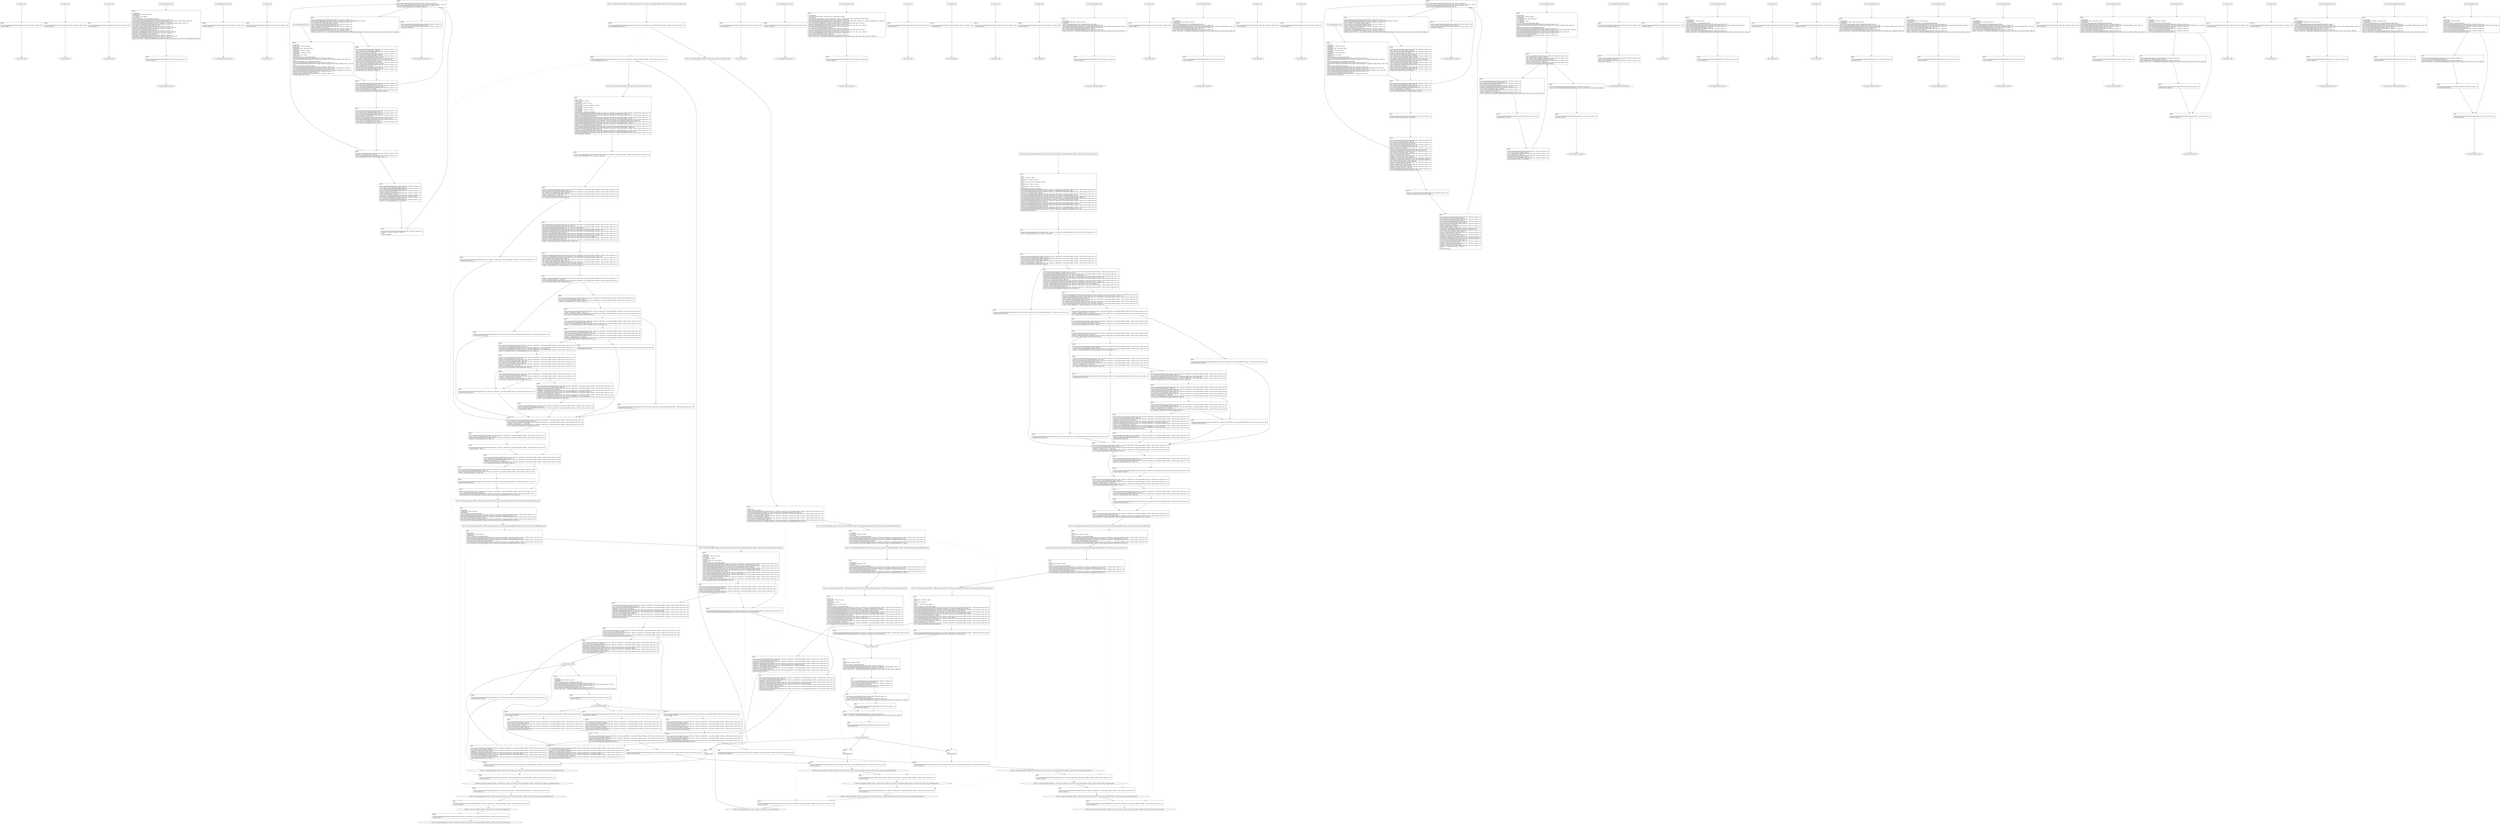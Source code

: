 digraph "icfg graph" {
BBio_ll_good1_end [label="{io_ll_good1_end}"];
BBio_ll_bad6_end [label="{io_ll_bad6_end}"];
BBio_ll_good5_end [label="{io_ll_good5_end}"];
BBio_ll_printWcharLine_end [label="{io_ll_printWcharLine_end}"];
BBio_ll_globalReturnsFalse_end [label="{io_ll_globalReturnsFalse_end}"];
BBio_ll_bad8_end [label="{io_ll_bad8_end}"];
BBio_ll_decodeHexWChars_end [label="{io_ll_decodeHexWChars_end}"];
BBCWE121_Stack_Based_Buffer_Overflow__CWE129_listen_socket_53c_ll_CWE121_Stack_Based_Buffer_Overflow__CWE129_listen_socket_53c_goodB2GSink_end [label="{CWE121_Stack_Based_Buffer_Overflow__CWE129_listen_socket_53c_ll_CWE121_Stack_Based_Buffer_Overflow__CWE129_listen_socket_53c_goodB2GSink_end}"];
BBio_ll_good7_end [label="{io_ll_good7_end}"];
BBio_ll_globalReturnsTrue_end [label="{io_ll_globalReturnsTrue_end}"];
BBCWE121_Stack_Based_Buffer_Overflow__CWE129_listen_socket_53c_ll_CWE121_Stack_Based_Buffer_Overflow__CWE129_listen_socket_53c_badSink_end [label="{CWE121_Stack_Based_Buffer_Overflow__CWE129_listen_socket_53c_ll_CWE121_Stack_Based_Buffer_Overflow__CWE129_listen_socket_53c_badSink_end}"];
BBio_ll_printStructLine_end [label="{io_ll_printStructLine_end}"];
BBio_ll_bad7_end [label="{io_ll_bad7_end}"];
BBio_ll_good6_end [label="{io_ll_good6_end}"];
BBio_ll_bad2_end [label="{io_ll_bad2_end}"];
BBio_ll_bad9_end [label="{io_ll_bad9_end}"];
BBio_ll_printUnsignedLine_end [label="{io_ll_printUnsignedLine_end}"];
BBio_ll_good4_end [label="{io_ll_good4_end}"];
BBio_ll_printSizeTLine_end [label="{io_ll_printSizeTLine_end}"];
BBio_ll_bad5_end [label="{io_ll_bad5_end}"];
BBCWE121_Stack_Based_Buffer_Overflow__CWE129_listen_socket_53a_ll_CWE121_Stack_Based_Buffer_Overflow__CWE129_listen_socket_53_good_end [label="{CWE121_Stack_Based_Buffer_Overflow__CWE129_listen_socket_53a_ll_CWE121_Stack_Based_Buffer_Overflow__CWE129_listen_socket_53_good_end}"];
BBio_ll_printLine_end [label="{io_ll_printLine_end}"];
BBCWE121_Stack_Based_Buffer_Overflow__CWE129_listen_socket_53a_ll_CWE121_Stack_Based_Buffer_Overflow__CWE129_listen_socket_53_bad_end [label="{CWE121_Stack_Based_Buffer_Overflow__CWE129_listen_socket_53a_ll_CWE121_Stack_Based_Buffer_Overflow__CWE129_listen_socket_53_bad_end}"];
BBio_ll_bad4_end [label="{io_ll_bad4_end}"];
BBio_ll_decodeHexChars_end [label="{io_ll_decodeHexChars_end}"];
BBio_ll_printBytesLine_end [label="{io_ll_printBytesLine_end}"];
BBCWE121_Stack_Based_Buffer_Overflow__CWE129_listen_socket_53a_ll_goodB2G_end [label="{CWE121_Stack_Based_Buffer_Overflow__CWE129_listen_socket_53a_ll_goodB2G_end}"];
BBCWE121_Stack_Based_Buffer_Overflow__CWE129_listen_socket_53a_ll_goodG2B_end [label="{CWE121_Stack_Based_Buffer_Overflow__CWE129_listen_socket_53a_ll_goodG2B_end}"];
BBio_ll_globalReturnsTrueOrFalse_end [label="{io_ll_globalReturnsTrueOrFalse_end}"];
BBio_ll_good3_end [label="{io_ll_good3_end}"];
BBCWE121_Stack_Based_Buffer_Overflow__CWE129_listen_socket_53d_ll_CWE121_Stack_Based_Buffer_Overflow__CWE129_listen_socket_53d_goodG2BSink_end [label="{CWE121_Stack_Based_Buffer_Overflow__CWE129_listen_socket_53d_ll_CWE121_Stack_Based_Buffer_Overflow__CWE129_listen_socket_53d_goodG2BSink_end}"];
BBCWE121_Stack_Based_Buffer_Overflow__CWE129_listen_socket_53b_ll_CWE121_Stack_Based_Buffer_Overflow__CWE129_listen_socket_53b_goodB2GSink_end [label="{CWE121_Stack_Based_Buffer_Overflow__CWE129_listen_socket_53b_ll_CWE121_Stack_Based_Buffer_Overflow__CWE129_listen_socket_53b_goodB2GSink_end}"];
BBio_ll_printHexCharLine_end [label="{io_ll_printHexCharLine_end}"];
BBCWE121_Stack_Based_Buffer_Overflow__CWE129_listen_socket_53b_ll_CWE121_Stack_Based_Buffer_Overflow__CWE129_listen_socket_53b_goodG2BSink_end [label="{CWE121_Stack_Based_Buffer_Overflow__CWE129_listen_socket_53b_ll_CWE121_Stack_Based_Buffer_Overflow__CWE129_listen_socket_53b_goodG2BSink_end}"];
BBio_ll_good9_end [label="{io_ll_good9_end}"];
BBio_ll_bad3_end [label="{io_ll_bad3_end}"];
BBio_ll_printDoubleLine_end [label="{io_ll_printDoubleLine_end}"];
BBio_ll_printShortLine_end [label="{io_ll_printShortLine_end}"];
BBio_ll_printLongLine_end [label="{io_ll_printLongLine_end}"];
BBio_ll_bad1_end [label="{io_ll_bad1_end}"];
BBCWE121_Stack_Based_Buffer_Overflow__CWE129_listen_socket_53b_ll_CWE121_Stack_Based_Buffer_Overflow__CWE129_listen_socket_53b_badSink_end [label="{CWE121_Stack_Based_Buffer_Overflow__CWE129_listen_socket_53b_ll_CWE121_Stack_Based_Buffer_Overflow__CWE129_listen_socket_53b_badSink_end}"];
BBio_ll_printFloatLine_end [label="{io_ll_printFloatLine_end}"];
BBio_ll_printWLine_end [label="{io_ll_printWLine_end}"];
BBio_ll_good2_end [label="{io_ll_good2_end}"];
BBio_ll_printIntLine_end [label="{io_ll_printIntLine_end}"];
BBio_ll_good8_end [label="{io_ll_good8_end}"];
BBio_ll_printLongLongLine_end [label="{io_ll_printLongLongLine_end}"];
BBCWE121_Stack_Based_Buffer_Overflow__CWE129_listen_socket_53d_ll_CWE121_Stack_Based_Buffer_Overflow__CWE129_listen_socket_53d_goodB2GSink_end [label="{CWE121_Stack_Based_Buffer_Overflow__CWE129_listen_socket_53d_ll_CWE121_Stack_Based_Buffer_Overflow__CWE129_listen_socket_53d_goodB2GSink_end}"];
BBCWE121_Stack_Based_Buffer_Overflow__CWE129_listen_socket_53c_ll_CWE121_Stack_Based_Buffer_Overflow__CWE129_listen_socket_53c_goodG2BSink_end [label="{CWE121_Stack_Based_Buffer_Overflow__CWE129_listen_socket_53c_ll_CWE121_Stack_Based_Buffer_Overflow__CWE129_listen_socket_53c_goodG2BSink_end}"];
BBCWE121_Stack_Based_Buffer_Overflow__CWE129_listen_socket_53d_ll_CWE121_Stack_Based_Buffer_Overflow__CWE129_listen_socket_53d_badSink_end [label="{CWE121_Stack_Based_Buffer_Overflow__CWE129_listen_socket_53d_ll_CWE121_Stack_Based_Buffer_Overflow__CWE129_listen_socket_53d_badSink_end}"];
BBio_ll_printHexUnsignedCharLine_end [label="{io_ll_printHexUnsignedCharLine_end}"];
BBio_ll_printSinkLine_end [label="{io_ll_printSinkLine_end}"];
BBio_ll_good1_start [label="{io_ll_good1_start}", shape=record];
io_ll_good1BB69 [label="{BB69:\l\l/home/raoxue/Desktop/MemVerif/workspace/000_062_739/source_code/io.c:187\l
  ret void, !dbg !52\l
}", shape=record];
BBio_ll_bad6_start [label="{io_ll_bad6_start}", shape=record];
io_ll_bad6BB83 [label="{BB83:\l\l/home/raoxue/Desktop/MemVerif/workspace/000_062_739/source_code/io.c:203\l
  ret void, !dbg !52\l
}", shape=record];
BBio_ll_good5_start [label="{io_ll_good5_start}", shape=record];
io_ll_good5BB73 [label="{BB73:\l\l/home/raoxue/Desktop/MemVerif/workspace/000_062_739/source_code/io.c:191\l
  ret void, !dbg !52\l
}", shape=record];
BBio_ll_printWcharLine_start [label="{io_ll_printWcharLine_start}", shape=record];
io_ll_printWcharLineBB28 [label="{BB28:\l\l/:3750804480\l
  %wideChar.addr = alloca i32, align 4\l
/:3750804480\l
  %s = alloca [2 x i32], align 4\l
/:3750804480\l
  store i32 %wideChar, i32* %wideChar.addr, align 4\l
/home/raoxue/Desktop/MemVerif/workspace/000_062_739/source_code/io.c:70\l
  call void @llvm.dbg.declare(metadata i32* %wideChar.addr, metadata !162, metadata !DIExpression()), !dbg !163\l
/home/raoxue/Desktop/MemVerif/workspace/000_062_739/source_code/io.c:74\l
  call void @llvm.dbg.declare(metadata [2 x i32]* %s, metadata !164, metadata !DIExpression()), !dbg !168\l
/home/raoxue/Desktop/MemVerif/workspace/000_062_739/source_code/io.c:75\l
  %0 = load i32, i32* %wideChar.addr, align 4, !dbg !61\l
/home/raoxue/Desktop/MemVerif/workspace/000_062_739/source_code/io.c:75\l
  %arrayidx = getelementptr inbounds [2 x i32], [2 x i32]* %s, i64 0, i64 0, !dbg !62\l
/home/raoxue/Desktop/MemVerif/workspace/000_062_739/source_code/io.c:75\l
  store i32 %0, i32* %arrayidx, align 4, !dbg !63\l
/home/raoxue/Desktop/MemVerif/workspace/000_062_739/source_code/io.c:76\l
  %arrayidx1 = getelementptr inbounds [2 x i32], [2 x i32]* %s, i64 0, i64 1, !dbg !64\l
/home/raoxue/Desktop/MemVerif/workspace/000_062_739/source_code/io.c:76\l
  store i32 0, i32* %arrayidx1, align 4, !dbg !65\l
/home/raoxue/Desktop/MemVerif/workspace/000_062_739/source_code/io.c:77\l
  %arraydecay = getelementptr inbounds [2 x i32], [2 x i32]* %s, i64 0, i64 0, !dbg !66\l
/home/raoxue/Desktop/MemVerif/workspace/000_062_739/source_code/io.c:77\l
  %call = call i32 (i8*, ...) @printf(i8* getelementptr inbounds ([5 x i8], [5 x i8]* @.str.10, i64 0, i64 0), i32* %arraydecay), !dbg !67\l
}", shape=record];
io_ll_printWcharLineBB28 [label="{BB28:\l\l/:3750804480\l
  %wideChar.addr = alloca i32, align 4\l
/:3750804480\l
  %s = alloca [2 x i32], align 4\l
/:3750804480\l
  store i32 %wideChar, i32* %wideChar.addr, align 4\l
/home/raoxue/Desktop/MemVerif/workspace/000_062_739/source_code/io.c:70\l
  call void @llvm.dbg.declare(metadata i32* %wideChar.addr, metadata !162, metadata !DIExpression()), !dbg !163\l
/home/raoxue/Desktop/MemVerif/workspace/000_062_739/source_code/io.c:74\l
  call void @llvm.dbg.declare(metadata [2 x i32]* %s, metadata !164, metadata !DIExpression()), !dbg !168\l
/home/raoxue/Desktop/MemVerif/workspace/000_062_739/source_code/io.c:75\l
  %0 = load i32, i32* %wideChar.addr, align 4, !dbg !61\l
/home/raoxue/Desktop/MemVerif/workspace/000_062_739/source_code/io.c:75\l
  %arrayidx = getelementptr inbounds [2 x i32], [2 x i32]* %s, i64 0, i64 0, !dbg !62\l
/home/raoxue/Desktop/MemVerif/workspace/000_062_739/source_code/io.c:75\l
  store i32 %0, i32* %arrayidx, align 4, !dbg !63\l
/home/raoxue/Desktop/MemVerif/workspace/000_062_739/source_code/io.c:76\l
  %arrayidx1 = getelementptr inbounds [2 x i32], [2 x i32]* %s, i64 0, i64 1, !dbg !64\l
/home/raoxue/Desktop/MemVerif/workspace/000_062_739/source_code/io.c:76\l
  store i32 0, i32* %arrayidx1, align 4, !dbg !65\l
/home/raoxue/Desktop/MemVerif/workspace/000_062_739/source_code/io.c:77\l
  %arraydecay = getelementptr inbounds [2 x i32], [2 x i32]* %s, i64 0, i64 0, !dbg !66\l
/home/raoxue/Desktop/MemVerif/workspace/000_062_739/source_code/io.c:77\l
  %call = call i32 (i8*, ...) @printf(i8* getelementptr inbounds ([5 x i8], [5 x i8]* @.str.10, i64 0, i64 0), i32* %arraydecay), !dbg !67\l
}", shape=record];
io_ll_printWcharLineBB29 [label="{BB29:\l\l/home/raoxue/Desktop/MemVerif/workspace/000_062_739/source_code/io.c:78\l
  ret void, !dbg !68\l
}", shape=record];
BBio_ll_globalReturnsFalse_start [label="{io_ll_globalReturnsFalse_start}", shape=record];
io_ll_globalReturnsFalseBB66 [label="{BB66:\l\l/home/raoxue/Desktop/MemVerif/workspace/000_062_739/source_code/io.c:163\l
  ret i32 0, !dbg !52\l
}", shape=record];
BBio_ll_bad8_start [label="{io_ll_bad8_start}", shape=record];
io_ll_bad8BB85 [label="{BB85:\l\l/home/raoxue/Desktop/MemVerif/workspace/000_062_739/source_code/io.c:205\l
  ret void, !dbg !52\l
}", shape=record];
BBio_ll_decodeHexWChars_start [label="{io_ll_decodeHexWChars_start}", shape=record];
io_ll_decodeHexWCharsBB55 [label="{BB55:\l\l/:91892296\l
  %bytes.addr = alloca i8*, align 8\l
/:91892296\l
  %numBytes.addr = alloca i64, align 8\l
/:91892296\l
  %hex.addr = alloca i32*, align 8\l
/:91892296\l
  %numWritten = alloca i64, align 8\l
/:91892296\l
  %byte = alloca i32, align 4\l
/:91892296\l
  store i8* %bytes, i8** %bytes.addr, align 8\l
/home/raoxue/Desktop/MemVerif/workspace/000_062_739/source_code/io.c:135\l
  call void @llvm.dbg.declare(metadata i8** %bytes.addr, metadata !290, metadata !DIExpression()), !dbg !291\l
/:135\l
  store i64 %numBytes, i64* %numBytes.addr, align 8\l
/home/raoxue/Desktop/MemVerif/workspace/000_062_739/source_code/io.c:135\l
  call void @llvm.dbg.declare(metadata i64* %numBytes.addr, metadata !292, metadata !DIExpression()), !dbg !293\l
/:135\l
  store i32* %hex, i32** %hex.addr, align 8\l
/home/raoxue/Desktop/MemVerif/workspace/000_062_739/source_code/io.c:135\l
  call void @llvm.dbg.declare(metadata i32** %hex.addr, metadata !294, metadata !DIExpression()), !dbg !295\l
/home/raoxue/Desktop/MemVerif/workspace/000_062_739/source_code/io.c:137\l
  call void @llvm.dbg.declare(metadata i64* %numWritten, metadata !296, metadata !DIExpression()), !dbg !297\l
/home/raoxue/Desktop/MemVerif/workspace/000_062_739/source_code/io.c:137\l
  store i64 0, i64* %numWritten, align 8, !dbg !65\l
/home/raoxue/Desktop/MemVerif/workspace/000_062_739/source_code/io.c:143\l
  br label %while.cond, !dbg !66\l
}", shape=record];
io_ll_decodeHexWCharsBB56 [label="{BB56:\l\l/home/raoxue/Desktop/MemVerif/workspace/000_062_739/source_code/io.c:143\l
  %0 = load i64, i64* %numWritten, align 8, !dbg !67\l
/home/raoxue/Desktop/MemVerif/workspace/000_062_739/source_code/io.c:143\l
  %1 = load i64, i64* %numBytes.addr, align 8, !dbg !68\l
/home/raoxue/Desktop/MemVerif/workspace/000_062_739/source_code/io.c:143\l
  %cmp = icmp ult i64 %0, %1, !dbg !69\l
/home/raoxue/Desktop/MemVerif/workspace/000_062_739/source_code/io.c:143\l
  br i1 %cmp, label %land.lhs.true, label %land.end, !dbg !70\l
}", shape=record];
io_ll_decodeHexWCharsBB57 [label="{BB57:\l\l/home/raoxue/Desktop/MemVerif/workspace/000_062_739/source_code/io.c:143\l
  %2 = load i32*, i32** %hex.addr, align 8, !dbg !71\l
/home/raoxue/Desktop/MemVerif/workspace/000_062_739/source_code/io.c:143\l
  %3 = load i64, i64* %numWritten, align 8, !dbg !72\l
/home/raoxue/Desktop/MemVerif/workspace/000_062_739/source_code/io.c:143\l
  %mul = mul i64 2, %3, !dbg !73\l
/home/raoxue/Desktop/MemVerif/workspace/000_062_739/source_code/io.c:143\l
  %arrayidx = getelementptr inbounds i32, i32* %2, i64 %mul, !dbg !71\l
/home/raoxue/Desktop/MemVerif/workspace/000_062_739/source_code/io.c:143\l
  %4 = load i32, i32* %arrayidx, align 4, !dbg !71\l
/home/raoxue/Desktop/MemVerif/workspace/000_062_739/source_code/io.c:143\l
  %call = call i32 @iswxdigit(i32 %4) #5, !dbg !74\l
}", shape=record];
io_ll_decodeHexWCharsBB57 [label="{BB57:\l\l/home/raoxue/Desktop/MemVerif/workspace/000_062_739/source_code/io.c:143\l
  %2 = load i32*, i32** %hex.addr, align 8, !dbg !71\l
/home/raoxue/Desktop/MemVerif/workspace/000_062_739/source_code/io.c:143\l
  %3 = load i64, i64* %numWritten, align 8, !dbg !72\l
/home/raoxue/Desktop/MemVerif/workspace/000_062_739/source_code/io.c:143\l
  %mul = mul i64 2, %3, !dbg !73\l
/home/raoxue/Desktop/MemVerif/workspace/000_062_739/source_code/io.c:143\l
  %arrayidx = getelementptr inbounds i32, i32* %2, i64 %mul, !dbg !71\l
/home/raoxue/Desktop/MemVerif/workspace/000_062_739/source_code/io.c:143\l
  %4 = load i32, i32* %arrayidx, align 4, !dbg !71\l
/home/raoxue/Desktop/MemVerif/workspace/000_062_739/source_code/io.c:143\l
  %call = call i32 @iswxdigit(i32 %4) #5, !dbg !74\l
}", shape=record];
io_ll_decodeHexWCharsBB59 [label="{BB59:\l\l/home/raoxue/Desktop/MemVerif/workspace/000_062_739/source_code/io.c:143\l
  %tobool = icmp ne i32 %call, 0, !dbg !74\l
/home/raoxue/Desktop/MemVerif/workspace/000_062_739/source_code/io.c:143\l
  br i1 %tobool, label %land.rhs, label %land.end, !dbg !75\l
}", shape=record];
io_ll_decodeHexWCharsBB60 [label="{BB60:\l\l/home/raoxue/Desktop/MemVerif/workspace/000_062_739/source_code/io.c:143\l
  %5 = load i32*, i32** %hex.addr, align 8, !dbg !76\l
/home/raoxue/Desktop/MemVerif/workspace/000_062_739/source_code/io.c:143\l
  %6 = load i64, i64* %numWritten, align 8, !dbg !77\l
/home/raoxue/Desktop/MemVerif/workspace/000_062_739/source_code/io.c:143\l
  %mul1 = mul i64 2, %6, !dbg !78\l
/home/raoxue/Desktop/MemVerif/workspace/000_062_739/source_code/io.c:143\l
  %add = add i64 %mul1, 1, !dbg !79\l
/home/raoxue/Desktop/MemVerif/workspace/000_062_739/source_code/io.c:143\l
  %arrayidx2 = getelementptr inbounds i32, i32* %5, i64 %add, !dbg !76\l
/home/raoxue/Desktop/MemVerif/workspace/000_062_739/source_code/io.c:143\l
  %7 = load i32, i32* %arrayidx2, align 4, !dbg !76\l
/home/raoxue/Desktop/MemVerif/workspace/000_062_739/source_code/io.c:143\l
  %call3 = call i32 @iswxdigit(i32 %7) #5, !dbg !80\l
}", shape=record];
io_ll_decodeHexWCharsBB60 [label="{BB60:\l\l/home/raoxue/Desktop/MemVerif/workspace/000_062_739/source_code/io.c:143\l
  %5 = load i32*, i32** %hex.addr, align 8, !dbg !76\l
/home/raoxue/Desktop/MemVerif/workspace/000_062_739/source_code/io.c:143\l
  %6 = load i64, i64* %numWritten, align 8, !dbg !77\l
/home/raoxue/Desktop/MemVerif/workspace/000_062_739/source_code/io.c:143\l
  %mul1 = mul i64 2, %6, !dbg !78\l
/home/raoxue/Desktop/MemVerif/workspace/000_062_739/source_code/io.c:143\l
  %add = add i64 %mul1, 1, !dbg !79\l
/home/raoxue/Desktop/MemVerif/workspace/000_062_739/source_code/io.c:143\l
  %arrayidx2 = getelementptr inbounds i32, i32* %5, i64 %add, !dbg !76\l
/home/raoxue/Desktop/MemVerif/workspace/000_062_739/source_code/io.c:143\l
  %7 = load i32, i32* %arrayidx2, align 4, !dbg !76\l
/home/raoxue/Desktop/MemVerif/workspace/000_062_739/source_code/io.c:143\l
  %call3 = call i32 @iswxdigit(i32 %7) #5, !dbg !80\l
}", shape=record];
io_ll_decodeHexWCharsBB61 [label="{BB61:\l\l/home/raoxue/Desktop/MemVerif/workspace/000_062_739/source_code/io.c:143\l
  %tobool4 = icmp ne i32 %call3, 0, !dbg !75\l
/:143\l
  br label %land.end\l
}", shape=record];
io_ll_decodeHexWCharsBB58 [label="{BB58:\l\l/home/raoxue/Desktop/MemVerif/workspace/000_062_739/source_code/io.c:0\l
  %8 = phi i1 [ false, %land.lhs.true ], [ false, %while.cond ], [ %tobool4, %land.rhs ], !dbg !81\l
/home/raoxue/Desktop/MemVerif/workspace/000_062_739/source_code/io.c:143\l
  br i1 %8, label %while.body, label %while.end, !dbg !66\l
}", shape=record];
io_ll_decodeHexWCharsBB62 [label="{BB62:\l\l/home/raoxue/Desktop/MemVerif/workspace/000_062_739/source_code/io.c:145\l
  call void @llvm.dbg.declare(metadata i32* %byte, metadata !314, metadata !DIExpression()), !dbg !316\l
/home/raoxue/Desktop/MemVerif/workspace/000_062_739/source_code/io.c:146\l
  %9 = load i32*, i32** %hex.addr, align 8, !dbg !85\l
/home/raoxue/Desktop/MemVerif/workspace/000_062_739/source_code/io.c:146\l
  %10 = load i64, i64* %numWritten, align 8, !dbg !86\l
/home/raoxue/Desktop/MemVerif/workspace/000_062_739/source_code/io.c:146\l
  %mul5 = mul i64 2, %10, !dbg !87\l
/home/raoxue/Desktop/MemVerif/workspace/000_062_739/source_code/io.c:146\l
  %arrayidx6 = getelementptr inbounds i32, i32* %9, i64 %mul5, !dbg !85\l
/home/raoxue/Desktop/MemVerif/workspace/000_062_739/source_code/io.c:146\l
  %call7 = call i32 (i32*, i32*, ...) @__isoc99_swscanf(i32* %arrayidx6, i32* getelementptr inbounds ([5 x i32], [5 x i32]* @.str.16, i64 0, i64 0), i32* %byte) #5, !dbg !88\l
}", shape=record];
io_ll_decodeHexWCharsBB62 [label="{BB62:\l\l/home/raoxue/Desktop/MemVerif/workspace/000_062_739/source_code/io.c:145\l
  call void @llvm.dbg.declare(metadata i32* %byte, metadata !314, metadata !DIExpression()), !dbg !316\l
/home/raoxue/Desktop/MemVerif/workspace/000_062_739/source_code/io.c:146\l
  %9 = load i32*, i32** %hex.addr, align 8, !dbg !85\l
/home/raoxue/Desktop/MemVerif/workspace/000_062_739/source_code/io.c:146\l
  %10 = load i64, i64* %numWritten, align 8, !dbg !86\l
/home/raoxue/Desktop/MemVerif/workspace/000_062_739/source_code/io.c:146\l
  %mul5 = mul i64 2, %10, !dbg !87\l
/home/raoxue/Desktop/MemVerif/workspace/000_062_739/source_code/io.c:146\l
  %arrayidx6 = getelementptr inbounds i32, i32* %9, i64 %mul5, !dbg !85\l
/home/raoxue/Desktop/MemVerif/workspace/000_062_739/source_code/io.c:146\l
  %call7 = call i32 (i32*, i32*, ...) @__isoc99_swscanf(i32* %arrayidx6, i32* getelementptr inbounds ([5 x i32], [5 x i32]* @.str.16, i64 0, i64 0), i32* %byte) #5, !dbg !88\l
}", shape=record];
io_ll_decodeHexWCharsBB64 [label="{BB64:\l\l/home/raoxue/Desktop/MemVerif/workspace/000_062_739/source_code/io.c:147\l
  %11 = load i32, i32* %byte, align 4, !dbg !89\l
/home/raoxue/Desktop/MemVerif/workspace/000_062_739/source_code/io.c:147\l
  %conv = trunc i32 %11 to i8, !dbg !90\l
/home/raoxue/Desktop/MemVerif/workspace/000_062_739/source_code/io.c:147\l
  %12 = load i8*, i8** %bytes.addr, align 8, !dbg !91\l
/home/raoxue/Desktop/MemVerif/workspace/000_062_739/source_code/io.c:147\l
  %13 = load i64, i64* %numWritten, align 8, !dbg !92\l
/home/raoxue/Desktop/MemVerif/workspace/000_062_739/source_code/io.c:147\l
  %arrayidx8 = getelementptr inbounds i8, i8* %12, i64 %13, !dbg !91\l
/home/raoxue/Desktop/MemVerif/workspace/000_062_739/source_code/io.c:147\l
  store i8 %conv, i8* %arrayidx8, align 1, !dbg !93\l
/home/raoxue/Desktop/MemVerif/workspace/000_062_739/source_code/io.c:148\l
  %14 = load i64, i64* %numWritten, align 8, !dbg !94\l
/home/raoxue/Desktop/MemVerif/workspace/000_062_739/source_code/io.c:148\l
  %inc = add i64 %14, 1, !dbg !94\l
/home/raoxue/Desktop/MemVerif/workspace/000_062_739/source_code/io.c:148\l
  store i64 %inc, i64* %numWritten, align 8, !dbg !94\l
/home/raoxue/Desktop/MemVerif/workspace/000_062_739/source_code/io.c:143\l
  br label %while.cond, !dbg !66, !llvm.loop !95\l
}", shape=record];
io_ll_decodeHexWCharsBB63 [label="{BB63:\l\l/home/raoxue/Desktop/MemVerif/workspace/000_062_739/source_code/io.c:151\l
  %15 = load i64, i64* %numWritten, align 8, !dbg !98\l
/home/raoxue/Desktop/MemVerif/workspace/000_062_739/source_code/io.c:151\l
  ret i64 %15, !dbg !99\l
}", shape=record];
BBCWE121_Stack_Based_Buffer_Overflow__CWE129_listen_socket_53c_ll_CWE121_Stack_Based_Buffer_Overflow__CWE129_listen_socket_53c_goodB2GSink_start [label="{CWE121_Stack_Based_Buffer_Overflow__CWE129_listen_socket_53c_ll_CWE121_Stack_Based_Buffer_Overflow__CWE129_listen_socket_53c_goodB2GSink_start}", shape=record];
CWE121_Stack_Based_Buffer_Overflow__CWE129_listen_socket_53c_ll_CWE121_Stack_Based_Buffer_Overflow__CWE129_listen_socket_53c_goodB2GSinkBB4 [label="{BB4:\l\l/:3899985664\l
  %data.addr = alloca i32, align 4\l
/:3899985664\l
  store i32 %data, i32* %data.addr, align 4\l
/home/raoxue/Desktop/MemVerif/workspace/000_062_739/source_code/CWE121_Stack_Based_Buffer_Overflow__CWE129_listen_socket_53c.c:67\l
  call void @llvm.dbg.declare(metadata i32* %data.addr, metadata !23, metadata !DIExpression()), !dbg !24\l
/home/raoxue/Desktop/MemVerif/workspace/000_062_739/source_code/CWE121_Stack_Based_Buffer_Overflow__CWE129_listen_socket_53c.c:69\l
  %0 = load i32, i32* %data.addr, align 4, !dbg !13\l
/home/raoxue/Desktop/MemVerif/workspace/000_062_739/source_code/CWE121_Stack_Based_Buffer_Overflow__CWE129_listen_socket_53c.c:69\l
  call void @CWE121_Stack_Based_Buffer_Overflow__CWE129_listen_socket_53d_goodB2GSink(i32 %0), !dbg !14\l
}", shape=record];
CWE121_Stack_Based_Buffer_Overflow__CWE129_listen_socket_53c_ll_CWE121_Stack_Based_Buffer_Overflow__CWE129_listen_socket_53c_goodB2GSinkBB4 [label="{BB4:\l\l/:3899985664\l
  %data.addr = alloca i32, align 4\l
/:3899985664\l
  store i32 %data, i32* %data.addr, align 4\l
/home/raoxue/Desktop/MemVerif/workspace/000_062_739/source_code/CWE121_Stack_Based_Buffer_Overflow__CWE129_listen_socket_53c.c:67\l
  call void @llvm.dbg.declare(metadata i32* %data.addr, metadata !23, metadata !DIExpression()), !dbg !24\l
/home/raoxue/Desktop/MemVerif/workspace/000_062_739/source_code/CWE121_Stack_Based_Buffer_Overflow__CWE129_listen_socket_53c.c:69\l
  %0 = load i32, i32* %data.addr, align 4, !dbg !13\l
/home/raoxue/Desktop/MemVerif/workspace/000_062_739/source_code/CWE121_Stack_Based_Buffer_Overflow__CWE129_listen_socket_53c.c:69\l
  call void @CWE121_Stack_Based_Buffer_Overflow__CWE129_listen_socket_53d_goodB2GSink(i32 %0), !dbg !14\l
}", shape=record];
CWE121_Stack_Based_Buffer_Overflow__CWE129_listen_socket_53c_ll_CWE121_Stack_Based_Buffer_Overflow__CWE129_listen_socket_53c_goodB2GSinkBB5 [label="{BB5:\l\l/home/raoxue/Desktop/MemVerif/workspace/000_062_739/source_code/CWE121_Stack_Based_Buffer_Overflow__CWE129_listen_socket_53c.c:70\l
  ret void, !dbg !15\l
}", shape=record];
BBio_ll_good7_start [label="{io_ll_good7_start}", shape=record];
io_ll_good7BB75 [label="{BB75:\l\l/home/raoxue/Desktop/MemVerif/workspace/000_062_739/source_code/io.c:193\l
  ret void, !dbg !52\l
}", shape=record];
BBio_ll_globalReturnsTrue_start [label="{io_ll_globalReturnsTrue_start}", shape=record];
io_ll_globalReturnsTrueBB65 [label="{BB65:\l\l/home/raoxue/Desktop/MemVerif/workspace/000_062_739/source_code/io.c:158\l
  ret i32 1, !dbg !52\l
}", shape=record];
BBCWE121_Stack_Based_Buffer_Overflow__CWE129_listen_socket_53c_ll_CWE121_Stack_Based_Buffer_Overflow__CWE129_listen_socket_53c_badSink_start [label="{CWE121_Stack_Based_Buffer_Overflow__CWE129_listen_socket_53c_ll_CWE121_Stack_Based_Buffer_Overflow__CWE129_listen_socket_53c_badSink_start}", shape=record];
CWE121_Stack_Based_Buffer_Overflow__CWE129_listen_socket_53c_ll_CWE121_Stack_Based_Buffer_Overflow__CWE129_listen_socket_53c_badSinkBB0 [label="{BB0:\l\l/:415\l
  %data.addr = alloca i32, align 4\l
/:415\l
  store i32 %data, i32* %data.addr, align 4\l
/home/raoxue/Desktop/MemVerif/workspace/000_062_739/source_code/CWE121_Stack_Based_Buffer_Overflow__CWE129_listen_socket_53c.c:47\l
  call void @llvm.dbg.declare(metadata i32* %data.addr, metadata !11, metadata !DIExpression()), !dbg !12\l
/home/raoxue/Desktop/MemVerif/workspace/000_062_739/source_code/CWE121_Stack_Based_Buffer_Overflow__CWE129_listen_socket_53c.c:49\l
  %0 = load i32, i32* %data.addr, align 4, !dbg !13\l
/home/raoxue/Desktop/MemVerif/workspace/000_062_739/source_code/CWE121_Stack_Based_Buffer_Overflow__CWE129_listen_socket_53c.c:49\l
  call void @CWE121_Stack_Based_Buffer_Overflow__CWE129_listen_socket_53d_badSink(i32 %0), !dbg !14\l
}", shape=record];
CWE121_Stack_Based_Buffer_Overflow__CWE129_listen_socket_53c_ll_CWE121_Stack_Based_Buffer_Overflow__CWE129_listen_socket_53c_badSinkBB0 [label="{BB0:\l\l/:415\l
  %data.addr = alloca i32, align 4\l
/:415\l
  store i32 %data, i32* %data.addr, align 4\l
/home/raoxue/Desktop/MemVerif/workspace/000_062_739/source_code/CWE121_Stack_Based_Buffer_Overflow__CWE129_listen_socket_53c.c:47\l
  call void @llvm.dbg.declare(metadata i32* %data.addr, metadata !11, metadata !DIExpression()), !dbg !12\l
/home/raoxue/Desktop/MemVerif/workspace/000_062_739/source_code/CWE121_Stack_Based_Buffer_Overflow__CWE129_listen_socket_53c.c:49\l
  %0 = load i32, i32* %data.addr, align 4, !dbg !13\l
/home/raoxue/Desktop/MemVerif/workspace/000_062_739/source_code/CWE121_Stack_Based_Buffer_Overflow__CWE129_listen_socket_53c.c:49\l
  call void @CWE121_Stack_Based_Buffer_Overflow__CWE129_listen_socket_53d_badSink(i32 %0), !dbg !14\l
}", shape=record];
CWE121_Stack_Based_Buffer_Overflow__CWE129_listen_socket_53c_ll_CWE121_Stack_Based_Buffer_Overflow__CWE129_listen_socket_53c_badSinkBB1 [label="{BB1:\l\l/home/raoxue/Desktop/MemVerif/workspace/000_062_739/source_code/CWE121_Stack_Based_Buffer_Overflow__CWE129_listen_socket_53c.c:50\l
  ret void, !dbg !15\l
}", shape=record];
BBio_ll_printStructLine_start [label="{io_ll_printStructLine_start}", shape=record];
io_ll_printStructLineBB36 [label="{BB36:\l\l/:3750804480\l
  %structTwoIntsStruct.addr = alloca %struct._twoIntsStruct*, align 8\l
/:3750804480\l
  store %struct._twoIntsStruct* %structTwoIntsStruct, %struct._twoIntsStruct** %structTwoIntsStruct.addr, align 8\l
/home/raoxue/Desktop/MemVerif/workspace/000_062_739/source_code/io.c:95\l
  call void @llvm.dbg.declare(metadata %struct._twoIntsStruct** %structTwoIntsStruct.addr, metadata !212, metadata !DIExpression()), !dbg !213\l
/home/raoxue/Desktop/MemVerif/workspace/000_062_739/source_code/io.c:97\l
  %0 = load %struct._twoIntsStruct*, %struct._twoIntsStruct** %structTwoIntsStruct.addr, align 8, !dbg !61\l
/home/raoxue/Desktop/MemVerif/workspace/000_062_739/source_code/io.c:97\l
  %intOne = getelementptr inbounds %struct._twoIntsStruct, %struct._twoIntsStruct* %0, i32 0, i32 0, !dbg !62\l
/home/raoxue/Desktop/MemVerif/workspace/000_062_739/source_code/io.c:97\l
  %1 = load i32, i32* %intOne, align 4, !dbg !62\l
/home/raoxue/Desktop/MemVerif/workspace/000_062_739/source_code/io.c:97\l
  %2 = load %struct._twoIntsStruct*, %struct._twoIntsStruct** %structTwoIntsStruct.addr, align 8, !dbg !63\l
/home/raoxue/Desktop/MemVerif/workspace/000_062_739/source_code/io.c:97\l
  %intTwo = getelementptr inbounds %struct._twoIntsStruct, %struct._twoIntsStruct* %2, i32 0, i32 1, !dbg !64\l
/home/raoxue/Desktop/MemVerif/workspace/000_062_739/source_code/io.c:97\l
  %3 = load i32, i32* %intTwo, align 4, !dbg !64\l
/home/raoxue/Desktop/MemVerif/workspace/000_062_739/source_code/io.c:97\l
  %call = call i32 (i8*, ...) @printf(i8* getelementptr inbounds ([10 x i8], [10 x i8]* @.str.13, i64 0, i64 0), i32 %1, i32 %3), !dbg !65\l
}", shape=record];
io_ll_printStructLineBB36 [label="{BB36:\l\l/:3750804480\l
  %structTwoIntsStruct.addr = alloca %struct._twoIntsStruct*, align 8\l
/:3750804480\l
  store %struct._twoIntsStruct* %structTwoIntsStruct, %struct._twoIntsStruct** %structTwoIntsStruct.addr, align 8\l
/home/raoxue/Desktop/MemVerif/workspace/000_062_739/source_code/io.c:95\l
  call void @llvm.dbg.declare(metadata %struct._twoIntsStruct** %structTwoIntsStruct.addr, metadata !212, metadata !DIExpression()), !dbg !213\l
/home/raoxue/Desktop/MemVerif/workspace/000_062_739/source_code/io.c:97\l
  %0 = load %struct._twoIntsStruct*, %struct._twoIntsStruct** %structTwoIntsStruct.addr, align 8, !dbg !61\l
/home/raoxue/Desktop/MemVerif/workspace/000_062_739/source_code/io.c:97\l
  %intOne = getelementptr inbounds %struct._twoIntsStruct, %struct._twoIntsStruct* %0, i32 0, i32 0, !dbg !62\l
/home/raoxue/Desktop/MemVerif/workspace/000_062_739/source_code/io.c:97\l
  %1 = load i32, i32* %intOne, align 4, !dbg !62\l
/home/raoxue/Desktop/MemVerif/workspace/000_062_739/source_code/io.c:97\l
  %2 = load %struct._twoIntsStruct*, %struct._twoIntsStruct** %structTwoIntsStruct.addr, align 8, !dbg !63\l
/home/raoxue/Desktop/MemVerif/workspace/000_062_739/source_code/io.c:97\l
  %intTwo = getelementptr inbounds %struct._twoIntsStruct, %struct._twoIntsStruct* %2, i32 0, i32 1, !dbg !64\l
/home/raoxue/Desktop/MemVerif/workspace/000_062_739/source_code/io.c:97\l
  %3 = load i32, i32* %intTwo, align 4, !dbg !64\l
/home/raoxue/Desktop/MemVerif/workspace/000_062_739/source_code/io.c:97\l
  %call = call i32 (i8*, ...) @printf(i8* getelementptr inbounds ([10 x i8], [10 x i8]* @.str.13, i64 0, i64 0), i32 %1, i32 %3), !dbg !65\l
}", shape=record];
io_ll_printStructLineBB37 [label="{BB37:\l\l/home/raoxue/Desktop/MemVerif/workspace/000_062_739/source_code/io.c:98\l
  ret void, !dbg !66\l
}", shape=record];
BBio_ll_bad7_start [label="{io_ll_bad7_start}", shape=record];
io_ll_bad7BB84 [label="{BB84:\l\l/home/raoxue/Desktop/MemVerif/workspace/000_062_739/source_code/io.c:204\l
  ret void, !dbg !52\l
}", shape=record];
BBio_ll_good6_start [label="{io_ll_good6_start}", shape=record];
io_ll_good6BB74 [label="{BB74:\l\l/home/raoxue/Desktop/MemVerif/workspace/000_062_739/source_code/io.c:192\l
  ret void, !dbg !52\l
}", shape=record];
BBio_ll_bad2_start [label="{io_ll_bad2_start}", shape=record];
io_ll_bad2BB79 [label="{BB79:\l\l/home/raoxue/Desktop/MemVerif/workspace/000_062_739/source_code/io.c:199\l
  ret void, !dbg !52\l
}", shape=record];
BBio_ll_bad9_start [label="{io_ll_bad9_start}", shape=record];
io_ll_bad9BB86 [label="{BB86:\l\l/home/raoxue/Desktop/MemVerif/workspace/000_062_739/source_code/io.c:206\l
  ret void, !dbg !52\l
}", shape=record];
BBio_ll_printUnsignedLine_start [label="{io_ll_printUnsignedLine_start}", shape=record];
io_ll_printUnsignedLineBB30 [label="{BB30:\l\l/:92053336\l
  %unsignedNumber.addr = alloca i32, align 4\l
/:92053336\l
  store i32 %unsignedNumber, i32* %unsignedNumber.addr, align 4\l
/home/raoxue/Desktop/MemVerif/workspace/000_062_739/source_code/io.c:80\l
  call void @llvm.dbg.declare(metadata i32* %unsignedNumber.addr, metadata !180, metadata !DIExpression()), !dbg !181\l
/home/raoxue/Desktop/MemVerif/workspace/000_062_739/source_code/io.c:82\l
  %0 = load i32, i32* %unsignedNumber.addr, align 4, !dbg !54\l
/home/raoxue/Desktop/MemVerif/workspace/000_062_739/source_code/io.c:82\l
  %call = call i32 (i8*, ...) @printf(i8* getelementptr inbounds ([4 x i8], [4 x i8]* @.str.11, i64 0, i64 0), i32 %0), !dbg !55\l
}", shape=record];
io_ll_printUnsignedLineBB30 [label="{BB30:\l\l/:92053336\l
  %unsignedNumber.addr = alloca i32, align 4\l
/:92053336\l
  store i32 %unsignedNumber, i32* %unsignedNumber.addr, align 4\l
/home/raoxue/Desktop/MemVerif/workspace/000_062_739/source_code/io.c:80\l
  call void @llvm.dbg.declare(metadata i32* %unsignedNumber.addr, metadata !180, metadata !DIExpression()), !dbg !181\l
/home/raoxue/Desktop/MemVerif/workspace/000_062_739/source_code/io.c:82\l
  %0 = load i32, i32* %unsignedNumber.addr, align 4, !dbg !54\l
/home/raoxue/Desktop/MemVerif/workspace/000_062_739/source_code/io.c:82\l
  %call = call i32 (i8*, ...) @printf(i8* getelementptr inbounds ([4 x i8], [4 x i8]* @.str.11, i64 0, i64 0), i32 %0), !dbg !55\l
}", shape=record];
io_ll_printUnsignedLineBB31 [label="{BB31:\l\l/home/raoxue/Desktop/MemVerif/workspace/000_062_739/source_code/io.c:83\l
  ret void, !dbg !56\l
}", shape=record];
BBio_ll_good4_start [label="{io_ll_good4_start}", shape=record];
io_ll_good4BB72 [label="{BB72:\l\l/home/raoxue/Desktop/MemVerif/workspace/000_062_739/source_code/io.c:190\l
  ret void, !dbg !52\l
}", shape=record];
BBio_ll_printSizeTLine_start [label="{io_ll_printSizeTLine_start}", shape=record];
io_ll_printSizeTLineBB24 [label="{BB24:\l\l/:3750804480\l
  %sizeTNumber.addr = alloca i64, align 8\l
/:3750804480\l
  store i64 %sizeTNumber, i64* %sizeTNumber.addr, align 8\l
/home/raoxue/Desktop/MemVerif/workspace/000_062_739/source_code/io.c:60\l
  call void @llvm.dbg.declare(metadata i64* %sizeTNumber.addr, metadata !146, metadata !DIExpression()), !dbg !147\l
/home/raoxue/Desktop/MemVerif/workspace/000_062_739/source_code/io.c:62\l
  %0 = load i64, i64* %sizeTNumber.addr, align 8, !dbg !57\l
/home/raoxue/Desktop/MemVerif/workspace/000_062_739/source_code/io.c:62\l
  %call = call i32 (i8*, ...) @printf(i8* getelementptr inbounds ([5 x i8], [5 x i8]* @.str.8, i64 0, i64 0), i64 %0), !dbg !58\l
}", shape=record];
io_ll_printSizeTLineBB24 [label="{BB24:\l\l/:3750804480\l
  %sizeTNumber.addr = alloca i64, align 8\l
/:3750804480\l
  store i64 %sizeTNumber, i64* %sizeTNumber.addr, align 8\l
/home/raoxue/Desktop/MemVerif/workspace/000_062_739/source_code/io.c:60\l
  call void @llvm.dbg.declare(metadata i64* %sizeTNumber.addr, metadata !146, metadata !DIExpression()), !dbg !147\l
/home/raoxue/Desktop/MemVerif/workspace/000_062_739/source_code/io.c:62\l
  %0 = load i64, i64* %sizeTNumber.addr, align 8, !dbg !57\l
/home/raoxue/Desktop/MemVerif/workspace/000_062_739/source_code/io.c:62\l
  %call = call i32 (i8*, ...) @printf(i8* getelementptr inbounds ([5 x i8], [5 x i8]* @.str.8, i64 0, i64 0), i64 %0), !dbg !58\l
}", shape=record];
io_ll_printSizeTLineBB25 [label="{BB25:\l\l/home/raoxue/Desktop/MemVerif/workspace/000_062_739/source_code/io.c:63\l
  ret void, !dbg !59\l
}", shape=record];
BBio_ll_bad5_start [label="{io_ll_bad5_start}", shape=record];
io_ll_bad5BB82 [label="{BB82:\l\l/home/raoxue/Desktop/MemVerif/workspace/000_062_739/source_code/io.c:202\l
  ret void, !dbg !52\l
}", shape=record];
BBCWE121_Stack_Based_Buffer_Overflow__CWE129_listen_socket_53a_ll_CWE121_Stack_Based_Buffer_Overflow__CWE129_listen_socket_53_good_start [label="{CWE121_Stack_Based_Buffer_Overflow__CWE129_listen_socket_53a_ll_CWE121_Stack_Based_Buffer_Overflow__CWE129_listen_socket_53_good_start}", shape=record];
CWE121_Stack_Based_Buffer_Overflow__CWE129_listen_socket_53a_ll_CWE121_Stack_Based_Buffer_Overflow__CWE129_listen_socket_53_goodBB58 [label="{BB58:\l\l/home/raoxue/Desktop/MemVerif/workspace/000_062_739/source_code/CWE121_Stack_Based_Buffer_Overflow__CWE129_listen_socket_53a.c:222\l
  call void @goodG2B(), !dbg !72\l
}", shape=record];
CWE121_Stack_Based_Buffer_Overflow__CWE129_listen_socket_53a_ll_CWE121_Stack_Based_Buffer_Overflow__CWE129_listen_socket_53_goodBB58 [label="{BB58:\l\l/home/raoxue/Desktop/MemVerif/workspace/000_062_739/source_code/CWE121_Stack_Based_Buffer_Overflow__CWE129_listen_socket_53a.c:222\l
  call void @goodG2B(), !dbg !72\l
}", shape=record];
CWE121_Stack_Based_Buffer_Overflow__CWE129_listen_socket_53a_ll_CWE121_Stack_Based_Buffer_Overflow__CWE129_listen_socket_53_goodBB59 [label="{BB59:\l\l/home/raoxue/Desktop/MemVerif/workspace/000_062_739/source_code/CWE121_Stack_Based_Buffer_Overflow__CWE129_listen_socket_53a.c:223\l
  call void @goodB2G(), !dbg !73\l
}", shape=record];
CWE121_Stack_Based_Buffer_Overflow__CWE129_listen_socket_53a_ll_CWE121_Stack_Based_Buffer_Overflow__CWE129_listen_socket_53_goodBB59 [label="{BB59:\l\l/home/raoxue/Desktop/MemVerif/workspace/000_062_739/source_code/CWE121_Stack_Based_Buffer_Overflow__CWE129_listen_socket_53a.c:223\l
  call void @goodB2G(), !dbg !73\l
}", shape=record];
CWE121_Stack_Based_Buffer_Overflow__CWE129_listen_socket_53a_ll_CWE121_Stack_Based_Buffer_Overflow__CWE129_listen_socket_53_goodBB60 [label="{BB60:\l\l/home/raoxue/Desktop/MemVerif/workspace/000_062_739/source_code/CWE121_Stack_Based_Buffer_Overflow__CWE129_listen_socket_53a.c:224\l
  ret void, !dbg !74\l
}", shape=record];
BBio_ll_printLine_start [label="{io_ll_printLine_start}", shape=record];
io_ll_printLineBB0 [label="{BB0:\l\l/:415\l
  %line.addr = alloca i8*, align 8\l
/:415\l
  store i8* %line, i8** %line.addr, align 8\l
/home/raoxue/Desktop/MemVerif/workspace/000_062_739/source_code/io.c:11\l
  call void @llvm.dbg.declare(metadata i8** %line.addr, metadata !52, metadata !DIExpression()), !dbg !53\l
/home/raoxue/Desktop/MemVerif/workspace/000_062_739/source_code/io.c:13\l
  %call = call i32 (i8*, ...) @printf(i8* getelementptr inbounds ([9 x i8], [9 x i8]* @.str, i64 0, i64 0)), !dbg !54\l
}", shape=record];
io_ll_printLineBB0 [label="{BB0:\l\l/:415\l
  %line.addr = alloca i8*, align 8\l
/:415\l
  store i8* %line, i8** %line.addr, align 8\l
/home/raoxue/Desktop/MemVerif/workspace/000_062_739/source_code/io.c:11\l
  call void @llvm.dbg.declare(metadata i8** %line.addr, metadata !52, metadata !DIExpression()), !dbg !53\l
/home/raoxue/Desktop/MemVerif/workspace/000_062_739/source_code/io.c:13\l
  %call = call i32 (i8*, ...) @printf(i8* getelementptr inbounds ([9 x i8], [9 x i8]* @.str, i64 0, i64 0)), !dbg !54\l
}", shape=record];
io_ll_printLineBB1 [label="{BB1:\l\l/home/raoxue/Desktop/MemVerif/workspace/000_062_739/source_code/io.c:14\l
  %0 = load i8*, i8** %line.addr, align 8, !dbg !55\l
/home/raoxue/Desktop/MemVerif/workspace/000_062_739/source_code/io.c:14\l
  %cmp = icmp ne i8* %0, null, !dbg !57\l
/home/raoxue/Desktop/MemVerif/workspace/000_062_739/source_code/io.c:14\l
  br i1 %cmp, label %if.then, label %if.end, !dbg !58\l
}", shape=record];
io_ll_printLineBB2 [label="{BB2:\l\l/home/raoxue/Desktop/MemVerif/workspace/000_062_739/source_code/io.c:16\l
  %1 = load i8*, i8** %line.addr, align 8, !dbg !59\l
/home/raoxue/Desktop/MemVerif/workspace/000_062_739/source_code/io.c:16\l
  %call1 = call i32 (i8*, ...) @printf(i8* getelementptr inbounds ([4 x i8], [4 x i8]* @.str.1, i64 0, i64 0), i8* %1), !dbg !61\l
}", shape=record];
io_ll_printLineBB2 [label="{BB2:\l\l/home/raoxue/Desktop/MemVerif/workspace/000_062_739/source_code/io.c:16\l
  %1 = load i8*, i8** %line.addr, align 8, !dbg !59\l
/home/raoxue/Desktop/MemVerif/workspace/000_062_739/source_code/io.c:16\l
  %call1 = call i32 (i8*, ...) @printf(i8* getelementptr inbounds ([4 x i8], [4 x i8]* @.str.1, i64 0, i64 0), i8* %1), !dbg !61\l
}", shape=record];
io_ll_printLineBB4 [label="{BB4:\l\l/home/raoxue/Desktop/MemVerif/workspace/000_062_739/source_code/io.c:17\l
  br label %if.end, !dbg !62\l
}", shape=record];
io_ll_printLineBB3 [label="{BB3:\l\l/home/raoxue/Desktop/MemVerif/workspace/000_062_739/source_code/io.c:18\l
  %call2 = call i32 (i8*, ...) @printf(i8* getelementptr inbounds ([9 x i8], [9 x i8]* @.str.2, i64 0, i64 0)), !dbg !63\l
}", shape=record];
io_ll_printLineBB3 [label="{BB3:\l\l/home/raoxue/Desktop/MemVerif/workspace/000_062_739/source_code/io.c:18\l
  %call2 = call i32 (i8*, ...) @printf(i8* getelementptr inbounds ([9 x i8], [9 x i8]* @.str.2, i64 0, i64 0)), !dbg !63\l
}", shape=record];
io_ll_printLineBB5 [label="{BB5:\l\l/home/raoxue/Desktop/MemVerif/workspace/000_062_739/source_code/io.c:19\l
  ret void, !dbg !64\l
}", shape=record];
BBCWE121_Stack_Based_Buffer_Overflow__CWE129_listen_socket_53a_ll_CWE121_Stack_Based_Buffer_Overflow__CWE129_listen_socket_53_bad_start [label="{CWE121_Stack_Based_Buffer_Overflow__CWE129_listen_socket_53a_ll_CWE121_Stack_Based_Buffer_Overflow__CWE129_listen_socket_53_bad_start}", shape=record];
CWE121_Stack_Based_Buffer_Overflow__CWE129_listen_socket_53a_ll_CWE121_Stack_Based_Buffer_Overflow__CWE129_listen_socket_53_badBB0 [label="{BB0:\l\l/:415\l
  %data = alloca i32, align 4\l
/:415\l
  %recvResult = alloca i32, align 4\l
/:415\l
  %service = alloca %struct.sockaddr_in, align 4\l
/:415\l
  %listenSocket = alloca i32, align 4\l
/:415\l
  %acceptSocket = alloca i32, align 4\l
/:415\l
  %inputBuffer = alloca [14 x i8], align 1\l
/home/raoxue/Desktop/MemVerif/workspace/000_062_739/source_code/CWE121_Stack_Based_Buffer_Overflow__CWE129_listen_socket_53a.c:49\l
  call void @llvm.dbg.declare(metadata i32* %data, metadata !72, metadata !DIExpression()), !dbg !74\l
/home/raoxue/Desktop/MemVerif/workspace/000_062_739/source_code/CWE121_Stack_Based_Buffer_Overflow__CWE129_listen_socket_53a.c:51\l
  store i32 -1, i32* %data, align 4, !dbg !75\l
/home/raoxue/Desktop/MemVerif/workspace/000_062_739/source_code/CWE121_Stack_Based_Buffer_Overflow__CWE129_listen_socket_53a.c:57\l
  call void @llvm.dbg.declare(metadata i32* %recvResult, metadata !76, metadata !DIExpression()), !dbg !78\l
/home/raoxue/Desktop/MemVerif/workspace/000_062_739/source_code/CWE121_Stack_Based_Buffer_Overflow__CWE129_listen_socket_53a.c:58\l
  call void @llvm.dbg.declare(metadata %struct.sockaddr_in* %service, metadata !79, metadata !DIExpression()), !dbg !96\l
/home/raoxue/Desktop/MemVerif/workspace/000_062_739/source_code/CWE121_Stack_Based_Buffer_Overflow__CWE129_listen_socket_53a.c:59\l
  call void @llvm.dbg.declare(metadata i32* %listenSocket, metadata !97, metadata !DIExpression()), !dbg !98\l
/home/raoxue/Desktop/MemVerif/workspace/000_062_739/source_code/CWE121_Stack_Based_Buffer_Overflow__CWE129_listen_socket_53a.c:59\l
  store i32 -1, i32* %listenSocket, align 4, !dbg !98\l
/home/raoxue/Desktop/MemVerif/workspace/000_062_739/source_code/CWE121_Stack_Based_Buffer_Overflow__CWE129_listen_socket_53a.c:60\l
  call void @llvm.dbg.declare(metadata i32* %acceptSocket, metadata !99, metadata !DIExpression()), !dbg !100\l
/home/raoxue/Desktop/MemVerif/workspace/000_062_739/source_code/CWE121_Stack_Based_Buffer_Overflow__CWE129_listen_socket_53a.c:60\l
  store i32 -1, i32* %acceptSocket, align 4, !dbg !100\l
/home/raoxue/Desktop/MemVerif/workspace/000_062_739/source_code/CWE121_Stack_Based_Buffer_Overflow__CWE129_listen_socket_53a.c:61\l
  call void @llvm.dbg.declare(metadata [14 x i8]* %inputBuffer, metadata !101, metadata !DIExpression()), !dbg !102\l
/home/raoxue/Desktop/MemVerif/workspace/000_062_739/source_code/CWE121_Stack_Based_Buffer_Overflow__CWE129_listen_socket_53a.c:62\l
  br label %do.body, !dbg !103\l
}", shape=record];
CWE121_Stack_Based_Buffer_Overflow__CWE129_listen_socket_53a_ll_CWE121_Stack_Based_Buffer_Overflow__CWE129_listen_socket_53_badBB1 [label="{BB1:\l\l/home/raoxue/Desktop/MemVerif/workspace/000_062_739/source_code/CWE121_Stack_Based_Buffer_Overflow__CWE129_listen_socket_53a.c:72\l
  %call = call i32 @socket(i32 2, i32 1, i32 6) #7, !dbg !104\l
}", shape=record];
CWE121_Stack_Based_Buffer_Overflow__CWE129_listen_socket_53a_ll_CWE121_Stack_Based_Buffer_Overflow__CWE129_listen_socket_53_badBB1 [label="{BB1:\l\l/home/raoxue/Desktop/MemVerif/workspace/000_062_739/source_code/CWE121_Stack_Based_Buffer_Overflow__CWE129_listen_socket_53a.c:72\l
  %call = call i32 @socket(i32 2, i32 1, i32 6) #7, !dbg !104\l
}", shape=record];
CWE121_Stack_Based_Buffer_Overflow__CWE129_listen_socket_53a_ll_CWE121_Stack_Based_Buffer_Overflow__CWE129_listen_socket_53_badBB2 [label="{BB2:\l\l/home/raoxue/Desktop/MemVerif/workspace/000_062_739/source_code/CWE121_Stack_Based_Buffer_Overflow__CWE129_listen_socket_53a.c:72\l
  store i32 %call, i32* %listenSocket, align 4, !dbg !106\l
/home/raoxue/Desktop/MemVerif/workspace/000_062_739/source_code/CWE121_Stack_Based_Buffer_Overflow__CWE129_listen_socket_53a.c:73\l
  %0 = load i32, i32* %listenSocket, align 4, !dbg !107\l
/home/raoxue/Desktop/MemVerif/workspace/000_062_739/source_code/CWE121_Stack_Based_Buffer_Overflow__CWE129_listen_socket_53a.c:73\l
  %cmp = icmp eq i32 %0, -1, !dbg !109\l
/home/raoxue/Desktop/MemVerif/workspace/000_062_739/source_code/CWE121_Stack_Based_Buffer_Overflow__CWE129_listen_socket_53a.c:73\l
  br i1 %cmp, label %if.then, label %if.end, !dbg !110\l
}", shape=record];
CWE121_Stack_Based_Buffer_Overflow__CWE129_listen_socket_53a_ll_CWE121_Stack_Based_Buffer_Overflow__CWE129_listen_socket_53_badBB3 [label="{BB3:\l\l/home/raoxue/Desktop/MemVerif/workspace/000_062_739/source_code/CWE121_Stack_Based_Buffer_Overflow__CWE129_listen_socket_53a.c:75\l
  br label %do.end, !dbg !111\l
}", shape=record];
CWE121_Stack_Based_Buffer_Overflow__CWE129_listen_socket_53a_ll_CWE121_Stack_Based_Buffer_Overflow__CWE129_listen_socket_53_badBB4 [label="{BB4:\l\l/home/raoxue/Desktop/MemVerif/workspace/000_062_739/source_code/CWE121_Stack_Based_Buffer_Overflow__CWE129_listen_socket_53a.c:77\l
  %1 = bitcast %struct.sockaddr_in* %service to i8*, !dbg !113\l
/home/raoxue/Desktop/MemVerif/workspace/000_062_739/source_code/CWE121_Stack_Based_Buffer_Overflow__CWE129_listen_socket_53a.c:77\l
  call void @llvm.memset.p0i8.i64(i8* align 4 %1, i8 0, i64 16, i1 false), !dbg !113\l
/home/raoxue/Desktop/MemVerif/workspace/000_062_739/source_code/CWE121_Stack_Based_Buffer_Overflow__CWE129_listen_socket_53a.c:78\l
  %sin_family = getelementptr inbounds %struct.sockaddr_in, %struct.sockaddr_in* %service, i32 0, i32 0, !dbg !114\l
/home/raoxue/Desktop/MemVerif/workspace/000_062_739/source_code/CWE121_Stack_Based_Buffer_Overflow__CWE129_listen_socket_53a.c:78\l
  store i16 2, i16* %sin_family, align 4, !dbg !115\l
/home/raoxue/Desktop/MemVerif/workspace/000_062_739/source_code/CWE121_Stack_Based_Buffer_Overflow__CWE129_listen_socket_53a.c:79\l
  %sin_addr = getelementptr inbounds %struct.sockaddr_in, %struct.sockaddr_in* %service, i32 0, i32 2, !dbg !116\l
/home/raoxue/Desktop/MemVerif/workspace/000_062_739/source_code/CWE121_Stack_Based_Buffer_Overflow__CWE129_listen_socket_53a.c:79\l
  %s_addr = getelementptr inbounds %struct.in_addr, %struct.in_addr* %sin_addr, i32 0, i32 0, !dbg !117\l
/home/raoxue/Desktop/MemVerif/workspace/000_062_739/source_code/CWE121_Stack_Based_Buffer_Overflow__CWE129_listen_socket_53a.c:79\l
  store i32 0, i32* %s_addr, align 4, !dbg !118\l
/home/raoxue/Desktop/MemVerif/workspace/000_062_739/source_code/CWE121_Stack_Based_Buffer_Overflow__CWE129_listen_socket_53a.c:80\l
  %call1 = call zeroext i16 @htons(i16 zeroext 27015) #8, !dbg !119\l
}", shape=record];
CWE121_Stack_Based_Buffer_Overflow__CWE129_listen_socket_53a_ll_CWE121_Stack_Based_Buffer_Overflow__CWE129_listen_socket_53_badBB4 [label="{BB4:\l\l/home/raoxue/Desktop/MemVerif/workspace/000_062_739/source_code/CWE121_Stack_Based_Buffer_Overflow__CWE129_listen_socket_53a.c:77\l
  %1 = bitcast %struct.sockaddr_in* %service to i8*, !dbg !113\l
/home/raoxue/Desktop/MemVerif/workspace/000_062_739/source_code/CWE121_Stack_Based_Buffer_Overflow__CWE129_listen_socket_53a.c:77\l
  call void @llvm.memset.p0i8.i64(i8* align 4 %1, i8 0, i64 16, i1 false), !dbg !113\l
/home/raoxue/Desktop/MemVerif/workspace/000_062_739/source_code/CWE121_Stack_Based_Buffer_Overflow__CWE129_listen_socket_53a.c:78\l
  %sin_family = getelementptr inbounds %struct.sockaddr_in, %struct.sockaddr_in* %service, i32 0, i32 0, !dbg !114\l
/home/raoxue/Desktop/MemVerif/workspace/000_062_739/source_code/CWE121_Stack_Based_Buffer_Overflow__CWE129_listen_socket_53a.c:78\l
  store i16 2, i16* %sin_family, align 4, !dbg !115\l
/home/raoxue/Desktop/MemVerif/workspace/000_062_739/source_code/CWE121_Stack_Based_Buffer_Overflow__CWE129_listen_socket_53a.c:79\l
  %sin_addr = getelementptr inbounds %struct.sockaddr_in, %struct.sockaddr_in* %service, i32 0, i32 2, !dbg !116\l
/home/raoxue/Desktop/MemVerif/workspace/000_062_739/source_code/CWE121_Stack_Based_Buffer_Overflow__CWE129_listen_socket_53a.c:79\l
  %s_addr = getelementptr inbounds %struct.in_addr, %struct.in_addr* %sin_addr, i32 0, i32 0, !dbg !117\l
/home/raoxue/Desktop/MemVerif/workspace/000_062_739/source_code/CWE121_Stack_Based_Buffer_Overflow__CWE129_listen_socket_53a.c:79\l
  store i32 0, i32* %s_addr, align 4, !dbg !118\l
/home/raoxue/Desktop/MemVerif/workspace/000_062_739/source_code/CWE121_Stack_Based_Buffer_Overflow__CWE129_listen_socket_53a.c:80\l
  %call1 = call zeroext i16 @htons(i16 zeroext 27015) #8, !dbg !119\l
}", shape=record];
CWE121_Stack_Based_Buffer_Overflow__CWE129_listen_socket_53a_ll_CWE121_Stack_Based_Buffer_Overflow__CWE129_listen_socket_53_badBB6 [label="{BB6:\l\l/home/raoxue/Desktop/MemVerif/workspace/000_062_739/source_code/CWE121_Stack_Based_Buffer_Overflow__CWE129_listen_socket_53a.c:80\l
  %sin_port = getelementptr inbounds %struct.sockaddr_in, %struct.sockaddr_in* %service, i32 0, i32 1, !dbg !120\l
/home/raoxue/Desktop/MemVerif/workspace/000_062_739/source_code/CWE121_Stack_Based_Buffer_Overflow__CWE129_listen_socket_53a.c:80\l
  store i16 %call1, i16* %sin_port, align 2, !dbg !121\l
/home/raoxue/Desktop/MemVerif/workspace/000_062_739/source_code/CWE121_Stack_Based_Buffer_Overflow__CWE129_listen_socket_53a.c:81\l
  %2 = load i32, i32* %listenSocket, align 4, !dbg !122\l
/home/raoxue/Desktop/MemVerif/workspace/000_062_739/source_code/CWE121_Stack_Based_Buffer_Overflow__CWE129_listen_socket_53a.c:81\l
  %3 = bitcast %struct.sockaddr_in* %service to %struct.sockaddr*, !dbg !124\l
/home/raoxue/Desktop/MemVerif/workspace/000_062_739/source_code/CWE121_Stack_Based_Buffer_Overflow__CWE129_listen_socket_53a.c:81\l
  %call2 = call i32 @bind(i32 %2, %struct.sockaddr* %3, i32 16) #7, !dbg !125\l
}", shape=record];
CWE121_Stack_Based_Buffer_Overflow__CWE129_listen_socket_53a_ll_CWE121_Stack_Based_Buffer_Overflow__CWE129_listen_socket_53_badBB6 [label="{BB6:\l\l/home/raoxue/Desktop/MemVerif/workspace/000_062_739/source_code/CWE121_Stack_Based_Buffer_Overflow__CWE129_listen_socket_53a.c:80\l
  %sin_port = getelementptr inbounds %struct.sockaddr_in, %struct.sockaddr_in* %service, i32 0, i32 1, !dbg !120\l
/home/raoxue/Desktop/MemVerif/workspace/000_062_739/source_code/CWE121_Stack_Based_Buffer_Overflow__CWE129_listen_socket_53a.c:80\l
  store i16 %call1, i16* %sin_port, align 2, !dbg !121\l
/home/raoxue/Desktop/MemVerif/workspace/000_062_739/source_code/CWE121_Stack_Based_Buffer_Overflow__CWE129_listen_socket_53a.c:81\l
  %2 = load i32, i32* %listenSocket, align 4, !dbg !122\l
/home/raoxue/Desktop/MemVerif/workspace/000_062_739/source_code/CWE121_Stack_Based_Buffer_Overflow__CWE129_listen_socket_53a.c:81\l
  %3 = bitcast %struct.sockaddr_in* %service to %struct.sockaddr*, !dbg !124\l
/home/raoxue/Desktop/MemVerif/workspace/000_062_739/source_code/CWE121_Stack_Based_Buffer_Overflow__CWE129_listen_socket_53a.c:81\l
  %call2 = call i32 @bind(i32 %2, %struct.sockaddr* %3, i32 16) #7, !dbg !125\l
}", shape=record];
CWE121_Stack_Based_Buffer_Overflow__CWE129_listen_socket_53a_ll_CWE121_Stack_Based_Buffer_Overflow__CWE129_listen_socket_53_badBB7 [label="{BB7:\l\l/home/raoxue/Desktop/MemVerif/workspace/000_062_739/source_code/CWE121_Stack_Based_Buffer_Overflow__CWE129_listen_socket_53a.c:81\l
  %cmp3 = icmp eq i32 %call2, -1, !dbg !126\l
/home/raoxue/Desktop/MemVerif/workspace/000_062_739/source_code/CWE121_Stack_Based_Buffer_Overflow__CWE129_listen_socket_53a.c:81\l
  br i1 %cmp3, label %if.then4, label %if.end5, !dbg !127\l
}", shape=record];
CWE121_Stack_Based_Buffer_Overflow__CWE129_listen_socket_53a_ll_CWE121_Stack_Based_Buffer_Overflow__CWE129_listen_socket_53_badBB8 [label="{BB8:\l\l/home/raoxue/Desktop/MemVerif/workspace/000_062_739/source_code/CWE121_Stack_Based_Buffer_Overflow__CWE129_listen_socket_53a.c:83\l
  br label %do.end, !dbg !128\l
}", shape=record];
CWE121_Stack_Based_Buffer_Overflow__CWE129_listen_socket_53a_ll_CWE121_Stack_Based_Buffer_Overflow__CWE129_listen_socket_53_badBB9 [label="{BB9:\l\l/home/raoxue/Desktop/MemVerif/workspace/000_062_739/source_code/CWE121_Stack_Based_Buffer_Overflow__CWE129_listen_socket_53a.c:85\l
  %4 = load i32, i32* %listenSocket, align 4, !dbg !130\l
/home/raoxue/Desktop/MemVerif/workspace/000_062_739/source_code/CWE121_Stack_Based_Buffer_Overflow__CWE129_listen_socket_53a.c:85\l
  %call6 = call i32 @listen(i32 %4, i32 5) #7, !dbg !132\l
}", shape=record];
CWE121_Stack_Based_Buffer_Overflow__CWE129_listen_socket_53a_ll_CWE121_Stack_Based_Buffer_Overflow__CWE129_listen_socket_53_badBB9 [label="{BB9:\l\l/home/raoxue/Desktop/MemVerif/workspace/000_062_739/source_code/CWE121_Stack_Based_Buffer_Overflow__CWE129_listen_socket_53a.c:85\l
  %4 = load i32, i32* %listenSocket, align 4, !dbg !130\l
/home/raoxue/Desktop/MemVerif/workspace/000_062_739/source_code/CWE121_Stack_Based_Buffer_Overflow__CWE129_listen_socket_53a.c:85\l
  %call6 = call i32 @listen(i32 %4, i32 5) #7, !dbg !132\l
}", shape=record];
CWE121_Stack_Based_Buffer_Overflow__CWE129_listen_socket_53a_ll_CWE121_Stack_Based_Buffer_Overflow__CWE129_listen_socket_53_badBB10 [label="{BB10:\l\l/home/raoxue/Desktop/MemVerif/workspace/000_062_739/source_code/CWE121_Stack_Based_Buffer_Overflow__CWE129_listen_socket_53a.c:85\l
  %cmp7 = icmp eq i32 %call6, -1, !dbg !133\l
/home/raoxue/Desktop/MemVerif/workspace/000_062_739/source_code/CWE121_Stack_Based_Buffer_Overflow__CWE129_listen_socket_53a.c:85\l
  br i1 %cmp7, label %if.then8, label %if.end9, !dbg !134\l
}", shape=record];
CWE121_Stack_Based_Buffer_Overflow__CWE129_listen_socket_53a_ll_CWE121_Stack_Based_Buffer_Overflow__CWE129_listen_socket_53_badBB11 [label="{BB11:\l\l/home/raoxue/Desktop/MemVerif/workspace/000_062_739/source_code/CWE121_Stack_Based_Buffer_Overflow__CWE129_listen_socket_53a.c:87\l
  br label %do.end, !dbg !135\l
}", shape=record];
CWE121_Stack_Based_Buffer_Overflow__CWE129_listen_socket_53a_ll_CWE121_Stack_Based_Buffer_Overflow__CWE129_listen_socket_53_badBB12 [label="{BB12:\l\l/home/raoxue/Desktop/MemVerif/workspace/000_062_739/source_code/CWE121_Stack_Based_Buffer_Overflow__CWE129_listen_socket_53a.c:89\l
  %5 = load i32, i32* %listenSocket, align 4, !dbg !137\l
/home/raoxue/Desktop/MemVerif/workspace/000_062_739/source_code/CWE121_Stack_Based_Buffer_Overflow__CWE129_listen_socket_53a.c:89\l
  %call10 = call i32 @accept(i32 %5, %struct.sockaddr* null, i32* null), !dbg !138\l
}", shape=record];
CWE121_Stack_Based_Buffer_Overflow__CWE129_listen_socket_53a_ll_CWE121_Stack_Based_Buffer_Overflow__CWE129_listen_socket_53_badBB12 [label="{BB12:\l\l/home/raoxue/Desktop/MemVerif/workspace/000_062_739/source_code/CWE121_Stack_Based_Buffer_Overflow__CWE129_listen_socket_53a.c:89\l
  %5 = load i32, i32* %listenSocket, align 4, !dbg !137\l
/home/raoxue/Desktop/MemVerif/workspace/000_062_739/source_code/CWE121_Stack_Based_Buffer_Overflow__CWE129_listen_socket_53a.c:89\l
  %call10 = call i32 @accept(i32 %5, %struct.sockaddr* null, i32* null), !dbg !138\l
}", shape=record];
CWE121_Stack_Based_Buffer_Overflow__CWE129_listen_socket_53a_ll_CWE121_Stack_Based_Buffer_Overflow__CWE129_listen_socket_53_badBB13 [label="{BB13:\l\l/home/raoxue/Desktop/MemVerif/workspace/000_062_739/source_code/CWE121_Stack_Based_Buffer_Overflow__CWE129_listen_socket_53a.c:89\l
  store i32 %call10, i32* %acceptSocket, align 4, !dbg !139\l
/home/raoxue/Desktop/MemVerif/workspace/000_062_739/source_code/CWE121_Stack_Based_Buffer_Overflow__CWE129_listen_socket_53a.c:90\l
  %6 = load i32, i32* %acceptSocket, align 4, !dbg !140\l
/home/raoxue/Desktop/MemVerif/workspace/000_062_739/source_code/CWE121_Stack_Based_Buffer_Overflow__CWE129_listen_socket_53a.c:90\l
  %cmp11 = icmp eq i32 %6, -1, !dbg !142\l
/home/raoxue/Desktop/MemVerif/workspace/000_062_739/source_code/CWE121_Stack_Based_Buffer_Overflow__CWE129_listen_socket_53a.c:90\l
  br i1 %cmp11, label %if.then12, label %if.end13, !dbg !143\l
}", shape=record];
CWE121_Stack_Based_Buffer_Overflow__CWE129_listen_socket_53a_ll_CWE121_Stack_Based_Buffer_Overflow__CWE129_listen_socket_53_badBB14 [label="{BB14:\l\l/home/raoxue/Desktop/MemVerif/workspace/000_062_739/source_code/CWE121_Stack_Based_Buffer_Overflow__CWE129_listen_socket_53a.c:92\l
  br label %do.end, !dbg !144\l
}", shape=record];
CWE121_Stack_Based_Buffer_Overflow__CWE129_listen_socket_53a_ll_CWE121_Stack_Based_Buffer_Overflow__CWE129_listen_socket_53_badBB15 [label="{BB15:\l\l/home/raoxue/Desktop/MemVerif/workspace/000_062_739/source_code/CWE121_Stack_Based_Buffer_Overflow__CWE129_listen_socket_53a.c:95\l
  %7 = load i32, i32* %acceptSocket, align 4, !dbg !146\l
/home/raoxue/Desktop/MemVerif/workspace/000_062_739/source_code/CWE121_Stack_Based_Buffer_Overflow__CWE129_listen_socket_53a.c:95\l
  %arraydecay = getelementptr inbounds [14 x i8], [14 x i8]* %inputBuffer, i64 0, i64 0, !dbg !147\l
/home/raoxue/Desktop/MemVerif/workspace/000_062_739/source_code/CWE121_Stack_Based_Buffer_Overflow__CWE129_listen_socket_53a.c:95\l
  %call14 = call i64 @recv(i32 %7, i8* %arraydecay, i64 13, i32 0), !dbg !148\l
}", shape=record];
CWE121_Stack_Based_Buffer_Overflow__CWE129_listen_socket_53a_ll_CWE121_Stack_Based_Buffer_Overflow__CWE129_listen_socket_53_badBB15 [label="{BB15:\l\l/home/raoxue/Desktop/MemVerif/workspace/000_062_739/source_code/CWE121_Stack_Based_Buffer_Overflow__CWE129_listen_socket_53a.c:95\l
  %7 = load i32, i32* %acceptSocket, align 4, !dbg !146\l
/home/raoxue/Desktop/MemVerif/workspace/000_062_739/source_code/CWE121_Stack_Based_Buffer_Overflow__CWE129_listen_socket_53a.c:95\l
  %arraydecay = getelementptr inbounds [14 x i8], [14 x i8]* %inputBuffer, i64 0, i64 0, !dbg !147\l
/home/raoxue/Desktop/MemVerif/workspace/000_062_739/source_code/CWE121_Stack_Based_Buffer_Overflow__CWE129_listen_socket_53a.c:95\l
  %call14 = call i64 @recv(i32 %7, i8* %arraydecay, i64 13, i32 0), !dbg !148\l
}", shape=record];
CWE121_Stack_Based_Buffer_Overflow__CWE129_listen_socket_53a_ll_CWE121_Stack_Based_Buffer_Overflow__CWE129_listen_socket_53_badBB16 [label="{BB16:\l\l/home/raoxue/Desktop/MemVerif/workspace/000_062_739/source_code/CWE121_Stack_Based_Buffer_Overflow__CWE129_listen_socket_53a.c:95\l
  %conv = trunc i64 %call14 to i32, !dbg !148\l
/home/raoxue/Desktop/MemVerif/workspace/000_062_739/source_code/CWE121_Stack_Based_Buffer_Overflow__CWE129_listen_socket_53a.c:95\l
  store i32 %conv, i32* %recvResult, align 4, !dbg !149\l
/home/raoxue/Desktop/MemVerif/workspace/000_062_739/source_code/CWE121_Stack_Based_Buffer_Overflow__CWE129_listen_socket_53a.c:96\l
  %8 = load i32, i32* %recvResult, align 4, !dbg !150\l
/home/raoxue/Desktop/MemVerif/workspace/000_062_739/source_code/CWE121_Stack_Based_Buffer_Overflow__CWE129_listen_socket_53a.c:96\l
  %cmp15 = icmp eq i32 %8, -1, !dbg !152\l
/home/raoxue/Desktop/MemVerif/workspace/000_062_739/source_code/CWE121_Stack_Based_Buffer_Overflow__CWE129_listen_socket_53a.c:96\l
  br i1 %cmp15, label %if.then19, label %lor.lhs.false, !dbg !153\l
}", shape=record];
CWE121_Stack_Based_Buffer_Overflow__CWE129_listen_socket_53a_ll_CWE121_Stack_Based_Buffer_Overflow__CWE129_listen_socket_53_badBB18 [label="{BB18:\l\l/home/raoxue/Desktop/MemVerif/workspace/000_062_739/source_code/CWE121_Stack_Based_Buffer_Overflow__CWE129_listen_socket_53a.c:96\l
  %9 = load i32, i32* %recvResult, align 4, !dbg !154\l
/home/raoxue/Desktop/MemVerif/workspace/000_062_739/source_code/CWE121_Stack_Based_Buffer_Overflow__CWE129_listen_socket_53a.c:96\l
  %cmp17 = icmp eq i32 %9, 0, !dbg !155\l
/home/raoxue/Desktop/MemVerif/workspace/000_062_739/source_code/CWE121_Stack_Based_Buffer_Overflow__CWE129_listen_socket_53a.c:96\l
  br i1 %cmp17, label %if.then19, label %if.end20, !dbg !156\l
}", shape=record];
CWE121_Stack_Based_Buffer_Overflow__CWE129_listen_socket_53a_ll_CWE121_Stack_Based_Buffer_Overflow__CWE129_listen_socket_53_badBB17 [label="{BB17:\l\l/home/raoxue/Desktop/MemVerif/workspace/000_062_739/source_code/CWE121_Stack_Based_Buffer_Overflow__CWE129_listen_socket_53a.c:98\l
  br label %do.end, !dbg !157\l
}", shape=record];
CWE121_Stack_Based_Buffer_Overflow__CWE129_listen_socket_53a_ll_CWE121_Stack_Based_Buffer_Overflow__CWE129_listen_socket_53_badBB19 [label="{BB19:\l\l/home/raoxue/Desktop/MemVerif/workspace/000_062_739/source_code/CWE121_Stack_Based_Buffer_Overflow__CWE129_listen_socket_53a.c:101\l
  %10 = load i32, i32* %recvResult, align 4, !dbg !159\l
/home/raoxue/Desktop/MemVerif/workspace/000_062_739/source_code/CWE121_Stack_Based_Buffer_Overflow__CWE129_listen_socket_53a.c:101\l
  %idxprom = sext i32 %10 to i64, !dbg !160\l
/home/raoxue/Desktop/MemVerif/workspace/000_062_739/source_code/CWE121_Stack_Based_Buffer_Overflow__CWE129_listen_socket_53a.c:101\l
  %arrayidx = getelementptr inbounds [14 x i8], [14 x i8]* %inputBuffer, i64 0, i64 %idxprom, !dbg !160\l
/home/raoxue/Desktop/MemVerif/workspace/000_062_739/source_code/CWE121_Stack_Based_Buffer_Overflow__CWE129_listen_socket_53a.c:101\l
  store i8 0, i8* %arrayidx, align 1, !dbg !161\l
/home/raoxue/Desktop/MemVerif/workspace/000_062_739/source_code/CWE121_Stack_Based_Buffer_Overflow__CWE129_listen_socket_53a.c:103\l
  %arraydecay21 = getelementptr inbounds [14 x i8], [14 x i8]* %inputBuffer, i64 0, i64 0, !dbg !162\l
/home/raoxue/Desktop/MemVerif/workspace/000_062_739/source_code/CWE121_Stack_Based_Buffer_Overflow__CWE129_listen_socket_53a.c:103\l
  %call22 = call i32 @atoi(i8* %arraydecay21) #9, !dbg !163\l
}", shape=record];
CWE121_Stack_Based_Buffer_Overflow__CWE129_listen_socket_53a_ll_CWE121_Stack_Based_Buffer_Overflow__CWE129_listen_socket_53_badBB19 [label="{BB19:\l\l/home/raoxue/Desktop/MemVerif/workspace/000_062_739/source_code/CWE121_Stack_Based_Buffer_Overflow__CWE129_listen_socket_53a.c:101\l
  %10 = load i32, i32* %recvResult, align 4, !dbg !159\l
/home/raoxue/Desktop/MemVerif/workspace/000_062_739/source_code/CWE121_Stack_Based_Buffer_Overflow__CWE129_listen_socket_53a.c:101\l
  %idxprom = sext i32 %10 to i64, !dbg !160\l
/home/raoxue/Desktop/MemVerif/workspace/000_062_739/source_code/CWE121_Stack_Based_Buffer_Overflow__CWE129_listen_socket_53a.c:101\l
  %arrayidx = getelementptr inbounds [14 x i8], [14 x i8]* %inputBuffer, i64 0, i64 %idxprom, !dbg !160\l
/home/raoxue/Desktop/MemVerif/workspace/000_062_739/source_code/CWE121_Stack_Based_Buffer_Overflow__CWE129_listen_socket_53a.c:101\l
  store i8 0, i8* %arrayidx, align 1, !dbg !161\l
/home/raoxue/Desktop/MemVerif/workspace/000_062_739/source_code/CWE121_Stack_Based_Buffer_Overflow__CWE129_listen_socket_53a.c:103\l
  %arraydecay21 = getelementptr inbounds [14 x i8], [14 x i8]* %inputBuffer, i64 0, i64 0, !dbg !162\l
/home/raoxue/Desktop/MemVerif/workspace/000_062_739/source_code/CWE121_Stack_Based_Buffer_Overflow__CWE129_listen_socket_53a.c:103\l
  %call22 = call i32 @atoi(i8* %arraydecay21) #9, !dbg !163\l
}", shape=record];
CWE121_Stack_Based_Buffer_Overflow__CWE129_listen_socket_53a_ll_CWE121_Stack_Based_Buffer_Overflow__CWE129_listen_socket_53_badBB20 [label="{BB20:\l\l/home/raoxue/Desktop/MemVerif/workspace/000_062_739/source_code/CWE121_Stack_Based_Buffer_Overflow__CWE129_listen_socket_53a.c:103\l
  store i32 %call22, i32* %data, align 4, !dbg !164\l
/home/raoxue/Desktop/MemVerif/workspace/000_062_739/source_code/CWE121_Stack_Based_Buffer_Overflow__CWE129_listen_socket_53a.c:104\l
  br label %do.end, !dbg !165\l
}", shape=record];
CWE121_Stack_Based_Buffer_Overflow__CWE129_listen_socket_53a_ll_CWE121_Stack_Based_Buffer_Overflow__CWE129_listen_socket_53_badBB5 [label="{BB5:\l\l/home/raoxue/Desktop/MemVerif/workspace/000_062_739/source_code/CWE121_Stack_Based_Buffer_Overflow__CWE129_listen_socket_53a.c:106\l
  %11 = load i32, i32* %listenSocket, align 4, !dbg !166\l
/home/raoxue/Desktop/MemVerif/workspace/000_062_739/source_code/CWE121_Stack_Based_Buffer_Overflow__CWE129_listen_socket_53a.c:106\l
  %cmp23 = icmp ne i32 %11, -1, !dbg !168\l
/home/raoxue/Desktop/MemVerif/workspace/000_062_739/source_code/CWE121_Stack_Based_Buffer_Overflow__CWE129_listen_socket_53a.c:106\l
  br i1 %cmp23, label %if.then25, label %if.end27, !dbg !169\l
}", shape=record];
CWE121_Stack_Based_Buffer_Overflow__CWE129_listen_socket_53a_ll_CWE121_Stack_Based_Buffer_Overflow__CWE129_listen_socket_53_badBB21 [label="{BB21:\l\l/home/raoxue/Desktop/MemVerif/workspace/000_062_739/source_code/CWE121_Stack_Based_Buffer_Overflow__CWE129_listen_socket_53a.c:108\l
  %12 = load i32, i32* %listenSocket, align 4, !dbg !170\l
/home/raoxue/Desktop/MemVerif/workspace/000_062_739/source_code/CWE121_Stack_Based_Buffer_Overflow__CWE129_listen_socket_53a.c:108\l
  %call26 = call i32 @close(i32 %12), !dbg !172\l
}", shape=record];
CWE121_Stack_Based_Buffer_Overflow__CWE129_listen_socket_53a_ll_CWE121_Stack_Based_Buffer_Overflow__CWE129_listen_socket_53_badBB21 [label="{BB21:\l\l/home/raoxue/Desktop/MemVerif/workspace/000_062_739/source_code/CWE121_Stack_Based_Buffer_Overflow__CWE129_listen_socket_53a.c:108\l
  %12 = load i32, i32* %listenSocket, align 4, !dbg !170\l
/home/raoxue/Desktop/MemVerif/workspace/000_062_739/source_code/CWE121_Stack_Based_Buffer_Overflow__CWE129_listen_socket_53a.c:108\l
  %call26 = call i32 @close(i32 %12), !dbg !172\l
}", shape=record];
CWE121_Stack_Based_Buffer_Overflow__CWE129_listen_socket_53a_ll_CWE121_Stack_Based_Buffer_Overflow__CWE129_listen_socket_53_badBB23 [label="{BB23:\l\l/home/raoxue/Desktop/MemVerif/workspace/000_062_739/source_code/CWE121_Stack_Based_Buffer_Overflow__CWE129_listen_socket_53a.c:109\l
  br label %if.end27, !dbg !173\l
}", shape=record];
CWE121_Stack_Based_Buffer_Overflow__CWE129_listen_socket_53a_ll_CWE121_Stack_Based_Buffer_Overflow__CWE129_listen_socket_53_badBB22 [label="{BB22:\l\l/home/raoxue/Desktop/MemVerif/workspace/000_062_739/source_code/CWE121_Stack_Based_Buffer_Overflow__CWE129_listen_socket_53a.c:110\l
  %13 = load i32, i32* %acceptSocket, align 4, !dbg !174\l
/home/raoxue/Desktop/MemVerif/workspace/000_062_739/source_code/CWE121_Stack_Based_Buffer_Overflow__CWE129_listen_socket_53a.c:110\l
  %cmp28 = icmp ne i32 %13, -1, !dbg !176\l
/home/raoxue/Desktop/MemVerif/workspace/000_062_739/source_code/CWE121_Stack_Based_Buffer_Overflow__CWE129_listen_socket_53a.c:110\l
  br i1 %cmp28, label %if.then30, label %if.end32, !dbg !177\l
}", shape=record];
CWE121_Stack_Based_Buffer_Overflow__CWE129_listen_socket_53a_ll_CWE121_Stack_Based_Buffer_Overflow__CWE129_listen_socket_53_badBB24 [label="{BB24:\l\l/home/raoxue/Desktop/MemVerif/workspace/000_062_739/source_code/CWE121_Stack_Based_Buffer_Overflow__CWE129_listen_socket_53a.c:112\l
  %14 = load i32, i32* %acceptSocket, align 4, !dbg !178\l
/home/raoxue/Desktop/MemVerif/workspace/000_062_739/source_code/CWE121_Stack_Based_Buffer_Overflow__CWE129_listen_socket_53a.c:112\l
  %call31 = call i32 @close(i32 %14), !dbg !180\l
}", shape=record];
CWE121_Stack_Based_Buffer_Overflow__CWE129_listen_socket_53a_ll_CWE121_Stack_Based_Buffer_Overflow__CWE129_listen_socket_53_badBB24 [label="{BB24:\l\l/home/raoxue/Desktop/MemVerif/workspace/000_062_739/source_code/CWE121_Stack_Based_Buffer_Overflow__CWE129_listen_socket_53a.c:112\l
  %14 = load i32, i32* %acceptSocket, align 4, !dbg !178\l
/home/raoxue/Desktop/MemVerif/workspace/000_062_739/source_code/CWE121_Stack_Based_Buffer_Overflow__CWE129_listen_socket_53a.c:112\l
  %call31 = call i32 @close(i32 %14), !dbg !180\l
}", shape=record];
CWE121_Stack_Based_Buffer_Overflow__CWE129_listen_socket_53a_ll_CWE121_Stack_Based_Buffer_Overflow__CWE129_listen_socket_53_badBB26 [label="{BB26:\l\l/home/raoxue/Desktop/MemVerif/workspace/000_062_739/source_code/CWE121_Stack_Based_Buffer_Overflow__CWE129_listen_socket_53a.c:113\l
  br label %if.end32, !dbg !181\l
}", shape=record];
CWE121_Stack_Based_Buffer_Overflow__CWE129_listen_socket_53a_ll_CWE121_Stack_Based_Buffer_Overflow__CWE129_listen_socket_53_badBB25 [label="{BB25:\l\l/home/raoxue/Desktop/MemVerif/workspace/000_062_739/source_code/CWE121_Stack_Based_Buffer_Overflow__CWE129_listen_socket_53a.c:121\l
  %15 = load i32, i32* %data, align 4, !dbg !182\l
/home/raoxue/Desktop/MemVerif/workspace/000_062_739/source_code/CWE121_Stack_Based_Buffer_Overflow__CWE129_listen_socket_53a.c:121\l
  call void @CWE121_Stack_Based_Buffer_Overflow__CWE129_listen_socket_53b_badSink(i32 %15), !dbg !183\l
}", shape=record];
CWE121_Stack_Based_Buffer_Overflow__CWE129_listen_socket_53a_ll_CWE121_Stack_Based_Buffer_Overflow__CWE129_listen_socket_53_badBB25 [label="{BB25:\l\l/home/raoxue/Desktop/MemVerif/workspace/000_062_739/source_code/CWE121_Stack_Based_Buffer_Overflow__CWE129_listen_socket_53a.c:121\l
  %15 = load i32, i32* %data, align 4, !dbg !182\l
/home/raoxue/Desktop/MemVerif/workspace/000_062_739/source_code/CWE121_Stack_Based_Buffer_Overflow__CWE129_listen_socket_53a.c:121\l
  call void @CWE121_Stack_Based_Buffer_Overflow__CWE129_listen_socket_53b_badSink(i32 %15), !dbg !183\l
}", shape=record];
CWE121_Stack_Based_Buffer_Overflow__CWE129_listen_socket_53a_ll_CWE121_Stack_Based_Buffer_Overflow__CWE129_listen_socket_53_badBB27 [label="{BB27:\l\l/home/raoxue/Desktop/MemVerif/workspace/000_062_739/source_code/CWE121_Stack_Based_Buffer_Overflow__CWE129_listen_socket_53a.c:122\l
  ret void, !dbg !184\l
}", shape=record];
BBio_ll_bad4_start [label="{io_ll_bad4_start}", shape=record];
io_ll_bad4BB81 [label="{BB81:\l\l/home/raoxue/Desktop/MemVerif/workspace/000_062_739/source_code/io.c:201\l
  ret void, !dbg !52\l
}", shape=record];
BBio_ll_decodeHexChars_start [label="{io_ll_decodeHexChars_start}", shape=record];
io_ll_decodeHexCharsBB45 [label="{BB45:\l\l/:91906624\l
  %bytes.addr = alloca i8*, align 8\l
/:91906624\l
  %numBytes.addr = alloca i64, align 8\l
/:91906624\l
  %hex.addr = alloca i8*, align 8\l
/:91906624\l
  %numWritten = alloca i64, align 8\l
/:91906624\l
  %byte = alloca i32, align 4\l
/:91906624\l
  store i8* %bytes, i8** %bytes.addr, align 8\l
/home/raoxue/Desktop/MemVerif/workspace/000_062_739/source_code/io.c:113\l
  call void @llvm.dbg.declare(metadata i8** %bytes.addr, metadata !253, metadata !DIExpression()), !dbg !254\l
/:113\l
  store i64 %numBytes, i64* %numBytes.addr, align 8\l
/home/raoxue/Desktop/MemVerif/workspace/000_062_739/source_code/io.c:113\l
  call void @llvm.dbg.declare(metadata i64* %numBytes.addr, metadata !255, metadata !DIExpression()), !dbg !256\l
/:113\l
  store i8* %hex, i8** %hex.addr, align 8\l
/home/raoxue/Desktop/MemVerif/workspace/000_062_739/source_code/io.c:113\l
  call void @llvm.dbg.declare(metadata i8** %hex.addr, metadata !257, metadata !DIExpression()), !dbg !258\l
/home/raoxue/Desktop/MemVerif/workspace/000_062_739/source_code/io.c:115\l
  call void @llvm.dbg.declare(metadata i64* %numWritten, metadata !259, metadata !DIExpression()), !dbg !260\l
/home/raoxue/Desktop/MemVerif/workspace/000_062_739/source_code/io.c:115\l
  store i64 0, i64* %numWritten, align 8, !dbg !63\l
/home/raoxue/Desktop/MemVerif/workspace/000_062_739/source_code/io.c:121\l
  br label %while.cond, !dbg !64\l
}", shape=record];
io_ll_decodeHexCharsBB46 [label="{BB46:\l\l/home/raoxue/Desktop/MemVerif/workspace/000_062_739/source_code/io.c:121\l
  %0 = load i64, i64* %numWritten, align 8, !dbg !65\l
/home/raoxue/Desktop/MemVerif/workspace/000_062_739/source_code/io.c:121\l
  %1 = load i64, i64* %numBytes.addr, align 8, !dbg !66\l
/home/raoxue/Desktop/MemVerif/workspace/000_062_739/source_code/io.c:121\l
  %cmp = icmp ult i64 %0, %1, !dbg !67\l
/home/raoxue/Desktop/MemVerif/workspace/000_062_739/source_code/io.c:121\l
  br i1 %cmp, label %land.lhs.true, label %land.end, !dbg !68\l
}", shape=record];
io_ll_decodeHexCharsBB47 [label="{BB47:\l\l/home/raoxue/Desktop/MemVerif/workspace/000_062_739/source_code/io.c:121\l
  %call = call i16** @__ctype_b_loc() #5, !dbg !69\l
}", shape=record];
io_ll_decodeHexCharsBB47 [label="{BB47:\l\l/home/raoxue/Desktop/MemVerif/workspace/000_062_739/source_code/io.c:121\l
  %call = call i16** @__ctype_b_loc() #5, !dbg !69\l
}", shape=record];
io_ll_decodeHexCharsBB49 [label="{BB49:\l\l/home/raoxue/Desktop/MemVerif/workspace/000_062_739/source_code/io.c:121\l
  %2 = load i16*, i16** %call, align 8, !dbg !69\l
/home/raoxue/Desktop/MemVerif/workspace/000_062_739/source_code/io.c:121\l
  %3 = load i8*, i8** %hex.addr, align 8, !dbg !69\l
/home/raoxue/Desktop/MemVerif/workspace/000_062_739/source_code/io.c:121\l
  %4 = load i64, i64* %numWritten, align 8, !dbg !69\l
/home/raoxue/Desktop/MemVerif/workspace/000_062_739/source_code/io.c:121\l
  %mul = mul i64 2, %4, !dbg !69\l
/home/raoxue/Desktop/MemVerif/workspace/000_062_739/source_code/io.c:121\l
  %arrayidx = getelementptr inbounds i8, i8* %3, i64 %mul, !dbg !69\l
/home/raoxue/Desktop/MemVerif/workspace/000_062_739/source_code/io.c:121\l
  %5 = load i8, i8* %arrayidx, align 1, !dbg !69\l
/home/raoxue/Desktop/MemVerif/workspace/000_062_739/source_code/io.c:121\l
  %conv = sext i8 %5 to i32, !dbg !69\l
/home/raoxue/Desktop/MemVerif/workspace/000_062_739/source_code/io.c:121\l
  %idxprom = sext i32 %conv to i64, !dbg !69\l
/home/raoxue/Desktop/MemVerif/workspace/000_062_739/source_code/io.c:121\l
  %arrayidx1 = getelementptr inbounds i16, i16* %2, i64 %idxprom, !dbg !69\l
/home/raoxue/Desktop/MemVerif/workspace/000_062_739/source_code/io.c:121\l
  %6 = load i16, i16* %arrayidx1, align 2, !dbg !69\l
/home/raoxue/Desktop/MemVerif/workspace/000_062_739/source_code/io.c:121\l
  %conv2 = zext i16 %6 to i32, !dbg !69\l
/home/raoxue/Desktop/MemVerif/workspace/000_062_739/source_code/io.c:121\l
  %and = and i32 %conv2, 4096, !dbg !69\l
/home/raoxue/Desktop/MemVerif/workspace/000_062_739/source_code/io.c:121\l
  %tobool = icmp ne i32 %and, 0, !dbg !69\l
/home/raoxue/Desktop/MemVerif/workspace/000_062_739/source_code/io.c:121\l
  br i1 %tobool, label %land.rhs, label %land.end, !dbg !70\l
}", shape=record];
io_ll_decodeHexCharsBB50 [label="{BB50:\l\l/home/raoxue/Desktop/MemVerif/workspace/000_062_739/source_code/io.c:121\l
  %call3 = call i16** @__ctype_b_loc() #5, !dbg !71\l
}", shape=record];
io_ll_decodeHexCharsBB50 [label="{BB50:\l\l/home/raoxue/Desktop/MemVerif/workspace/000_062_739/source_code/io.c:121\l
  %call3 = call i16** @__ctype_b_loc() #5, !dbg !71\l
}", shape=record];
io_ll_decodeHexCharsBB51 [label="{BB51:\l\l/home/raoxue/Desktop/MemVerif/workspace/000_062_739/source_code/io.c:121\l
  %7 = load i16*, i16** %call3, align 8, !dbg !71\l
/home/raoxue/Desktop/MemVerif/workspace/000_062_739/source_code/io.c:121\l
  %8 = load i8*, i8** %hex.addr, align 8, !dbg !71\l
/home/raoxue/Desktop/MemVerif/workspace/000_062_739/source_code/io.c:121\l
  %9 = load i64, i64* %numWritten, align 8, !dbg !71\l
/home/raoxue/Desktop/MemVerif/workspace/000_062_739/source_code/io.c:121\l
  %mul4 = mul i64 2, %9, !dbg !71\l
/home/raoxue/Desktop/MemVerif/workspace/000_062_739/source_code/io.c:121\l
  %add = add i64 %mul4, 1, !dbg !71\l
/home/raoxue/Desktop/MemVerif/workspace/000_062_739/source_code/io.c:121\l
  %arrayidx5 = getelementptr inbounds i8, i8* %8, i64 %add, !dbg !71\l
/home/raoxue/Desktop/MemVerif/workspace/000_062_739/source_code/io.c:121\l
  %10 = load i8, i8* %arrayidx5, align 1, !dbg !71\l
/home/raoxue/Desktop/MemVerif/workspace/000_062_739/source_code/io.c:121\l
  %conv6 = sext i8 %10 to i32, !dbg !71\l
/home/raoxue/Desktop/MemVerif/workspace/000_062_739/source_code/io.c:121\l
  %idxprom7 = sext i32 %conv6 to i64, !dbg !71\l
/home/raoxue/Desktop/MemVerif/workspace/000_062_739/source_code/io.c:121\l
  %arrayidx8 = getelementptr inbounds i16, i16* %7, i64 %idxprom7, !dbg !71\l
/home/raoxue/Desktop/MemVerif/workspace/000_062_739/source_code/io.c:121\l
  %11 = load i16, i16* %arrayidx8, align 2, !dbg !71\l
/home/raoxue/Desktop/MemVerif/workspace/000_062_739/source_code/io.c:121\l
  %conv9 = zext i16 %11 to i32, !dbg !71\l
/home/raoxue/Desktop/MemVerif/workspace/000_062_739/source_code/io.c:121\l
  %and10 = and i32 %conv9, 4096, !dbg !71\l
/home/raoxue/Desktop/MemVerif/workspace/000_062_739/source_code/io.c:121\l
  %tobool11 = icmp ne i32 %and10, 0, !dbg !70\l
/:121\l
  br label %land.end\l
}", shape=record];
io_ll_decodeHexCharsBB48 [label="{BB48:\l\l/home/raoxue/Desktop/MemVerif/workspace/000_062_739/source_code/io.c:0\l
  %12 = phi i1 [ false, %land.lhs.true ], [ false, %while.cond ], [ %tobool11, %land.rhs ], !dbg !72\l
/home/raoxue/Desktop/MemVerif/workspace/000_062_739/source_code/io.c:121\l
  br i1 %12, label %while.body, label %while.end, !dbg !64\l
}", shape=record];
io_ll_decodeHexCharsBB52 [label="{BB52:\l\l/home/raoxue/Desktop/MemVerif/workspace/000_062_739/source_code/io.c:123\l
  call void @llvm.dbg.declare(metadata i32* %byte, metadata !270, metadata !DIExpression()), !dbg !272\l
/home/raoxue/Desktop/MemVerif/workspace/000_062_739/source_code/io.c:124\l
  %13 = load i8*, i8** %hex.addr, align 8, !dbg !76\l
/home/raoxue/Desktop/MemVerif/workspace/000_062_739/source_code/io.c:124\l
  %14 = load i64, i64* %numWritten, align 8, !dbg !77\l
/home/raoxue/Desktop/MemVerif/workspace/000_062_739/source_code/io.c:124\l
  %mul12 = mul i64 2, %14, !dbg !78\l
/home/raoxue/Desktop/MemVerif/workspace/000_062_739/source_code/io.c:124\l
  %arrayidx13 = getelementptr inbounds i8, i8* %13, i64 %mul12, !dbg !76\l
/home/raoxue/Desktop/MemVerif/workspace/000_062_739/source_code/io.c:124\l
  %call14 = call i32 (i8*, i8*, ...) @__isoc99_sscanf(i8* %arrayidx13, i8* getelementptr inbounds ([5 x i8], [5 x i8]* @.str.14, i64 0, i64 0), i32* %byte) #6, !dbg !79\l
}", shape=record];
io_ll_decodeHexCharsBB52 [label="{BB52:\l\l/home/raoxue/Desktop/MemVerif/workspace/000_062_739/source_code/io.c:123\l
  call void @llvm.dbg.declare(metadata i32* %byte, metadata !270, metadata !DIExpression()), !dbg !272\l
/home/raoxue/Desktop/MemVerif/workspace/000_062_739/source_code/io.c:124\l
  %13 = load i8*, i8** %hex.addr, align 8, !dbg !76\l
/home/raoxue/Desktop/MemVerif/workspace/000_062_739/source_code/io.c:124\l
  %14 = load i64, i64* %numWritten, align 8, !dbg !77\l
/home/raoxue/Desktop/MemVerif/workspace/000_062_739/source_code/io.c:124\l
  %mul12 = mul i64 2, %14, !dbg !78\l
/home/raoxue/Desktop/MemVerif/workspace/000_062_739/source_code/io.c:124\l
  %arrayidx13 = getelementptr inbounds i8, i8* %13, i64 %mul12, !dbg !76\l
/home/raoxue/Desktop/MemVerif/workspace/000_062_739/source_code/io.c:124\l
  %call14 = call i32 (i8*, i8*, ...) @__isoc99_sscanf(i8* %arrayidx13, i8* getelementptr inbounds ([5 x i8], [5 x i8]* @.str.14, i64 0, i64 0), i32* %byte) #6, !dbg !79\l
}", shape=record];
io_ll_decodeHexCharsBB54 [label="{BB54:\l\l/home/raoxue/Desktop/MemVerif/workspace/000_062_739/source_code/io.c:125\l
  %15 = load i32, i32* %byte, align 4, !dbg !80\l
/home/raoxue/Desktop/MemVerif/workspace/000_062_739/source_code/io.c:125\l
  %conv15 = trunc i32 %15 to i8, !dbg !81\l
/home/raoxue/Desktop/MemVerif/workspace/000_062_739/source_code/io.c:125\l
  %16 = load i8*, i8** %bytes.addr, align 8, !dbg !82\l
/home/raoxue/Desktop/MemVerif/workspace/000_062_739/source_code/io.c:125\l
  %17 = load i64, i64* %numWritten, align 8, !dbg !83\l
/home/raoxue/Desktop/MemVerif/workspace/000_062_739/source_code/io.c:125\l
  %arrayidx16 = getelementptr inbounds i8, i8* %16, i64 %17, !dbg !82\l
/home/raoxue/Desktop/MemVerif/workspace/000_062_739/source_code/io.c:125\l
  store i8 %conv15, i8* %arrayidx16, align 1, !dbg !84\l
/home/raoxue/Desktop/MemVerif/workspace/000_062_739/source_code/io.c:126\l
  %18 = load i64, i64* %numWritten, align 8, !dbg !85\l
/home/raoxue/Desktop/MemVerif/workspace/000_062_739/source_code/io.c:126\l
  %inc = add i64 %18, 1, !dbg !85\l
/home/raoxue/Desktop/MemVerif/workspace/000_062_739/source_code/io.c:126\l
  store i64 %inc, i64* %numWritten, align 8, !dbg !85\l
/home/raoxue/Desktop/MemVerif/workspace/000_062_739/source_code/io.c:121\l
  br label %while.cond, !dbg !64, !llvm.loop !86\l
}", shape=record];
io_ll_decodeHexCharsBB53 [label="{BB53:\l\l/home/raoxue/Desktop/MemVerif/workspace/000_062_739/source_code/io.c:129\l
  %19 = load i64, i64* %numWritten, align 8, !dbg !89\l
/home/raoxue/Desktop/MemVerif/workspace/000_062_739/source_code/io.c:129\l
  ret i64 %19, !dbg !90\l
}", shape=record];
BBio_ll_printBytesLine_start [label="{io_ll_printBytesLine_start}", shape=record];
io_ll_printBytesLineBB38 [label="{BB38:\l\l/:3750804480\l
  %bytes.addr = alloca i8*, align 8\l
/:3750804480\l
  %numBytes.addr = alloca i64, align 8\l
/:3750804480\l
  %i = alloca i64, align 8\l
/:3750804480\l
  store i8* %bytes, i8** %bytes.addr, align 8\l
/home/raoxue/Desktop/MemVerif/workspace/000_062_739/source_code/io.c:100\l
  call void @llvm.dbg.declare(metadata i8** %bytes.addr, metadata !224, metadata !DIExpression()), !dbg !225\l
/:100\l
  store i64 %numBytes, i64* %numBytes.addr, align 8\l
/home/raoxue/Desktop/MemVerif/workspace/000_062_739/source_code/io.c:100\l
  call void @llvm.dbg.declare(metadata i64* %numBytes.addr, metadata !226, metadata !DIExpression()), !dbg !227\l
/home/raoxue/Desktop/MemVerif/workspace/000_062_739/source_code/io.c:102\l
  call void @llvm.dbg.declare(metadata i64* %i, metadata !228, metadata !DIExpression()), !dbg !229\l
/home/raoxue/Desktop/MemVerif/workspace/000_062_739/source_code/io.c:103\l
  store i64 0, i64* %i, align 8, !dbg !62\l
/home/raoxue/Desktop/MemVerif/workspace/000_062_739/source_code/io.c:103\l
  br label %for.cond, !dbg !64\l
}", shape=record];
io_ll_printBytesLineBB39 [label="{BB39:\l\l/home/raoxue/Desktop/MemVerif/workspace/000_062_739/source_code/io.c:103\l
  %0 = load i64, i64* %i, align 8, !dbg !65\l
/home/raoxue/Desktop/MemVerif/workspace/000_062_739/source_code/io.c:103\l
  %1 = load i64, i64* %numBytes.addr, align 8, !dbg !67\l
/home/raoxue/Desktop/MemVerif/workspace/000_062_739/source_code/io.c:103\l
  %cmp = icmp ult i64 %0, %1, !dbg !68\l
/home/raoxue/Desktop/MemVerif/workspace/000_062_739/source_code/io.c:103\l
  br i1 %cmp, label %for.body, label %for.end, !dbg !69\l
}", shape=record];
io_ll_printBytesLineBB40 [label="{BB40:\l\l/home/raoxue/Desktop/MemVerif/workspace/000_062_739/source_code/io.c:105\l
  %2 = load i8*, i8** %bytes.addr, align 8, !dbg !70\l
/home/raoxue/Desktop/MemVerif/workspace/000_062_739/source_code/io.c:105\l
  %3 = load i64, i64* %i, align 8, !dbg !72\l
/home/raoxue/Desktop/MemVerif/workspace/000_062_739/source_code/io.c:105\l
  %arrayidx = getelementptr inbounds i8, i8* %2, i64 %3, !dbg !70\l
/home/raoxue/Desktop/MemVerif/workspace/000_062_739/source_code/io.c:105\l
  %4 = load i8, i8* %arrayidx, align 1, !dbg !70\l
/home/raoxue/Desktop/MemVerif/workspace/000_062_739/source_code/io.c:105\l
  %conv = zext i8 %4 to i32, !dbg !70\l
/home/raoxue/Desktop/MemVerif/workspace/000_062_739/source_code/io.c:105\l
  %call = call i32 (i8*, ...) @printf(i8* getelementptr inbounds ([5 x i8], [5 x i8]* @.str.14, i64 0, i64 0), i32 %conv), !dbg !73\l
}", shape=record];
io_ll_printBytesLineBB40 [label="{BB40:\l\l/home/raoxue/Desktop/MemVerif/workspace/000_062_739/source_code/io.c:105\l
  %2 = load i8*, i8** %bytes.addr, align 8, !dbg !70\l
/home/raoxue/Desktop/MemVerif/workspace/000_062_739/source_code/io.c:105\l
  %3 = load i64, i64* %i, align 8, !dbg !72\l
/home/raoxue/Desktop/MemVerif/workspace/000_062_739/source_code/io.c:105\l
  %arrayidx = getelementptr inbounds i8, i8* %2, i64 %3, !dbg !70\l
/home/raoxue/Desktop/MemVerif/workspace/000_062_739/source_code/io.c:105\l
  %4 = load i8, i8* %arrayidx, align 1, !dbg !70\l
/home/raoxue/Desktop/MemVerif/workspace/000_062_739/source_code/io.c:105\l
  %conv = zext i8 %4 to i32, !dbg !70\l
/home/raoxue/Desktop/MemVerif/workspace/000_062_739/source_code/io.c:105\l
  %call = call i32 (i8*, ...) @printf(i8* getelementptr inbounds ([5 x i8], [5 x i8]* @.str.14, i64 0, i64 0), i32 %conv), !dbg !73\l
}", shape=record];
io_ll_printBytesLineBB42 [label="{BB42:\l\l/home/raoxue/Desktop/MemVerif/workspace/000_062_739/source_code/io.c:106\l
  br label %for.inc, !dbg !74\l
}", shape=record];
io_ll_printBytesLineBB43 [label="{BB43:\l\l/home/raoxue/Desktop/MemVerif/workspace/000_062_739/source_code/io.c:103\l
  %5 = load i64, i64* %i, align 8, !dbg !75\l
/home/raoxue/Desktop/MemVerif/workspace/000_062_739/source_code/io.c:103\l
  %inc = add i64 %5, 1, !dbg !75\l
/home/raoxue/Desktop/MemVerif/workspace/000_062_739/source_code/io.c:103\l
  store i64 %inc, i64* %i, align 8, !dbg !75\l
/home/raoxue/Desktop/MemVerif/workspace/000_062_739/source_code/io.c:103\l
  br label %for.cond, !dbg !76, !llvm.loop !77\l
}", shape=record];
io_ll_printBytesLineBB41 [label="{BB41:\l\l/home/raoxue/Desktop/MemVerif/workspace/000_062_739/source_code/io.c:107\l
  %call1 = call i32 @puts(i8* getelementptr inbounds ([1 x i8], [1 x i8]* @.str.15, i64 0, i64 0)), !dbg !80\l
}", shape=record];
io_ll_printBytesLineBB41 [label="{BB41:\l\l/home/raoxue/Desktop/MemVerif/workspace/000_062_739/source_code/io.c:107\l
  %call1 = call i32 @puts(i8* getelementptr inbounds ([1 x i8], [1 x i8]* @.str.15, i64 0, i64 0)), !dbg !80\l
}", shape=record];
io_ll_printBytesLineBB44 [label="{BB44:\l\l/home/raoxue/Desktop/MemVerif/workspace/000_062_739/source_code/io.c:108\l
  ret void, !dbg !81\l
}", shape=record];
BBCWE121_Stack_Based_Buffer_Overflow__CWE129_listen_socket_53a_ll_goodB2G_start [label="{CWE121_Stack_Based_Buffer_Overflow__CWE129_listen_socket_53a_ll_goodB2G_start}", shape=record];
CWE121_Stack_Based_Buffer_Overflow__CWE129_listen_socket_53a_ll_goodB2GBB30 [label="{BB30:\l\l/:2872135680\l
  %data = alloca i32, align 4\l
/:2872135680\l
  %recvResult = alloca i32, align 4\l
/:2872135680\l
  %service = alloca %struct.sockaddr_in, align 4\l
/:2872135680\l
  %listenSocket = alloca i32, align 4\l
/:2872135680\l
  %acceptSocket = alloca i32, align 4\l
/:2872135680\l
  %inputBuffer = alloca [14 x i8], align 1\l
/home/raoxue/Desktop/MemVerif/workspace/000_062_739/source_code/CWE121_Stack_Based_Buffer_Overflow__CWE129_listen_socket_53a.c:145\l
  call void @llvm.dbg.declare(metadata i32* %data, metadata !194, metadata !DIExpression()), !dbg !195\l
/home/raoxue/Desktop/MemVerif/workspace/000_062_739/source_code/CWE121_Stack_Based_Buffer_Overflow__CWE129_listen_socket_53a.c:147\l
  store i32 -1, i32* %data, align 4, !dbg !75\l
/home/raoxue/Desktop/MemVerif/workspace/000_062_739/source_code/CWE121_Stack_Based_Buffer_Overflow__CWE129_listen_socket_53a.c:153\l
  call void @llvm.dbg.declare(metadata i32* %recvResult, metadata !197, metadata !DIExpression()), !dbg !199\l
/home/raoxue/Desktop/MemVerif/workspace/000_062_739/source_code/CWE121_Stack_Based_Buffer_Overflow__CWE129_listen_socket_53a.c:154\l
  call void @llvm.dbg.declare(metadata %struct.sockaddr_in* %service, metadata !200, metadata !DIExpression()), !dbg !201\l
/home/raoxue/Desktop/MemVerif/workspace/000_062_739/source_code/CWE121_Stack_Based_Buffer_Overflow__CWE129_listen_socket_53a.c:155\l
  call void @llvm.dbg.declare(metadata i32* %listenSocket, metadata !202, metadata !DIExpression()), !dbg !203\l
/home/raoxue/Desktop/MemVerif/workspace/000_062_739/source_code/CWE121_Stack_Based_Buffer_Overflow__CWE129_listen_socket_53a.c:155\l
  store i32 -1, i32* %listenSocket, align 4, !dbg !98\l
/home/raoxue/Desktop/MemVerif/workspace/000_062_739/source_code/CWE121_Stack_Based_Buffer_Overflow__CWE129_listen_socket_53a.c:156\l
  call void @llvm.dbg.declare(metadata i32* %acceptSocket, metadata !204, metadata !DIExpression()), !dbg !205\l
/home/raoxue/Desktop/MemVerif/workspace/000_062_739/source_code/CWE121_Stack_Based_Buffer_Overflow__CWE129_listen_socket_53a.c:156\l
  store i32 -1, i32* %acceptSocket, align 4, !dbg !100\l
/home/raoxue/Desktop/MemVerif/workspace/000_062_739/source_code/CWE121_Stack_Based_Buffer_Overflow__CWE129_listen_socket_53a.c:157\l
  call void @llvm.dbg.declare(metadata [14 x i8]* %inputBuffer, metadata !206, metadata !DIExpression()), !dbg !207\l
/home/raoxue/Desktop/MemVerif/workspace/000_062_739/source_code/CWE121_Stack_Based_Buffer_Overflow__CWE129_listen_socket_53a.c:158\l
  br label %do.body, !dbg !103\l
}", shape=record];
CWE121_Stack_Based_Buffer_Overflow__CWE129_listen_socket_53a_ll_goodB2GBB31 [label="{BB31:\l\l/home/raoxue/Desktop/MemVerif/workspace/000_062_739/source_code/CWE121_Stack_Based_Buffer_Overflow__CWE129_listen_socket_53a.c:168\l
  %call = call i32 @socket(i32 2, i32 1, i32 6) #7, !dbg !104\l
}", shape=record];
CWE121_Stack_Based_Buffer_Overflow__CWE129_listen_socket_53a_ll_goodB2GBB31 [label="{BB31:\l\l/home/raoxue/Desktop/MemVerif/workspace/000_062_739/source_code/CWE121_Stack_Based_Buffer_Overflow__CWE129_listen_socket_53a.c:168\l
  %call = call i32 @socket(i32 2, i32 1, i32 6) #7, !dbg !104\l
}", shape=record];
CWE121_Stack_Based_Buffer_Overflow__CWE129_listen_socket_53a_ll_goodB2GBB32 [label="{BB32:\l\l/home/raoxue/Desktop/MemVerif/workspace/000_062_739/source_code/CWE121_Stack_Based_Buffer_Overflow__CWE129_listen_socket_53a.c:168\l
  store i32 %call, i32* %listenSocket, align 4, !dbg !106\l
/home/raoxue/Desktop/MemVerif/workspace/000_062_739/source_code/CWE121_Stack_Based_Buffer_Overflow__CWE129_listen_socket_53a.c:169\l
  %0 = load i32, i32* %listenSocket, align 4, !dbg !107\l
/home/raoxue/Desktop/MemVerif/workspace/000_062_739/source_code/CWE121_Stack_Based_Buffer_Overflow__CWE129_listen_socket_53a.c:169\l
  %cmp = icmp eq i32 %0, -1, !dbg !109\l
/home/raoxue/Desktop/MemVerif/workspace/000_062_739/source_code/CWE121_Stack_Based_Buffer_Overflow__CWE129_listen_socket_53a.c:169\l
  br i1 %cmp, label %if.then, label %if.end, !dbg !110\l
}", shape=record];
CWE121_Stack_Based_Buffer_Overflow__CWE129_listen_socket_53a_ll_goodB2GBB33 [label="{BB33:\l\l/home/raoxue/Desktop/MemVerif/workspace/000_062_739/source_code/CWE121_Stack_Based_Buffer_Overflow__CWE129_listen_socket_53a.c:171\l
  br label %do.end, !dbg !111\l
}", shape=record];
CWE121_Stack_Based_Buffer_Overflow__CWE129_listen_socket_53a_ll_goodB2GBB34 [label="{BB34:\l\l/home/raoxue/Desktop/MemVerif/workspace/000_062_739/source_code/CWE121_Stack_Based_Buffer_Overflow__CWE129_listen_socket_53a.c:173\l
  %1 = bitcast %struct.sockaddr_in* %service to i8*, !dbg !113\l
/home/raoxue/Desktop/MemVerif/workspace/000_062_739/source_code/CWE121_Stack_Based_Buffer_Overflow__CWE129_listen_socket_53a.c:173\l
  call void @llvm.memset.p0i8.i64(i8* align 4 %1, i8 0, i64 16, i1 false), !dbg !113\l
/home/raoxue/Desktop/MemVerif/workspace/000_062_739/source_code/CWE121_Stack_Based_Buffer_Overflow__CWE129_listen_socket_53a.c:174\l
  %sin_family = getelementptr inbounds %struct.sockaddr_in, %struct.sockaddr_in* %service, i32 0, i32 0, !dbg !114\l
/home/raoxue/Desktop/MemVerif/workspace/000_062_739/source_code/CWE121_Stack_Based_Buffer_Overflow__CWE129_listen_socket_53a.c:174\l
  store i16 2, i16* %sin_family, align 4, !dbg !115\l
/home/raoxue/Desktop/MemVerif/workspace/000_062_739/source_code/CWE121_Stack_Based_Buffer_Overflow__CWE129_listen_socket_53a.c:175\l
  %sin_addr = getelementptr inbounds %struct.sockaddr_in, %struct.sockaddr_in* %service, i32 0, i32 2, !dbg !116\l
/home/raoxue/Desktop/MemVerif/workspace/000_062_739/source_code/CWE121_Stack_Based_Buffer_Overflow__CWE129_listen_socket_53a.c:175\l
  %s_addr = getelementptr inbounds %struct.in_addr, %struct.in_addr* %sin_addr, i32 0, i32 0, !dbg !117\l
/home/raoxue/Desktop/MemVerif/workspace/000_062_739/source_code/CWE121_Stack_Based_Buffer_Overflow__CWE129_listen_socket_53a.c:175\l
  store i32 0, i32* %s_addr, align 4, !dbg !118\l
/home/raoxue/Desktop/MemVerif/workspace/000_062_739/source_code/CWE121_Stack_Based_Buffer_Overflow__CWE129_listen_socket_53a.c:176\l
  %call1 = call zeroext i16 @htons(i16 zeroext 27015) #8, !dbg !119\l
}", shape=record];
CWE121_Stack_Based_Buffer_Overflow__CWE129_listen_socket_53a_ll_goodB2GBB34 [label="{BB34:\l\l/home/raoxue/Desktop/MemVerif/workspace/000_062_739/source_code/CWE121_Stack_Based_Buffer_Overflow__CWE129_listen_socket_53a.c:173\l
  %1 = bitcast %struct.sockaddr_in* %service to i8*, !dbg !113\l
/home/raoxue/Desktop/MemVerif/workspace/000_062_739/source_code/CWE121_Stack_Based_Buffer_Overflow__CWE129_listen_socket_53a.c:173\l
  call void @llvm.memset.p0i8.i64(i8* align 4 %1, i8 0, i64 16, i1 false), !dbg !113\l
/home/raoxue/Desktop/MemVerif/workspace/000_062_739/source_code/CWE121_Stack_Based_Buffer_Overflow__CWE129_listen_socket_53a.c:174\l
  %sin_family = getelementptr inbounds %struct.sockaddr_in, %struct.sockaddr_in* %service, i32 0, i32 0, !dbg !114\l
/home/raoxue/Desktop/MemVerif/workspace/000_062_739/source_code/CWE121_Stack_Based_Buffer_Overflow__CWE129_listen_socket_53a.c:174\l
  store i16 2, i16* %sin_family, align 4, !dbg !115\l
/home/raoxue/Desktop/MemVerif/workspace/000_062_739/source_code/CWE121_Stack_Based_Buffer_Overflow__CWE129_listen_socket_53a.c:175\l
  %sin_addr = getelementptr inbounds %struct.sockaddr_in, %struct.sockaddr_in* %service, i32 0, i32 2, !dbg !116\l
/home/raoxue/Desktop/MemVerif/workspace/000_062_739/source_code/CWE121_Stack_Based_Buffer_Overflow__CWE129_listen_socket_53a.c:175\l
  %s_addr = getelementptr inbounds %struct.in_addr, %struct.in_addr* %sin_addr, i32 0, i32 0, !dbg !117\l
/home/raoxue/Desktop/MemVerif/workspace/000_062_739/source_code/CWE121_Stack_Based_Buffer_Overflow__CWE129_listen_socket_53a.c:175\l
  store i32 0, i32* %s_addr, align 4, !dbg !118\l
/home/raoxue/Desktop/MemVerif/workspace/000_062_739/source_code/CWE121_Stack_Based_Buffer_Overflow__CWE129_listen_socket_53a.c:176\l
  %call1 = call zeroext i16 @htons(i16 zeroext 27015) #8, !dbg !119\l
}", shape=record];
CWE121_Stack_Based_Buffer_Overflow__CWE129_listen_socket_53a_ll_goodB2GBB36 [label="{BB36:\l\l/home/raoxue/Desktop/MemVerif/workspace/000_062_739/source_code/CWE121_Stack_Based_Buffer_Overflow__CWE129_listen_socket_53a.c:176\l
  %sin_port = getelementptr inbounds %struct.sockaddr_in, %struct.sockaddr_in* %service, i32 0, i32 1, !dbg !120\l
/home/raoxue/Desktop/MemVerif/workspace/000_062_739/source_code/CWE121_Stack_Based_Buffer_Overflow__CWE129_listen_socket_53a.c:176\l
  store i16 %call1, i16* %sin_port, align 2, !dbg !121\l
/home/raoxue/Desktop/MemVerif/workspace/000_062_739/source_code/CWE121_Stack_Based_Buffer_Overflow__CWE129_listen_socket_53a.c:177\l
  %2 = load i32, i32* %listenSocket, align 4, !dbg !122\l
/home/raoxue/Desktop/MemVerif/workspace/000_062_739/source_code/CWE121_Stack_Based_Buffer_Overflow__CWE129_listen_socket_53a.c:177\l
  %3 = bitcast %struct.sockaddr_in* %service to %struct.sockaddr*, !dbg !124\l
/home/raoxue/Desktop/MemVerif/workspace/000_062_739/source_code/CWE121_Stack_Based_Buffer_Overflow__CWE129_listen_socket_53a.c:177\l
  %call2 = call i32 @bind(i32 %2, %struct.sockaddr* %3, i32 16) #7, !dbg !125\l
}", shape=record];
CWE121_Stack_Based_Buffer_Overflow__CWE129_listen_socket_53a_ll_goodB2GBB36 [label="{BB36:\l\l/home/raoxue/Desktop/MemVerif/workspace/000_062_739/source_code/CWE121_Stack_Based_Buffer_Overflow__CWE129_listen_socket_53a.c:176\l
  %sin_port = getelementptr inbounds %struct.sockaddr_in, %struct.sockaddr_in* %service, i32 0, i32 1, !dbg !120\l
/home/raoxue/Desktop/MemVerif/workspace/000_062_739/source_code/CWE121_Stack_Based_Buffer_Overflow__CWE129_listen_socket_53a.c:176\l
  store i16 %call1, i16* %sin_port, align 2, !dbg !121\l
/home/raoxue/Desktop/MemVerif/workspace/000_062_739/source_code/CWE121_Stack_Based_Buffer_Overflow__CWE129_listen_socket_53a.c:177\l
  %2 = load i32, i32* %listenSocket, align 4, !dbg !122\l
/home/raoxue/Desktop/MemVerif/workspace/000_062_739/source_code/CWE121_Stack_Based_Buffer_Overflow__CWE129_listen_socket_53a.c:177\l
  %3 = bitcast %struct.sockaddr_in* %service to %struct.sockaddr*, !dbg !124\l
/home/raoxue/Desktop/MemVerif/workspace/000_062_739/source_code/CWE121_Stack_Based_Buffer_Overflow__CWE129_listen_socket_53a.c:177\l
  %call2 = call i32 @bind(i32 %2, %struct.sockaddr* %3, i32 16) #7, !dbg !125\l
}", shape=record];
CWE121_Stack_Based_Buffer_Overflow__CWE129_listen_socket_53a_ll_goodB2GBB37 [label="{BB37:\l\l/home/raoxue/Desktop/MemVerif/workspace/000_062_739/source_code/CWE121_Stack_Based_Buffer_Overflow__CWE129_listen_socket_53a.c:177\l
  %cmp3 = icmp eq i32 %call2, -1, !dbg !126\l
/home/raoxue/Desktop/MemVerif/workspace/000_062_739/source_code/CWE121_Stack_Based_Buffer_Overflow__CWE129_listen_socket_53a.c:177\l
  br i1 %cmp3, label %if.then4, label %if.end5, !dbg !127\l
}", shape=record];
CWE121_Stack_Based_Buffer_Overflow__CWE129_listen_socket_53a_ll_goodB2GBB38 [label="{BB38:\l\l/home/raoxue/Desktop/MemVerif/workspace/000_062_739/source_code/CWE121_Stack_Based_Buffer_Overflow__CWE129_listen_socket_53a.c:179\l
  br label %do.end, !dbg !128\l
}", shape=record];
CWE121_Stack_Based_Buffer_Overflow__CWE129_listen_socket_53a_ll_goodB2GBB39 [label="{BB39:\l\l/home/raoxue/Desktop/MemVerif/workspace/000_062_739/source_code/CWE121_Stack_Based_Buffer_Overflow__CWE129_listen_socket_53a.c:181\l
  %4 = load i32, i32* %listenSocket, align 4, !dbg !130\l
/home/raoxue/Desktop/MemVerif/workspace/000_062_739/source_code/CWE121_Stack_Based_Buffer_Overflow__CWE129_listen_socket_53a.c:181\l
  %call6 = call i32 @listen(i32 %4, i32 5) #7, !dbg !132\l
}", shape=record];
CWE121_Stack_Based_Buffer_Overflow__CWE129_listen_socket_53a_ll_goodB2GBB39 [label="{BB39:\l\l/home/raoxue/Desktop/MemVerif/workspace/000_062_739/source_code/CWE121_Stack_Based_Buffer_Overflow__CWE129_listen_socket_53a.c:181\l
  %4 = load i32, i32* %listenSocket, align 4, !dbg !130\l
/home/raoxue/Desktop/MemVerif/workspace/000_062_739/source_code/CWE121_Stack_Based_Buffer_Overflow__CWE129_listen_socket_53a.c:181\l
  %call6 = call i32 @listen(i32 %4, i32 5) #7, !dbg !132\l
}", shape=record];
CWE121_Stack_Based_Buffer_Overflow__CWE129_listen_socket_53a_ll_goodB2GBB40 [label="{BB40:\l\l/home/raoxue/Desktop/MemVerif/workspace/000_062_739/source_code/CWE121_Stack_Based_Buffer_Overflow__CWE129_listen_socket_53a.c:181\l
  %cmp7 = icmp eq i32 %call6, -1, !dbg !133\l
/home/raoxue/Desktop/MemVerif/workspace/000_062_739/source_code/CWE121_Stack_Based_Buffer_Overflow__CWE129_listen_socket_53a.c:181\l
  br i1 %cmp7, label %if.then8, label %if.end9, !dbg !134\l
}", shape=record];
CWE121_Stack_Based_Buffer_Overflow__CWE129_listen_socket_53a_ll_goodB2GBB41 [label="{BB41:\l\l/home/raoxue/Desktop/MemVerif/workspace/000_062_739/source_code/CWE121_Stack_Based_Buffer_Overflow__CWE129_listen_socket_53a.c:183\l
  br label %do.end, !dbg !135\l
}", shape=record];
CWE121_Stack_Based_Buffer_Overflow__CWE129_listen_socket_53a_ll_goodB2GBB42 [label="{BB42:\l\l/home/raoxue/Desktop/MemVerif/workspace/000_062_739/source_code/CWE121_Stack_Based_Buffer_Overflow__CWE129_listen_socket_53a.c:185\l
  %5 = load i32, i32* %listenSocket, align 4, !dbg !137\l
/home/raoxue/Desktop/MemVerif/workspace/000_062_739/source_code/CWE121_Stack_Based_Buffer_Overflow__CWE129_listen_socket_53a.c:185\l
  %call10 = call i32 @accept(i32 %5, %struct.sockaddr* null, i32* null), !dbg !138\l
}", shape=record];
CWE121_Stack_Based_Buffer_Overflow__CWE129_listen_socket_53a_ll_goodB2GBB42 [label="{BB42:\l\l/home/raoxue/Desktop/MemVerif/workspace/000_062_739/source_code/CWE121_Stack_Based_Buffer_Overflow__CWE129_listen_socket_53a.c:185\l
  %5 = load i32, i32* %listenSocket, align 4, !dbg !137\l
/home/raoxue/Desktop/MemVerif/workspace/000_062_739/source_code/CWE121_Stack_Based_Buffer_Overflow__CWE129_listen_socket_53a.c:185\l
  %call10 = call i32 @accept(i32 %5, %struct.sockaddr* null, i32* null), !dbg !138\l
}", shape=record];
CWE121_Stack_Based_Buffer_Overflow__CWE129_listen_socket_53a_ll_goodB2GBB43 [label="{BB43:\l\l/home/raoxue/Desktop/MemVerif/workspace/000_062_739/source_code/CWE121_Stack_Based_Buffer_Overflow__CWE129_listen_socket_53a.c:185\l
  store i32 %call10, i32* %acceptSocket, align 4, !dbg !139\l
/home/raoxue/Desktop/MemVerif/workspace/000_062_739/source_code/CWE121_Stack_Based_Buffer_Overflow__CWE129_listen_socket_53a.c:186\l
  %6 = load i32, i32* %acceptSocket, align 4, !dbg !140\l
/home/raoxue/Desktop/MemVerif/workspace/000_062_739/source_code/CWE121_Stack_Based_Buffer_Overflow__CWE129_listen_socket_53a.c:186\l
  %cmp11 = icmp eq i32 %6, -1, !dbg !142\l
/home/raoxue/Desktop/MemVerif/workspace/000_062_739/source_code/CWE121_Stack_Based_Buffer_Overflow__CWE129_listen_socket_53a.c:186\l
  br i1 %cmp11, label %if.then12, label %if.end13, !dbg !143\l
}", shape=record];
CWE121_Stack_Based_Buffer_Overflow__CWE129_listen_socket_53a_ll_goodB2GBB44 [label="{BB44:\l\l/home/raoxue/Desktop/MemVerif/workspace/000_062_739/source_code/CWE121_Stack_Based_Buffer_Overflow__CWE129_listen_socket_53a.c:188\l
  br label %do.end, !dbg !144\l
}", shape=record];
CWE121_Stack_Based_Buffer_Overflow__CWE129_listen_socket_53a_ll_goodB2GBB45 [label="{BB45:\l\l/home/raoxue/Desktop/MemVerif/workspace/000_062_739/source_code/CWE121_Stack_Based_Buffer_Overflow__CWE129_listen_socket_53a.c:191\l
  %7 = load i32, i32* %acceptSocket, align 4, !dbg !146\l
/home/raoxue/Desktop/MemVerif/workspace/000_062_739/source_code/CWE121_Stack_Based_Buffer_Overflow__CWE129_listen_socket_53a.c:191\l
  %arraydecay = getelementptr inbounds [14 x i8], [14 x i8]* %inputBuffer, i64 0, i64 0, !dbg !147\l
/home/raoxue/Desktop/MemVerif/workspace/000_062_739/source_code/CWE121_Stack_Based_Buffer_Overflow__CWE129_listen_socket_53a.c:191\l
  %call14 = call i64 @recv(i32 %7, i8* %arraydecay, i64 13, i32 0), !dbg !148\l
}", shape=record];
CWE121_Stack_Based_Buffer_Overflow__CWE129_listen_socket_53a_ll_goodB2GBB45 [label="{BB45:\l\l/home/raoxue/Desktop/MemVerif/workspace/000_062_739/source_code/CWE121_Stack_Based_Buffer_Overflow__CWE129_listen_socket_53a.c:191\l
  %7 = load i32, i32* %acceptSocket, align 4, !dbg !146\l
/home/raoxue/Desktop/MemVerif/workspace/000_062_739/source_code/CWE121_Stack_Based_Buffer_Overflow__CWE129_listen_socket_53a.c:191\l
  %arraydecay = getelementptr inbounds [14 x i8], [14 x i8]* %inputBuffer, i64 0, i64 0, !dbg !147\l
/home/raoxue/Desktop/MemVerif/workspace/000_062_739/source_code/CWE121_Stack_Based_Buffer_Overflow__CWE129_listen_socket_53a.c:191\l
  %call14 = call i64 @recv(i32 %7, i8* %arraydecay, i64 13, i32 0), !dbg !148\l
}", shape=record];
CWE121_Stack_Based_Buffer_Overflow__CWE129_listen_socket_53a_ll_goodB2GBB46 [label="{BB46:\l\l/home/raoxue/Desktop/MemVerif/workspace/000_062_739/source_code/CWE121_Stack_Based_Buffer_Overflow__CWE129_listen_socket_53a.c:191\l
  %conv = trunc i64 %call14 to i32, !dbg !148\l
/home/raoxue/Desktop/MemVerif/workspace/000_062_739/source_code/CWE121_Stack_Based_Buffer_Overflow__CWE129_listen_socket_53a.c:191\l
  store i32 %conv, i32* %recvResult, align 4, !dbg !149\l
/home/raoxue/Desktop/MemVerif/workspace/000_062_739/source_code/CWE121_Stack_Based_Buffer_Overflow__CWE129_listen_socket_53a.c:192\l
  %8 = load i32, i32* %recvResult, align 4, !dbg !150\l
/home/raoxue/Desktop/MemVerif/workspace/000_062_739/source_code/CWE121_Stack_Based_Buffer_Overflow__CWE129_listen_socket_53a.c:192\l
  %cmp15 = icmp eq i32 %8, -1, !dbg !152\l
/home/raoxue/Desktop/MemVerif/workspace/000_062_739/source_code/CWE121_Stack_Based_Buffer_Overflow__CWE129_listen_socket_53a.c:192\l
  br i1 %cmp15, label %if.then19, label %lor.lhs.false, !dbg !153\l
}", shape=record];
CWE121_Stack_Based_Buffer_Overflow__CWE129_listen_socket_53a_ll_goodB2GBB48 [label="{BB48:\l\l/home/raoxue/Desktop/MemVerif/workspace/000_062_739/source_code/CWE121_Stack_Based_Buffer_Overflow__CWE129_listen_socket_53a.c:192\l
  %9 = load i32, i32* %recvResult, align 4, !dbg !154\l
/home/raoxue/Desktop/MemVerif/workspace/000_062_739/source_code/CWE121_Stack_Based_Buffer_Overflow__CWE129_listen_socket_53a.c:192\l
  %cmp17 = icmp eq i32 %9, 0, !dbg !155\l
/home/raoxue/Desktop/MemVerif/workspace/000_062_739/source_code/CWE121_Stack_Based_Buffer_Overflow__CWE129_listen_socket_53a.c:192\l
  br i1 %cmp17, label %if.then19, label %if.end20, !dbg !156\l
}", shape=record];
CWE121_Stack_Based_Buffer_Overflow__CWE129_listen_socket_53a_ll_goodB2GBB47 [label="{BB47:\l\l/home/raoxue/Desktop/MemVerif/workspace/000_062_739/source_code/CWE121_Stack_Based_Buffer_Overflow__CWE129_listen_socket_53a.c:194\l
  br label %do.end, !dbg !157\l
}", shape=record];
CWE121_Stack_Based_Buffer_Overflow__CWE129_listen_socket_53a_ll_goodB2GBB49 [label="{BB49:\l\l/home/raoxue/Desktop/MemVerif/workspace/000_062_739/source_code/CWE121_Stack_Based_Buffer_Overflow__CWE129_listen_socket_53a.c:197\l
  %10 = load i32, i32* %recvResult, align 4, !dbg !159\l
/home/raoxue/Desktop/MemVerif/workspace/000_062_739/source_code/CWE121_Stack_Based_Buffer_Overflow__CWE129_listen_socket_53a.c:197\l
  %idxprom = sext i32 %10 to i64, !dbg !160\l
/home/raoxue/Desktop/MemVerif/workspace/000_062_739/source_code/CWE121_Stack_Based_Buffer_Overflow__CWE129_listen_socket_53a.c:197\l
  %arrayidx = getelementptr inbounds [14 x i8], [14 x i8]* %inputBuffer, i64 0, i64 %idxprom, !dbg !160\l
/home/raoxue/Desktop/MemVerif/workspace/000_062_739/source_code/CWE121_Stack_Based_Buffer_Overflow__CWE129_listen_socket_53a.c:197\l
  store i8 0, i8* %arrayidx, align 1, !dbg !161\l
/home/raoxue/Desktop/MemVerif/workspace/000_062_739/source_code/CWE121_Stack_Based_Buffer_Overflow__CWE129_listen_socket_53a.c:199\l
  %arraydecay21 = getelementptr inbounds [14 x i8], [14 x i8]* %inputBuffer, i64 0, i64 0, !dbg !162\l
/home/raoxue/Desktop/MemVerif/workspace/000_062_739/source_code/CWE121_Stack_Based_Buffer_Overflow__CWE129_listen_socket_53a.c:199\l
  %call22 = call i32 @atoi(i8* %arraydecay21) #9, !dbg !163\l
}", shape=record];
CWE121_Stack_Based_Buffer_Overflow__CWE129_listen_socket_53a_ll_goodB2GBB49 [label="{BB49:\l\l/home/raoxue/Desktop/MemVerif/workspace/000_062_739/source_code/CWE121_Stack_Based_Buffer_Overflow__CWE129_listen_socket_53a.c:197\l
  %10 = load i32, i32* %recvResult, align 4, !dbg !159\l
/home/raoxue/Desktop/MemVerif/workspace/000_062_739/source_code/CWE121_Stack_Based_Buffer_Overflow__CWE129_listen_socket_53a.c:197\l
  %idxprom = sext i32 %10 to i64, !dbg !160\l
/home/raoxue/Desktop/MemVerif/workspace/000_062_739/source_code/CWE121_Stack_Based_Buffer_Overflow__CWE129_listen_socket_53a.c:197\l
  %arrayidx = getelementptr inbounds [14 x i8], [14 x i8]* %inputBuffer, i64 0, i64 %idxprom, !dbg !160\l
/home/raoxue/Desktop/MemVerif/workspace/000_062_739/source_code/CWE121_Stack_Based_Buffer_Overflow__CWE129_listen_socket_53a.c:197\l
  store i8 0, i8* %arrayidx, align 1, !dbg !161\l
/home/raoxue/Desktop/MemVerif/workspace/000_062_739/source_code/CWE121_Stack_Based_Buffer_Overflow__CWE129_listen_socket_53a.c:199\l
  %arraydecay21 = getelementptr inbounds [14 x i8], [14 x i8]* %inputBuffer, i64 0, i64 0, !dbg !162\l
/home/raoxue/Desktop/MemVerif/workspace/000_062_739/source_code/CWE121_Stack_Based_Buffer_Overflow__CWE129_listen_socket_53a.c:199\l
  %call22 = call i32 @atoi(i8* %arraydecay21) #9, !dbg !163\l
}", shape=record];
CWE121_Stack_Based_Buffer_Overflow__CWE129_listen_socket_53a_ll_goodB2GBB50 [label="{BB50:\l\l/home/raoxue/Desktop/MemVerif/workspace/000_062_739/source_code/CWE121_Stack_Based_Buffer_Overflow__CWE129_listen_socket_53a.c:199\l
  store i32 %call22, i32* %data, align 4, !dbg !164\l
/home/raoxue/Desktop/MemVerif/workspace/000_062_739/source_code/CWE121_Stack_Based_Buffer_Overflow__CWE129_listen_socket_53a.c:200\l
  br label %do.end, !dbg !165\l
}", shape=record];
CWE121_Stack_Based_Buffer_Overflow__CWE129_listen_socket_53a_ll_goodB2GBB35 [label="{BB35:\l\l/home/raoxue/Desktop/MemVerif/workspace/000_062_739/source_code/CWE121_Stack_Based_Buffer_Overflow__CWE129_listen_socket_53a.c:202\l
  %11 = load i32, i32* %listenSocket, align 4, !dbg !166\l
/home/raoxue/Desktop/MemVerif/workspace/000_062_739/source_code/CWE121_Stack_Based_Buffer_Overflow__CWE129_listen_socket_53a.c:202\l
  %cmp23 = icmp ne i32 %11, -1, !dbg !168\l
/home/raoxue/Desktop/MemVerif/workspace/000_062_739/source_code/CWE121_Stack_Based_Buffer_Overflow__CWE129_listen_socket_53a.c:202\l
  br i1 %cmp23, label %if.then25, label %if.end27, !dbg !169\l
}", shape=record];
CWE121_Stack_Based_Buffer_Overflow__CWE129_listen_socket_53a_ll_goodB2GBB51 [label="{BB51:\l\l/home/raoxue/Desktop/MemVerif/workspace/000_062_739/source_code/CWE121_Stack_Based_Buffer_Overflow__CWE129_listen_socket_53a.c:204\l
  %12 = load i32, i32* %listenSocket, align 4, !dbg !170\l
/home/raoxue/Desktop/MemVerif/workspace/000_062_739/source_code/CWE121_Stack_Based_Buffer_Overflow__CWE129_listen_socket_53a.c:204\l
  %call26 = call i32 @close(i32 %12), !dbg !172\l
}", shape=record];
CWE121_Stack_Based_Buffer_Overflow__CWE129_listen_socket_53a_ll_goodB2GBB51 [label="{BB51:\l\l/home/raoxue/Desktop/MemVerif/workspace/000_062_739/source_code/CWE121_Stack_Based_Buffer_Overflow__CWE129_listen_socket_53a.c:204\l
  %12 = load i32, i32* %listenSocket, align 4, !dbg !170\l
/home/raoxue/Desktop/MemVerif/workspace/000_062_739/source_code/CWE121_Stack_Based_Buffer_Overflow__CWE129_listen_socket_53a.c:204\l
  %call26 = call i32 @close(i32 %12), !dbg !172\l
}", shape=record];
CWE121_Stack_Based_Buffer_Overflow__CWE129_listen_socket_53a_ll_goodB2GBB53 [label="{BB53:\l\l/home/raoxue/Desktop/MemVerif/workspace/000_062_739/source_code/CWE121_Stack_Based_Buffer_Overflow__CWE129_listen_socket_53a.c:205\l
  br label %if.end27, !dbg !173\l
}", shape=record];
CWE121_Stack_Based_Buffer_Overflow__CWE129_listen_socket_53a_ll_goodB2GBB52 [label="{BB52:\l\l/home/raoxue/Desktop/MemVerif/workspace/000_062_739/source_code/CWE121_Stack_Based_Buffer_Overflow__CWE129_listen_socket_53a.c:206\l
  %13 = load i32, i32* %acceptSocket, align 4, !dbg !174\l
/home/raoxue/Desktop/MemVerif/workspace/000_062_739/source_code/CWE121_Stack_Based_Buffer_Overflow__CWE129_listen_socket_53a.c:206\l
  %cmp28 = icmp ne i32 %13, -1, !dbg !176\l
/home/raoxue/Desktop/MemVerif/workspace/000_062_739/source_code/CWE121_Stack_Based_Buffer_Overflow__CWE129_listen_socket_53a.c:206\l
  br i1 %cmp28, label %if.then30, label %if.end32, !dbg !177\l
}", shape=record];
CWE121_Stack_Based_Buffer_Overflow__CWE129_listen_socket_53a_ll_goodB2GBB54 [label="{BB54:\l\l/home/raoxue/Desktop/MemVerif/workspace/000_062_739/source_code/CWE121_Stack_Based_Buffer_Overflow__CWE129_listen_socket_53a.c:208\l
  %14 = load i32, i32* %acceptSocket, align 4, !dbg !178\l
/home/raoxue/Desktop/MemVerif/workspace/000_062_739/source_code/CWE121_Stack_Based_Buffer_Overflow__CWE129_listen_socket_53a.c:208\l
  %call31 = call i32 @close(i32 %14), !dbg !180\l
}", shape=record];
CWE121_Stack_Based_Buffer_Overflow__CWE129_listen_socket_53a_ll_goodB2GBB54 [label="{BB54:\l\l/home/raoxue/Desktop/MemVerif/workspace/000_062_739/source_code/CWE121_Stack_Based_Buffer_Overflow__CWE129_listen_socket_53a.c:208\l
  %14 = load i32, i32* %acceptSocket, align 4, !dbg !178\l
/home/raoxue/Desktop/MemVerif/workspace/000_062_739/source_code/CWE121_Stack_Based_Buffer_Overflow__CWE129_listen_socket_53a.c:208\l
  %call31 = call i32 @close(i32 %14), !dbg !180\l
}", shape=record];
CWE121_Stack_Based_Buffer_Overflow__CWE129_listen_socket_53a_ll_goodB2GBB56 [label="{BB56:\l\l/home/raoxue/Desktop/MemVerif/workspace/000_062_739/source_code/CWE121_Stack_Based_Buffer_Overflow__CWE129_listen_socket_53a.c:209\l
  br label %if.end32, !dbg !181\l
}", shape=record];
CWE121_Stack_Based_Buffer_Overflow__CWE129_listen_socket_53a_ll_goodB2GBB55 [label="{BB55:\l\l/home/raoxue/Desktop/MemVerif/workspace/000_062_739/source_code/CWE121_Stack_Based_Buffer_Overflow__CWE129_listen_socket_53a.c:217\l
  %15 = load i32, i32* %data, align 4, !dbg !182\l
/home/raoxue/Desktop/MemVerif/workspace/000_062_739/source_code/CWE121_Stack_Based_Buffer_Overflow__CWE129_listen_socket_53a.c:217\l
  call void @CWE121_Stack_Based_Buffer_Overflow__CWE129_listen_socket_53b_goodB2GSink(i32 %15), !dbg !183\l
}", shape=record];
CWE121_Stack_Based_Buffer_Overflow__CWE129_listen_socket_53a_ll_goodB2GBB55 [label="{BB55:\l\l/home/raoxue/Desktop/MemVerif/workspace/000_062_739/source_code/CWE121_Stack_Based_Buffer_Overflow__CWE129_listen_socket_53a.c:217\l
  %15 = load i32, i32* %data, align 4, !dbg !182\l
/home/raoxue/Desktop/MemVerif/workspace/000_062_739/source_code/CWE121_Stack_Based_Buffer_Overflow__CWE129_listen_socket_53a.c:217\l
  call void @CWE121_Stack_Based_Buffer_Overflow__CWE129_listen_socket_53b_goodB2GSink(i32 %15), !dbg !183\l
}", shape=record];
CWE121_Stack_Based_Buffer_Overflow__CWE129_listen_socket_53a_ll_goodB2GBB57 [label="{BB57:\l\l/home/raoxue/Desktop/MemVerif/workspace/000_062_739/source_code/CWE121_Stack_Based_Buffer_Overflow__CWE129_listen_socket_53a.c:218\l
  ret void, !dbg !184\l
}", shape=record];
BBCWE121_Stack_Based_Buffer_Overflow__CWE129_listen_socket_53a_ll_goodG2B_start [label="{CWE121_Stack_Based_Buffer_Overflow__CWE129_listen_socket_53a_ll_goodG2B_start}", shape=record];
CWE121_Stack_Based_Buffer_Overflow__CWE129_listen_socket_53a_ll_goodG2BBB28 [label="{BB28:\l\l/:86991464\l
  %data = alloca i32, align 4\l
/home/raoxue/Desktop/MemVerif/workspace/000_062_739/source_code/CWE121_Stack_Based_Buffer_Overflow__CWE129_listen_socket_53a.c:132\l
  call void @llvm.dbg.declare(metadata i32* %data, metadata !186, metadata !DIExpression()), !dbg !187\l
/home/raoxue/Desktop/MemVerif/workspace/000_062_739/source_code/CWE121_Stack_Based_Buffer_Overflow__CWE129_listen_socket_53a.c:134\l
  store i32 -1, i32* %data, align 4, !dbg !75\l
/home/raoxue/Desktop/MemVerif/workspace/000_062_739/source_code/CWE121_Stack_Based_Buffer_Overflow__CWE129_listen_socket_53a.c:137\l
  store i32 7, i32* %data, align 4, !dbg !76\l
/home/raoxue/Desktop/MemVerif/workspace/000_062_739/source_code/CWE121_Stack_Based_Buffer_Overflow__CWE129_listen_socket_53a.c:138\l
  %0 = load i32, i32* %data, align 4, !dbg !77\l
/home/raoxue/Desktop/MemVerif/workspace/000_062_739/source_code/CWE121_Stack_Based_Buffer_Overflow__CWE129_listen_socket_53a.c:138\l
  call void @CWE121_Stack_Based_Buffer_Overflow__CWE129_listen_socket_53b_goodG2BSink(i32 %0), !dbg !78\l
}", shape=record];
CWE121_Stack_Based_Buffer_Overflow__CWE129_listen_socket_53a_ll_goodG2BBB28 [label="{BB28:\l\l/:86991464\l
  %data = alloca i32, align 4\l
/home/raoxue/Desktop/MemVerif/workspace/000_062_739/source_code/CWE121_Stack_Based_Buffer_Overflow__CWE129_listen_socket_53a.c:132\l
  call void @llvm.dbg.declare(metadata i32* %data, metadata !186, metadata !DIExpression()), !dbg !187\l
/home/raoxue/Desktop/MemVerif/workspace/000_062_739/source_code/CWE121_Stack_Based_Buffer_Overflow__CWE129_listen_socket_53a.c:134\l
  store i32 -1, i32* %data, align 4, !dbg !75\l
/home/raoxue/Desktop/MemVerif/workspace/000_062_739/source_code/CWE121_Stack_Based_Buffer_Overflow__CWE129_listen_socket_53a.c:137\l
  store i32 7, i32* %data, align 4, !dbg !76\l
/home/raoxue/Desktop/MemVerif/workspace/000_062_739/source_code/CWE121_Stack_Based_Buffer_Overflow__CWE129_listen_socket_53a.c:138\l
  %0 = load i32, i32* %data, align 4, !dbg !77\l
/home/raoxue/Desktop/MemVerif/workspace/000_062_739/source_code/CWE121_Stack_Based_Buffer_Overflow__CWE129_listen_socket_53a.c:138\l
  call void @CWE121_Stack_Based_Buffer_Overflow__CWE129_listen_socket_53b_goodG2BSink(i32 %0), !dbg !78\l
}", shape=record];
CWE121_Stack_Based_Buffer_Overflow__CWE129_listen_socket_53a_ll_goodG2BBB29 [label="{BB29:\l\l/home/raoxue/Desktop/MemVerif/workspace/000_062_739/source_code/CWE121_Stack_Based_Buffer_Overflow__CWE129_listen_socket_53a.c:139\l
  ret void, !dbg !79\l
}", shape=record];
BBio_ll_globalReturnsTrueOrFalse_start [label="{io_ll_globalReturnsTrueOrFalse_start}", shape=record];
io_ll_globalReturnsTrueOrFalseBB67 [label="{BB67:\l\l/home/raoxue/Desktop/MemVerif/workspace/000_062_739/source_code/io.c:168\l
  %call = call i32 @rand() #5, !dbg !52\l
}", shape=record];
io_ll_globalReturnsTrueOrFalseBB67 [label="{BB67:\l\l/home/raoxue/Desktop/MemVerif/workspace/000_062_739/source_code/io.c:168\l
  %call = call i32 @rand() #5, !dbg !52\l
}", shape=record];
io_ll_globalReturnsTrueOrFalseBB68 [label="{BB68:\l\l/home/raoxue/Desktop/MemVerif/workspace/000_062_739/source_code/io.c:168\l
  %rem = srem i32 %call, 2, !dbg !53\l
/home/raoxue/Desktop/MemVerif/workspace/000_062_739/source_code/io.c:168\l
  ret i32 %rem, !dbg !54\l
}", shape=record];
BBio_ll_good3_start [label="{io_ll_good3_start}", shape=record];
io_ll_good3BB71 [label="{BB71:\l\l/home/raoxue/Desktop/MemVerif/workspace/000_062_739/source_code/io.c:189\l
  ret void, !dbg !52\l
}", shape=record];
BBCWE121_Stack_Based_Buffer_Overflow__CWE129_listen_socket_53d_ll_CWE121_Stack_Based_Buffer_Overflow__CWE129_listen_socket_53d_goodG2BSink_start [label="{CWE121_Stack_Based_Buffer_Overflow__CWE129_listen_socket_53d_ll_CWE121_Stack_Based_Buffer_Overflow__CWE129_listen_socket_53d_goodG2BSink_start}", shape=record];
CWE121_Stack_Based_Buffer_Overflow__CWE129_listen_socket_53d_ll_CWE121_Stack_Based_Buffer_Overflow__CWE129_listen_socket_53d_goodG2BSinkBB10 [label="{BB10:\l\l/:85515144\l
  %data.addr = alloca i32, align 4\l
/:85515144\l
  %i = alloca i32, align 4\l
/:85515144\l
  %buffer = alloca [10 x i32], align 16\l
/:85515144\l
  store i32 %data, i32* %data.addr, align 4\l
/home/raoxue/Desktop/MemVerif/workspace/000_062_739/source_code/CWE121_Stack_Based_Buffer_Overflow__CWE129_listen_socket_53d.c:72\l
  call void @llvm.dbg.declare(metadata i32* %data.addr, metadata !51, metadata !DIExpression()), !dbg !52\l
/home/raoxue/Desktop/MemVerif/workspace/000_062_739/source_code/CWE121_Stack_Based_Buffer_Overflow__CWE129_listen_socket_53d.c:75\l
  call void @llvm.dbg.declare(metadata i32* %i, metadata !53, metadata !DIExpression()), !dbg !55\l
/home/raoxue/Desktop/MemVerif/workspace/000_062_739/source_code/CWE121_Stack_Based_Buffer_Overflow__CWE129_listen_socket_53d.c:76\l
  call void @llvm.dbg.declare(metadata [10 x i32]* %buffer, metadata !56, metadata !DIExpression()), !dbg !57\l
/home/raoxue/Desktop/MemVerif/workspace/000_062_739/source_code/CWE121_Stack_Based_Buffer_Overflow__CWE129_listen_socket_53d.c:76\l
  %0 = bitcast [10 x i32]* %buffer to i8*, !dbg !20\l
/home/raoxue/Desktop/MemVerif/workspace/000_062_739/source_code/CWE121_Stack_Based_Buffer_Overflow__CWE129_listen_socket_53d.c:76\l
  call void @llvm.memset.p0i8.i64(i8* align 16 %0, i8 0, i64 40, i1 false), !dbg !20\l
/home/raoxue/Desktop/MemVerif/workspace/000_062_739/source_code/CWE121_Stack_Based_Buffer_Overflow__CWE129_listen_socket_53d.c:79\l
  %1 = load i32, i32* %data.addr, align 4, !dbg !21\l
/home/raoxue/Desktop/MemVerif/workspace/000_062_739/source_code/CWE121_Stack_Based_Buffer_Overflow__CWE129_listen_socket_53d.c:79\l
  %cmp = icmp sge i32 %1, 0, !dbg !23\l
/home/raoxue/Desktop/MemVerif/workspace/000_062_739/source_code/CWE121_Stack_Based_Buffer_Overflow__CWE129_listen_socket_53d.c:79\l
  br i1 %cmp, label %if.then, label %if.else, !dbg !24\l
}", shape=record];
CWE121_Stack_Based_Buffer_Overflow__CWE129_listen_socket_53d_ll_CWE121_Stack_Based_Buffer_Overflow__CWE129_listen_socket_53d_goodG2BSinkBB11 [label="{BB11:\l\l/home/raoxue/Desktop/MemVerif/workspace/000_062_739/source_code/CWE121_Stack_Based_Buffer_Overflow__CWE129_listen_socket_53d.c:81\l
  %2 = load i32, i32* %data.addr, align 4, !dbg !25\l
/home/raoxue/Desktop/MemVerif/workspace/000_062_739/source_code/CWE121_Stack_Based_Buffer_Overflow__CWE129_listen_socket_53d.c:81\l
  %idxprom = sext i32 %2 to i64, !dbg !27\l
/home/raoxue/Desktop/MemVerif/workspace/000_062_739/source_code/CWE121_Stack_Based_Buffer_Overflow__CWE129_listen_socket_53d.c:81\l
  %arrayidx = getelementptr inbounds [10 x i32], [10 x i32]* %buffer, i64 0, i64 %idxprom, !dbg !27\l
/home/raoxue/Desktop/MemVerif/workspace/000_062_739/source_code/CWE121_Stack_Based_Buffer_Overflow__CWE129_listen_socket_53d.c:81\l
  store i32 1, i32* %arrayidx, align 4, !dbg !28\l
/home/raoxue/Desktop/MemVerif/workspace/000_062_739/source_code/CWE121_Stack_Based_Buffer_Overflow__CWE129_listen_socket_53d.c:83\l
  store i32 0, i32* %i, align 4, !dbg !29\l
/home/raoxue/Desktop/MemVerif/workspace/000_062_739/source_code/CWE121_Stack_Based_Buffer_Overflow__CWE129_listen_socket_53d.c:83\l
  br label %for.cond, !dbg !31\l
}", shape=record];
CWE121_Stack_Based_Buffer_Overflow__CWE129_listen_socket_53d_ll_CWE121_Stack_Based_Buffer_Overflow__CWE129_listen_socket_53d_goodG2BSinkBB13 [label="{BB13:\l\l/home/raoxue/Desktop/MemVerif/workspace/000_062_739/source_code/CWE121_Stack_Based_Buffer_Overflow__CWE129_listen_socket_53d.c:83\l
  %3 = load i32, i32* %i, align 4, !dbg !32\l
/home/raoxue/Desktop/MemVerif/workspace/000_062_739/source_code/CWE121_Stack_Based_Buffer_Overflow__CWE129_listen_socket_53d.c:83\l
  %cmp1 = icmp slt i32 %3, 10, !dbg !34\l
/home/raoxue/Desktop/MemVerif/workspace/000_062_739/source_code/CWE121_Stack_Based_Buffer_Overflow__CWE129_listen_socket_53d.c:83\l
  br i1 %cmp1, label %for.body, label %for.end, !dbg !35\l
}", shape=record];
CWE121_Stack_Based_Buffer_Overflow__CWE129_listen_socket_53d_ll_CWE121_Stack_Based_Buffer_Overflow__CWE129_listen_socket_53d_goodG2BSinkBB14 [label="{BB14:\l\l/home/raoxue/Desktop/MemVerif/workspace/000_062_739/source_code/CWE121_Stack_Based_Buffer_Overflow__CWE129_listen_socket_53d.c:85\l
  %4 = load i32, i32* %i, align 4, !dbg !36\l
/home/raoxue/Desktop/MemVerif/workspace/000_062_739/source_code/CWE121_Stack_Based_Buffer_Overflow__CWE129_listen_socket_53d.c:85\l
  %idxprom2 = sext i32 %4 to i64, !dbg !38\l
/home/raoxue/Desktop/MemVerif/workspace/000_062_739/source_code/CWE121_Stack_Based_Buffer_Overflow__CWE129_listen_socket_53d.c:85\l
  %arrayidx3 = getelementptr inbounds [10 x i32], [10 x i32]* %buffer, i64 0, i64 %idxprom2, !dbg !38\l
/home/raoxue/Desktop/MemVerif/workspace/000_062_739/source_code/CWE121_Stack_Based_Buffer_Overflow__CWE129_listen_socket_53d.c:85\l
  %5 = load i32, i32* %arrayidx3, align 4, !dbg !38\l
/home/raoxue/Desktop/MemVerif/workspace/000_062_739/source_code/CWE121_Stack_Based_Buffer_Overflow__CWE129_listen_socket_53d.c:85\l
  call void @printIntLine(i32 %5), !dbg !39\l
}", shape=record];
CWE121_Stack_Based_Buffer_Overflow__CWE129_listen_socket_53d_ll_CWE121_Stack_Based_Buffer_Overflow__CWE129_listen_socket_53d_goodG2BSinkBB14 [label="{BB14:\l\l/home/raoxue/Desktop/MemVerif/workspace/000_062_739/source_code/CWE121_Stack_Based_Buffer_Overflow__CWE129_listen_socket_53d.c:85\l
  %4 = load i32, i32* %i, align 4, !dbg !36\l
/home/raoxue/Desktop/MemVerif/workspace/000_062_739/source_code/CWE121_Stack_Based_Buffer_Overflow__CWE129_listen_socket_53d.c:85\l
  %idxprom2 = sext i32 %4 to i64, !dbg !38\l
/home/raoxue/Desktop/MemVerif/workspace/000_062_739/source_code/CWE121_Stack_Based_Buffer_Overflow__CWE129_listen_socket_53d.c:85\l
  %arrayidx3 = getelementptr inbounds [10 x i32], [10 x i32]* %buffer, i64 0, i64 %idxprom2, !dbg !38\l
/home/raoxue/Desktop/MemVerif/workspace/000_062_739/source_code/CWE121_Stack_Based_Buffer_Overflow__CWE129_listen_socket_53d.c:85\l
  %5 = load i32, i32* %arrayidx3, align 4, !dbg !38\l
/home/raoxue/Desktop/MemVerif/workspace/000_062_739/source_code/CWE121_Stack_Based_Buffer_Overflow__CWE129_listen_socket_53d.c:85\l
  call void @printIntLine(i32 %5), !dbg !39\l
}", shape=record];
CWE121_Stack_Based_Buffer_Overflow__CWE129_listen_socket_53d_ll_CWE121_Stack_Based_Buffer_Overflow__CWE129_listen_socket_53d_goodG2BSinkBB16 [label="{BB16:\l\l/home/raoxue/Desktop/MemVerif/workspace/000_062_739/source_code/CWE121_Stack_Based_Buffer_Overflow__CWE129_listen_socket_53d.c:86\l
  br label %for.inc, !dbg !40\l
}", shape=record];
CWE121_Stack_Based_Buffer_Overflow__CWE129_listen_socket_53d_ll_CWE121_Stack_Based_Buffer_Overflow__CWE129_listen_socket_53d_goodG2BSinkBB17 [label="{BB17:\l\l/home/raoxue/Desktop/MemVerif/workspace/000_062_739/source_code/CWE121_Stack_Based_Buffer_Overflow__CWE129_listen_socket_53d.c:83\l
  %6 = load i32, i32* %i, align 4, !dbg !41\l
/home/raoxue/Desktop/MemVerif/workspace/000_062_739/source_code/CWE121_Stack_Based_Buffer_Overflow__CWE129_listen_socket_53d.c:83\l
  %inc = add nsw i32 %6, 1, !dbg !41\l
/home/raoxue/Desktop/MemVerif/workspace/000_062_739/source_code/CWE121_Stack_Based_Buffer_Overflow__CWE129_listen_socket_53d.c:83\l
  store i32 %inc, i32* %i, align 4, !dbg !41\l
/home/raoxue/Desktop/MemVerif/workspace/000_062_739/source_code/CWE121_Stack_Based_Buffer_Overflow__CWE129_listen_socket_53d.c:83\l
  br label %for.cond, !dbg !42, !llvm.loop !43\l
}", shape=record];
CWE121_Stack_Based_Buffer_Overflow__CWE129_listen_socket_53d_ll_CWE121_Stack_Based_Buffer_Overflow__CWE129_listen_socket_53d_goodG2BSinkBB15 [label="{BB15:\l\l/home/raoxue/Desktop/MemVerif/workspace/000_062_739/source_code/CWE121_Stack_Based_Buffer_Overflow__CWE129_listen_socket_53d.c:87\l
  br label %if.end, !dbg !46\l
}", shape=record];
CWE121_Stack_Based_Buffer_Overflow__CWE129_listen_socket_53d_ll_CWE121_Stack_Based_Buffer_Overflow__CWE129_listen_socket_53d_goodG2BSinkBB12 [label="{BB12:\l\l/home/raoxue/Desktop/MemVerif/workspace/000_062_739/source_code/CWE121_Stack_Based_Buffer_Overflow__CWE129_listen_socket_53d.c:90\l
  call void @printLine(i8* getelementptr inbounds ([32 x i8], [32 x i8]* @.str, i64 0, i64 0)), !dbg !47\l
}", shape=record];
CWE121_Stack_Based_Buffer_Overflow__CWE129_listen_socket_53d_ll_CWE121_Stack_Based_Buffer_Overflow__CWE129_listen_socket_53d_goodG2BSinkBB12 [label="{BB12:\l\l/home/raoxue/Desktop/MemVerif/workspace/000_062_739/source_code/CWE121_Stack_Based_Buffer_Overflow__CWE129_listen_socket_53d.c:90\l
  call void @printLine(i8* getelementptr inbounds ([32 x i8], [32 x i8]* @.str, i64 0, i64 0)), !dbg !47\l
}", shape=record];
CWE121_Stack_Based_Buffer_Overflow__CWE129_listen_socket_53d_ll_CWE121_Stack_Based_Buffer_Overflow__CWE129_listen_socket_53d_goodG2BSinkBB19 [label="{BB19:\l\l/:90\l
  br label %if.end\l
}", shape=record];
CWE121_Stack_Based_Buffer_Overflow__CWE129_listen_socket_53d_ll_CWE121_Stack_Based_Buffer_Overflow__CWE129_listen_socket_53d_goodG2BSinkBB18 [label="{BB18:\l\l/home/raoxue/Desktop/MemVerif/workspace/000_062_739/source_code/CWE121_Stack_Based_Buffer_Overflow__CWE129_listen_socket_53d.c:93\l
  ret void, !dbg !49\l
}", shape=record];
BBCWE121_Stack_Based_Buffer_Overflow__CWE129_listen_socket_53b_ll_CWE121_Stack_Based_Buffer_Overflow__CWE129_listen_socket_53b_goodB2GSink_start [label="{CWE121_Stack_Based_Buffer_Overflow__CWE129_listen_socket_53b_ll_CWE121_Stack_Based_Buffer_Overflow__CWE129_listen_socket_53b_goodB2GSink_start}", shape=record];
CWE121_Stack_Based_Buffer_Overflow__CWE129_listen_socket_53b_ll_CWE121_Stack_Based_Buffer_Overflow__CWE129_listen_socket_53b_goodB2GSinkBB4 [label="{BB4:\l\l/:2469083904\l
  %data.addr = alloca i32, align 4\l
/:2469083904\l
  store i32 %data, i32* %data.addr, align 4\l
/home/raoxue/Desktop/MemVerif/workspace/000_062_739/source_code/CWE121_Stack_Based_Buffer_Overflow__CWE129_listen_socket_53b.c:67\l
  call void @llvm.dbg.declare(metadata i32* %data.addr, metadata !23, metadata !DIExpression()), !dbg !24\l
/home/raoxue/Desktop/MemVerif/workspace/000_062_739/source_code/CWE121_Stack_Based_Buffer_Overflow__CWE129_listen_socket_53b.c:69\l
  %0 = load i32, i32* %data.addr, align 4, !dbg !13\l
/home/raoxue/Desktop/MemVerif/workspace/000_062_739/source_code/CWE121_Stack_Based_Buffer_Overflow__CWE129_listen_socket_53b.c:69\l
  call void @CWE121_Stack_Based_Buffer_Overflow__CWE129_listen_socket_53c_goodB2GSink(i32 %0), !dbg !14\l
}", shape=record];
CWE121_Stack_Based_Buffer_Overflow__CWE129_listen_socket_53b_ll_CWE121_Stack_Based_Buffer_Overflow__CWE129_listen_socket_53b_goodB2GSinkBB4 [label="{BB4:\l\l/:2469083904\l
  %data.addr = alloca i32, align 4\l
/:2469083904\l
  store i32 %data, i32* %data.addr, align 4\l
/home/raoxue/Desktop/MemVerif/workspace/000_062_739/source_code/CWE121_Stack_Based_Buffer_Overflow__CWE129_listen_socket_53b.c:67\l
  call void @llvm.dbg.declare(metadata i32* %data.addr, metadata !23, metadata !DIExpression()), !dbg !24\l
/home/raoxue/Desktop/MemVerif/workspace/000_062_739/source_code/CWE121_Stack_Based_Buffer_Overflow__CWE129_listen_socket_53b.c:69\l
  %0 = load i32, i32* %data.addr, align 4, !dbg !13\l
/home/raoxue/Desktop/MemVerif/workspace/000_062_739/source_code/CWE121_Stack_Based_Buffer_Overflow__CWE129_listen_socket_53b.c:69\l
  call void @CWE121_Stack_Based_Buffer_Overflow__CWE129_listen_socket_53c_goodB2GSink(i32 %0), !dbg !14\l
}", shape=record];
CWE121_Stack_Based_Buffer_Overflow__CWE129_listen_socket_53b_ll_CWE121_Stack_Based_Buffer_Overflow__CWE129_listen_socket_53b_goodB2GSinkBB5 [label="{BB5:\l\l/home/raoxue/Desktop/MemVerif/workspace/000_062_739/source_code/CWE121_Stack_Based_Buffer_Overflow__CWE129_listen_socket_53b.c:70\l
  ret void, !dbg !15\l
}", shape=record];
BBio_ll_printHexCharLine_start [label="{io_ll_printHexCharLine_start}", shape=record];
io_ll_printHexCharLineBB26 [label="{BB26:\l\l/:3750804480\l
  %charHex.addr = alloca i8, align 1\l
/:3750804480\l
  store i8 %charHex, i8* %charHex.addr, align 1\l
/home/raoxue/Desktop/MemVerif/workspace/000_062_739/source_code/io.c:65\l
  call void @llvm.dbg.declare(metadata i8* %charHex.addr, metadata !154, metadata !DIExpression()), !dbg !155\l
/home/raoxue/Desktop/MemVerif/workspace/000_062_739/source_code/io.c:67\l
  %0 = load i8, i8* %charHex.addr, align 1, !dbg !54\l
/home/raoxue/Desktop/MemVerif/workspace/000_062_739/source_code/io.c:67\l
  %conv = sext i8 %0 to i32, !dbg !54\l
/home/raoxue/Desktop/MemVerif/workspace/000_062_739/source_code/io.c:67\l
  %call = call i32 (i8*, ...) @printf(i8* getelementptr inbounds ([6 x i8], [6 x i8]* @.str.9, i64 0, i64 0), i32 %conv), !dbg !55\l
}", shape=record];
io_ll_printHexCharLineBB26 [label="{BB26:\l\l/:3750804480\l
  %charHex.addr = alloca i8, align 1\l
/:3750804480\l
  store i8 %charHex, i8* %charHex.addr, align 1\l
/home/raoxue/Desktop/MemVerif/workspace/000_062_739/source_code/io.c:65\l
  call void @llvm.dbg.declare(metadata i8* %charHex.addr, metadata !154, metadata !DIExpression()), !dbg !155\l
/home/raoxue/Desktop/MemVerif/workspace/000_062_739/source_code/io.c:67\l
  %0 = load i8, i8* %charHex.addr, align 1, !dbg !54\l
/home/raoxue/Desktop/MemVerif/workspace/000_062_739/source_code/io.c:67\l
  %conv = sext i8 %0 to i32, !dbg !54\l
/home/raoxue/Desktop/MemVerif/workspace/000_062_739/source_code/io.c:67\l
  %call = call i32 (i8*, ...) @printf(i8* getelementptr inbounds ([6 x i8], [6 x i8]* @.str.9, i64 0, i64 0), i32 %conv), !dbg !55\l
}", shape=record];
io_ll_printHexCharLineBB27 [label="{BB27:\l\l/home/raoxue/Desktop/MemVerif/workspace/000_062_739/source_code/io.c:68\l
  ret void, !dbg !56\l
}", shape=record];
BBCWE121_Stack_Based_Buffer_Overflow__CWE129_listen_socket_53b_ll_CWE121_Stack_Based_Buffer_Overflow__CWE129_listen_socket_53b_goodG2BSink_start [label="{CWE121_Stack_Based_Buffer_Overflow__CWE129_listen_socket_53b_ll_CWE121_Stack_Based_Buffer_Overflow__CWE129_listen_socket_53b_goodG2BSink_start}", shape=record];
CWE121_Stack_Based_Buffer_Overflow__CWE129_listen_socket_53b_ll_CWE121_Stack_Based_Buffer_Overflow__CWE129_listen_socket_53b_goodG2BSinkBB2 [label="{BB2:\l\l/:179438936\l
  %data.addr = alloca i32, align 4\l
/:179438936\l
  store i32 %data, i32* %data.addr, align 4\l
/home/raoxue/Desktop/MemVerif/workspace/000_062_739/source_code/CWE121_Stack_Based_Buffer_Overflow__CWE129_listen_socket_53b.c:59\l
  call void @llvm.dbg.declare(metadata i32* %data.addr, metadata !17, metadata !DIExpression()), !dbg !18\l
/home/raoxue/Desktop/MemVerif/workspace/000_062_739/source_code/CWE121_Stack_Based_Buffer_Overflow__CWE129_listen_socket_53b.c:61\l
  %0 = load i32, i32* %data.addr, align 4, !dbg !13\l
/home/raoxue/Desktop/MemVerif/workspace/000_062_739/source_code/CWE121_Stack_Based_Buffer_Overflow__CWE129_listen_socket_53b.c:61\l
  call void @CWE121_Stack_Based_Buffer_Overflow__CWE129_listen_socket_53c_goodG2BSink(i32 %0), !dbg !14\l
}", shape=record];
CWE121_Stack_Based_Buffer_Overflow__CWE129_listen_socket_53b_ll_CWE121_Stack_Based_Buffer_Overflow__CWE129_listen_socket_53b_goodG2BSinkBB2 [label="{BB2:\l\l/:179438936\l
  %data.addr = alloca i32, align 4\l
/:179438936\l
  store i32 %data, i32* %data.addr, align 4\l
/home/raoxue/Desktop/MemVerif/workspace/000_062_739/source_code/CWE121_Stack_Based_Buffer_Overflow__CWE129_listen_socket_53b.c:59\l
  call void @llvm.dbg.declare(metadata i32* %data.addr, metadata !17, metadata !DIExpression()), !dbg !18\l
/home/raoxue/Desktop/MemVerif/workspace/000_062_739/source_code/CWE121_Stack_Based_Buffer_Overflow__CWE129_listen_socket_53b.c:61\l
  %0 = load i32, i32* %data.addr, align 4, !dbg !13\l
/home/raoxue/Desktop/MemVerif/workspace/000_062_739/source_code/CWE121_Stack_Based_Buffer_Overflow__CWE129_listen_socket_53b.c:61\l
  call void @CWE121_Stack_Based_Buffer_Overflow__CWE129_listen_socket_53c_goodG2BSink(i32 %0), !dbg !14\l
}", shape=record];
CWE121_Stack_Based_Buffer_Overflow__CWE129_listen_socket_53b_ll_CWE121_Stack_Based_Buffer_Overflow__CWE129_listen_socket_53b_goodG2BSinkBB3 [label="{BB3:\l\l/home/raoxue/Desktop/MemVerif/workspace/000_062_739/source_code/CWE121_Stack_Based_Buffer_Overflow__CWE129_listen_socket_53b.c:62\l
  ret void, !dbg !15\l
}", shape=record];
BBio_ll_good9_start [label="{io_ll_good9_start}", shape=record];
io_ll_good9BB77 [label="{BB77:\l\l/home/raoxue/Desktop/MemVerif/workspace/000_062_739/source_code/io.c:195\l
  ret void, !dbg !52\l
}", shape=record];
BBio_ll_bad3_start [label="{io_ll_bad3_start}", shape=record];
io_ll_bad3BB80 [label="{BB80:\l\l/home/raoxue/Desktop/MemVerif/workspace/000_062_739/source_code/io.c:200\l
  ret void, !dbg !52\l
}", shape=record];
BBio_ll_printDoubleLine_start [label="{io_ll_printDoubleLine_start}", shape=record];
io_ll_printDoubleLineBB34 [label="{BB34:\l\l/:3750804480\l
  %doubleNumber.addr = alloca double, align 8\l
/:3750804480\l
  store double %doubleNumber, double* %doubleNumber.addr, align 8\l
/home/raoxue/Desktop/MemVerif/workspace/000_062_739/source_code/io.c:90\l
  call void @llvm.dbg.declare(metadata double* %doubleNumber.addr, metadata !197, metadata !DIExpression()), !dbg !198\l
/home/raoxue/Desktop/MemVerif/workspace/000_062_739/source_code/io.c:92\l
  %0 = load double, double* %doubleNumber.addr, align 8, !dbg !55\l
/home/raoxue/Desktop/MemVerif/workspace/000_062_739/source_code/io.c:92\l
  %call = call i32 (i8*, ...) @printf(i8* getelementptr inbounds ([4 x i8], [4 x i8]* @.str.12, i64 0, i64 0), double %0), !dbg !56\l
}", shape=record];
io_ll_printDoubleLineBB34 [label="{BB34:\l\l/:3750804480\l
  %doubleNumber.addr = alloca double, align 8\l
/:3750804480\l
  store double %doubleNumber, double* %doubleNumber.addr, align 8\l
/home/raoxue/Desktop/MemVerif/workspace/000_062_739/source_code/io.c:90\l
  call void @llvm.dbg.declare(metadata double* %doubleNumber.addr, metadata !197, metadata !DIExpression()), !dbg !198\l
/home/raoxue/Desktop/MemVerif/workspace/000_062_739/source_code/io.c:92\l
  %0 = load double, double* %doubleNumber.addr, align 8, !dbg !55\l
/home/raoxue/Desktop/MemVerif/workspace/000_062_739/source_code/io.c:92\l
  %call = call i32 (i8*, ...) @printf(i8* getelementptr inbounds ([4 x i8], [4 x i8]* @.str.12, i64 0, i64 0), double %0), !dbg !56\l
}", shape=record];
io_ll_printDoubleLineBB35 [label="{BB35:\l\l/home/raoxue/Desktop/MemVerif/workspace/000_062_739/source_code/io.c:93\l
  ret void, !dbg !57\l
}", shape=record];
BBio_ll_printShortLine_start [label="{io_ll_printShortLine_start}", shape=record];
io_ll_printShortLineBB16 [label="{BB16:\l\l/:3750804480\l
  %shortNumber.addr = alloca i16, align 2\l
/:3750804480\l
  store i16 %shortNumber, i16* %shortNumber.addr, align 2\l
/home/raoxue/Desktop/MemVerif/workspace/000_062_739/source_code/io.c:40\l
  call void @llvm.dbg.declare(metadata i16* %shortNumber.addr, metadata !106, metadata !DIExpression()), !dbg !107\l
/home/raoxue/Desktop/MemVerif/workspace/000_062_739/source_code/io.c:42\l
  %0 = load i16, i16* %shortNumber.addr, align 2, !dbg !55\l
/home/raoxue/Desktop/MemVerif/workspace/000_062_739/source_code/io.c:42\l
  %conv = sext i16 %0 to i32, !dbg !55\l
/home/raoxue/Desktop/MemVerif/workspace/000_062_739/source_code/io.c:42\l
  %call = call i32 (i8*, ...) @printf(i8* getelementptr inbounds ([5 x i8], [5 x i8]* @.str.5, i64 0, i64 0), i32 %conv), !dbg !56\l
}", shape=record];
io_ll_printShortLineBB16 [label="{BB16:\l\l/:3750804480\l
  %shortNumber.addr = alloca i16, align 2\l
/:3750804480\l
  store i16 %shortNumber, i16* %shortNumber.addr, align 2\l
/home/raoxue/Desktop/MemVerif/workspace/000_062_739/source_code/io.c:40\l
  call void @llvm.dbg.declare(metadata i16* %shortNumber.addr, metadata !106, metadata !DIExpression()), !dbg !107\l
/home/raoxue/Desktop/MemVerif/workspace/000_062_739/source_code/io.c:42\l
  %0 = load i16, i16* %shortNumber.addr, align 2, !dbg !55\l
/home/raoxue/Desktop/MemVerif/workspace/000_062_739/source_code/io.c:42\l
  %conv = sext i16 %0 to i32, !dbg !55\l
/home/raoxue/Desktop/MemVerif/workspace/000_062_739/source_code/io.c:42\l
  %call = call i32 (i8*, ...) @printf(i8* getelementptr inbounds ([5 x i8], [5 x i8]* @.str.5, i64 0, i64 0), i32 %conv), !dbg !56\l
}", shape=record];
io_ll_printShortLineBB17 [label="{BB17:\l\l/home/raoxue/Desktop/MemVerif/workspace/000_062_739/source_code/io.c:43\l
  ret void, !dbg !57\l
}", shape=record];
BBio_ll_printLongLine_start [label="{io_ll_printLongLine_start}", shape=record];
io_ll_printLongLineBB20 [label="{BB20:\l\l/:3750804480\l
  %longNumber.addr = alloca i64, align 8\l
/:3750804480\l
  store i64 %longNumber, i64* %longNumber.addr, align 8\l
/home/raoxue/Desktop/MemVerif/workspace/000_062_739/source_code/io.c:50\l
  call void @llvm.dbg.declare(metadata i64* %longNumber.addr, metadata !124, metadata !DIExpression()), !dbg !125\l
/home/raoxue/Desktop/MemVerif/workspace/000_062_739/source_code/io.c:52\l
  %0 = load i64, i64* %longNumber.addr, align 8, !dbg !55\l
/home/raoxue/Desktop/MemVerif/workspace/000_062_739/source_code/io.c:52\l
  %call = call i32 (i8*, ...) @printf(i8* getelementptr inbounds ([5 x i8], [5 x i8]* @.str.7, i64 0, i64 0), i64 %0), !dbg !56\l
}", shape=record];
io_ll_printLongLineBB20 [label="{BB20:\l\l/:3750804480\l
  %longNumber.addr = alloca i64, align 8\l
/:3750804480\l
  store i64 %longNumber, i64* %longNumber.addr, align 8\l
/home/raoxue/Desktop/MemVerif/workspace/000_062_739/source_code/io.c:50\l
  call void @llvm.dbg.declare(metadata i64* %longNumber.addr, metadata !124, metadata !DIExpression()), !dbg !125\l
/home/raoxue/Desktop/MemVerif/workspace/000_062_739/source_code/io.c:52\l
  %0 = load i64, i64* %longNumber.addr, align 8, !dbg !55\l
/home/raoxue/Desktop/MemVerif/workspace/000_062_739/source_code/io.c:52\l
  %call = call i32 (i8*, ...) @printf(i8* getelementptr inbounds ([5 x i8], [5 x i8]* @.str.7, i64 0, i64 0), i64 %0), !dbg !56\l
}", shape=record];
io_ll_printLongLineBB21 [label="{BB21:\l\l/home/raoxue/Desktop/MemVerif/workspace/000_062_739/source_code/io.c:53\l
  ret void, !dbg !57\l
}", shape=record];
BBio_ll_bad1_start [label="{io_ll_bad1_start}", shape=record];
io_ll_bad1BB78 [label="{BB78:\l\l/home/raoxue/Desktop/MemVerif/workspace/000_062_739/source_code/io.c:198\l
  ret void, !dbg !52\l
}", shape=record];
BBCWE121_Stack_Based_Buffer_Overflow__CWE129_listen_socket_53b_ll_CWE121_Stack_Based_Buffer_Overflow__CWE129_listen_socket_53b_badSink_start [label="{CWE121_Stack_Based_Buffer_Overflow__CWE129_listen_socket_53b_ll_CWE121_Stack_Based_Buffer_Overflow__CWE129_listen_socket_53b_badSink_start}", shape=record];
CWE121_Stack_Based_Buffer_Overflow__CWE129_listen_socket_53b_ll_CWE121_Stack_Based_Buffer_Overflow__CWE129_listen_socket_53b_badSinkBB0 [label="{BB0:\l\l/:415\l
  %data.addr = alloca i32, align 4\l
/:415\l
  store i32 %data, i32* %data.addr, align 4\l
/home/raoxue/Desktop/MemVerif/workspace/000_062_739/source_code/CWE121_Stack_Based_Buffer_Overflow__CWE129_listen_socket_53b.c:47\l
  call void @llvm.dbg.declare(metadata i32* %data.addr, metadata !11, metadata !DIExpression()), !dbg !12\l
/home/raoxue/Desktop/MemVerif/workspace/000_062_739/source_code/CWE121_Stack_Based_Buffer_Overflow__CWE129_listen_socket_53b.c:49\l
  %0 = load i32, i32* %data.addr, align 4, !dbg !13\l
/home/raoxue/Desktop/MemVerif/workspace/000_062_739/source_code/CWE121_Stack_Based_Buffer_Overflow__CWE129_listen_socket_53b.c:49\l
  call void @CWE121_Stack_Based_Buffer_Overflow__CWE129_listen_socket_53c_badSink(i32 %0), !dbg !14\l
}", shape=record];
CWE121_Stack_Based_Buffer_Overflow__CWE129_listen_socket_53b_ll_CWE121_Stack_Based_Buffer_Overflow__CWE129_listen_socket_53b_badSinkBB0 [label="{BB0:\l\l/:415\l
  %data.addr = alloca i32, align 4\l
/:415\l
  store i32 %data, i32* %data.addr, align 4\l
/home/raoxue/Desktop/MemVerif/workspace/000_062_739/source_code/CWE121_Stack_Based_Buffer_Overflow__CWE129_listen_socket_53b.c:47\l
  call void @llvm.dbg.declare(metadata i32* %data.addr, metadata !11, metadata !DIExpression()), !dbg !12\l
/home/raoxue/Desktop/MemVerif/workspace/000_062_739/source_code/CWE121_Stack_Based_Buffer_Overflow__CWE129_listen_socket_53b.c:49\l
  %0 = load i32, i32* %data.addr, align 4, !dbg !13\l
/home/raoxue/Desktop/MemVerif/workspace/000_062_739/source_code/CWE121_Stack_Based_Buffer_Overflow__CWE129_listen_socket_53b.c:49\l
  call void @CWE121_Stack_Based_Buffer_Overflow__CWE129_listen_socket_53c_badSink(i32 %0), !dbg !14\l
}", shape=record];
CWE121_Stack_Based_Buffer_Overflow__CWE129_listen_socket_53b_ll_CWE121_Stack_Based_Buffer_Overflow__CWE129_listen_socket_53b_badSinkBB1 [label="{BB1:\l\l/home/raoxue/Desktop/MemVerif/workspace/000_062_739/source_code/CWE121_Stack_Based_Buffer_Overflow__CWE129_listen_socket_53b.c:50\l
  ret void, !dbg !15\l
}", shape=record];
BBio_ll_printFloatLine_start [label="{io_ll_printFloatLine_start}", shape=record];
io_ll_printFloatLineBB18 [label="{BB18:\l\l/:3750804480\l
  %floatNumber.addr = alloca float, align 4\l
/:3750804480\l
  store float %floatNumber, float* %floatNumber.addr, align 4\l
/home/raoxue/Desktop/MemVerif/workspace/000_062_739/source_code/io.c:45\l
  call void @llvm.dbg.declare(metadata float* %floatNumber.addr, metadata !115, metadata !DIExpression()), !dbg !116\l
/home/raoxue/Desktop/MemVerif/workspace/000_062_739/source_code/io.c:47\l
  %0 = load float, float* %floatNumber.addr, align 4, !dbg !55\l
/home/raoxue/Desktop/MemVerif/workspace/000_062_739/source_code/io.c:47\l
  %conv = fpext float %0 to double, !dbg !55\l
/home/raoxue/Desktop/MemVerif/workspace/000_062_739/source_code/io.c:47\l
  %call = call i32 (i8*, ...) @printf(i8* getelementptr inbounds ([4 x i8], [4 x i8]* @.str.6, i64 0, i64 0), double %conv), !dbg !56\l
}", shape=record];
io_ll_printFloatLineBB18 [label="{BB18:\l\l/:3750804480\l
  %floatNumber.addr = alloca float, align 4\l
/:3750804480\l
  store float %floatNumber, float* %floatNumber.addr, align 4\l
/home/raoxue/Desktop/MemVerif/workspace/000_062_739/source_code/io.c:45\l
  call void @llvm.dbg.declare(metadata float* %floatNumber.addr, metadata !115, metadata !DIExpression()), !dbg !116\l
/home/raoxue/Desktop/MemVerif/workspace/000_062_739/source_code/io.c:47\l
  %0 = load float, float* %floatNumber.addr, align 4, !dbg !55\l
/home/raoxue/Desktop/MemVerif/workspace/000_062_739/source_code/io.c:47\l
  %conv = fpext float %0 to double, !dbg !55\l
/home/raoxue/Desktop/MemVerif/workspace/000_062_739/source_code/io.c:47\l
  %call = call i32 (i8*, ...) @printf(i8* getelementptr inbounds ([4 x i8], [4 x i8]* @.str.6, i64 0, i64 0), double %conv), !dbg !56\l
}", shape=record];
io_ll_printFloatLineBB19 [label="{BB19:\l\l/home/raoxue/Desktop/MemVerif/workspace/000_062_739/source_code/io.c:48\l
  ret void, !dbg !57\l
}", shape=record];
BBio_ll_printWLine_start [label="{io_ll_printWLine_start}", shape=record];
io_ll_printWLineBB10 [label="{BB10:\l\l/:92064424\l
  %line.addr = alloca i32*, align 8\l
/:92064424\l
  store i32* %line, i32** %line.addr, align 8\l
/home/raoxue/Desktop/MemVerif/workspace/000_062_739/source_code/io.c:27\l
  call void @llvm.dbg.declare(metadata i32** %line.addr, metadata !83, metadata !DIExpression()), !dbg !84\l
/home/raoxue/Desktop/MemVerif/workspace/000_062_739/source_code/io.c:29\l
  %0 = load i32*, i32** %line.addr, align 8, !dbg !57\l
/home/raoxue/Desktop/MemVerif/workspace/000_062_739/source_code/io.c:29\l
  %cmp = icmp ne i32* %0, null, !dbg !59\l
/home/raoxue/Desktop/MemVerif/workspace/000_062_739/source_code/io.c:29\l
  br i1 %cmp, label %if.then, label %if.end, !dbg !60\l
}", shape=record];
io_ll_printWLineBB11 [label="{BB11:\l\l/home/raoxue/Desktop/MemVerif/workspace/000_062_739/source_code/io.c:31\l
  %1 = load i32*, i32** %line.addr, align 8, !dbg !61\l
/home/raoxue/Desktop/MemVerif/workspace/000_062_739/source_code/io.c:31\l
  %call = call i32 (i32*, ...) @wprintf(i32* getelementptr inbounds ([5 x i32], [5 x i32]* @.str.3, i64 0, i64 0), i32* %1), !dbg !63\l
}", shape=record];
io_ll_printWLineBB11 [label="{BB11:\l\l/home/raoxue/Desktop/MemVerif/workspace/000_062_739/source_code/io.c:31\l
  %1 = load i32*, i32** %line.addr, align 8, !dbg !61\l
/home/raoxue/Desktop/MemVerif/workspace/000_062_739/source_code/io.c:31\l
  %call = call i32 (i32*, ...) @wprintf(i32* getelementptr inbounds ([5 x i32], [5 x i32]* @.str.3, i64 0, i64 0), i32* %1), !dbg !63\l
}", shape=record];
io_ll_printWLineBB13 [label="{BB13:\l\l/home/raoxue/Desktop/MemVerif/workspace/000_062_739/source_code/io.c:32\l
  br label %if.end, !dbg !64\l
}", shape=record];
io_ll_printWLineBB12 [label="{BB12:\l\l/home/raoxue/Desktop/MemVerif/workspace/000_062_739/source_code/io.c:33\l
  ret void, !dbg !65\l
}", shape=record];
BBio_ll_good2_start [label="{io_ll_good2_start}", shape=record];
io_ll_good2BB70 [label="{BB70:\l\l/home/raoxue/Desktop/MemVerif/workspace/000_062_739/source_code/io.c:188\l
  ret void, !dbg !52\l
}", shape=record];
BBio_ll_printIntLine_start [label="{io_ll_printIntLine_start}", shape=record];
io_ll_printIntLineBB14 [label="{BB14:\l\l/:92065368\l
  %intNumber.addr = alloca i32, align 4\l
/:92065368\l
  store i32 %intNumber, i32* %intNumber.addr, align 4\l
/home/raoxue/Desktop/MemVerif/workspace/000_062_739/source_code/io.c:35\l
  call void @llvm.dbg.declare(metadata i32* %intNumber.addr, metadata !97, metadata !DIExpression()), !dbg !98\l
/home/raoxue/Desktop/MemVerif/workspace/000_062_739/source_code/io.c:37\l
  %0 = load i32, i32* %intNumber.addr, align 4, !dbg !54\l
/home/raoxue/Desktop/MemVerif/workspace/000_062_739/source_code/io.c:37\l
  %call = call i32 (i8*, ...) @printf(i8* getelementptr inbounds ([4 x i8], [4 x i8]* @.str.4, i64 0, i64 0), i32 %0), !dbg !55\l
}", shape=record];
io_ll_printIntLineBB14 [label="{BB14:\l\l/:92065368\l
  %intNumber.addr = alloca i32, align 4\l
/:92065368\l
  store i32 %intNumber, i32* %intNumber.addr, align 4\l
/home/raoxue/Desktop/MemVerif/workspace/000_062_739/source_code/io.c:35\l
  call void @llvm.dbg.declare(metadata i32* %intNumber.addr, metadata !97, metadata !DIExpression()), !dbg !98\l
/home/raoxue/Desktop/MemVerif/workspace/000_062_739/source_code/io.c:37\l
  %0 = load i32, i32* %intNumber.addr, align 4, !dbg !54\l
/home/raoxue/Desktop/MemVerif/workspace/000_062_739/source_code/io.c:37\l
  %call = call i32 (i8*, ...) @printf(i8* getelementptr inbounds ([4 x i8], [4 x i8]* @.str.4, i64 0, i64 0), i32 %0), !dbg !55\l
}", shape=record];
io_ll_printIntLineBB15 [label="{BB15:\l\l/home/raoxue/Desktop/MemVerif/workspace/000_062_739/source_code/io.c:38\l
  ret void, !dbg !56\l
}", shape=record];
BBio_ll_good8_start [label="{io_ll_good8_start}", shape=record];
io_ll_good8BB76 [label="{BB76:\l\l/home/raoxue/Desktop/MemVerif/workspace/000_062_739/source_code/io.c:194\l
  ret void, !dbg !52\l
}", shape=record];
BBio_ll_printLongLongLine_start [label="{io_ll_printLongLongLine_start}", shape=record];
io_ll_printLongLongLineBB22 [label="{BB22:\l\l/:3750804480\l
  %longLongIntNumber.addr = alloca i64, align 8\l
/:3750804480\l
  store i64 %longLongIntNumber, i64* %longLongIntNumber.addr, align 8\l
/home/raoxue/Desktop/MemVerif/workspace/000_062_739/source_code/io.c:55\l
  call void @llvm.dbg.declare(metadata i64* %longLongIntNumber.addr, metadata !136, metadata !DIExpression()), !dbg !137\l
/home/raoxue/Desktop/MemVerif/workspace/000_062_739/source_code/io.c:57\l
  %0 = load i64, i64* %longLongIntNumber.addr, align 8, !dbg !59\l
/home/raoxue/Desktop/MemVerif/workspace/000_062_739/source_code/io.c:57\l
  %call = call i32 (i8*, ...) @printf(i8* getelementptr inbounds ([5 x i8], [5 x i8]* @.str.7, i64 0, i64 0), i64 %0), !dbg !60\l
}", shape=record];
io_ll_printLongLongLineBB22 [label="{BB22:\l\l/:3750804480\l
  %longLongIntNumber.addr = alloca i64, align 8\l
/:3750804480\l
  store i64 %longLongIntNumber, i64* %longLongIntNumber.addr, align 8\l
/home/raoxue/Desktop/MemVerif/workspace/000_062_739/source_code/io.c:55\l
  call void @llvm.dbg.declare(metadata i64* %longLongIntNumber.addr, metadata !136, metadata !DIExpression()), !dbg !137\l
/home/raoxue/Desktop/MemVerif/workspace/000_062_739/source_code/io.c:57\l
  %0 = load i64, i64* %longLongIntNumber.addr, align 8, !dbg !59\l
/home/raoxue/Desktop/MemVerif/workspace/000_062_739/source_code/io.c:57\l
  %call = call i32 (i8*, ...) @printf(i8* getelementptr inbounds ([5 x i8], [5 x i8]* @.str.7, i64 0, i64 0), i64 %0), !dbg !60\l
}", shape=record];
io_ll_printLongLongLineBB23 [label="{BB23:\l\l/home/raoxue/Desktop/MemVerif/workspace/000_062_739/source_code/io.c:58\l
  ret void, !dbg !61\l
}", shape=record];
BBCWE121_Stack_Based_Buffer_Overflow__CWE129_listen_socket_53d_ll_CWE121_Stack_Based_Buffer_Overflow__CWE129_listen_socket_53d_goodB2GSink_start [label="{CWE121_Stack_Based_Buffer_Overflow__CWE129_listen_socket_53d_ll_CWE121_Stack_Based_Buffer_Overflow__CWE129_listen_socket_53d_goodB2GSink_start}", shape=record];
CWE121_Stack_Based_Buffer_Overflow__CWE129_listen_socket_53d_ll_CWE121_Stack_Based_Buffer_Overflow__CWE129_listen_socket_53d_goodB2GSinkBB20 [label="{BB20:\l\l/:85530152\l
  %data.addr = alloca i32, align 4\l
/:85530152\l
  %i = alloca i32, align 4\l
/:85530152\l
  %buffer = alloca [10 x i32], align 16\l
/:85530152\l
  store i32 %data, i32* %data.addr, align 4\l
/home/raoxue/Desktop/MemVerif/workspace/000_062_739/source_code/CWE121_Stack_Based_Buffer_Overflow__CWE129_listen_socket_53d.c:96\l
  call void @llvm.dbg.declare(metadata i32* %data.addr, metadata !87, metadata !DIExpression()), !dbg !88\l
/home/raoxue/Desktop/MemVerif/workspace/000_062_739/source_code/CWE121_Stack_Based_Buffer_Overflow__CWE129_listen_socket_53d.c:99\l
  call void @llvm.dbg.declare(metadata i32* %i, metadata !89, metadata !DIExpression()), !dbg !91\l
/home/raoxue/Desktop/MemVerif/workspace/000_062_739/source_code/CWE121_Stack_Based_Buffer_Overflow__CWE129_listen_socket_53d.c:100\l
  call void @llvm.dbg.declare(metadata [10 x i32]* %buffer, metadata !92, metadata !DIExpression()), !dbg !93\l
/home/raoxue/Desktop/MemVerif/workspace/000_062_739/source_code/CWE121_Stack_Based_Buffer_Overflow__CWE129_listen_socket_53d.c:100\l
  %0 = bitcast [10 x i32]* %buffer to i8*, !dbg !20\l
/home/raoxue/Desktop/MemVerif/workspace/000_062_739/source_code/CWE121_Stack_Based_Buffer_Overflow__CWE129_listen_socket_53d.c:100\l
  call void @llvm.memset.p0i8.i64(i8* align 16 %0, i8 0, i64 40, i1 false), !dbg !20\l
/home/raoxue/Desktop/MemVerif/workspace/000_062_739/source_code/CWE121_Stack_Based_Buffer_Overflow__CWE129_listen_socket_53d.c:102\l
  %1 = load i32, i32* %data.addr, align 4, !dbg !21\l
/home/raoxue/Desktop/MemVerif/workspace/000_062_739/source_code/CWE121_Stack_Based_Buffer_Overflow__CWE129_listen_socket_53d.c:102\l
  %cmp = icmp sge i32 %1, 0, !dbg !23\l
/home/raoxue/Desktop/MemVerif/workspace/000_062_739/source_code/CWE121_Stack_Based_Buffer_Overflow__CWE129_listen_socket_53d.c:102\l
  br i1 %cmp, label %land.lhs.true, label %if.else, !dbg !24\l
}", shape=record];
CWE121_Stack_Based_Buffer_Overflow__CWE129_listen_socket_53d_ll_CWE121_Stack_Based_Buffer_Overflow__CWE129_listen_socket_53d_goodB2GSinkBB21 [label="{BB21:\l\l/home/raoxue/Desktop/MemVerif/workspace/000_062_739/source_code/CWE121_Stack_Based_Buffer_Overflow__CWE129_listen_socket_53d.c:102\l
  %2 = load i32, i32* %data.addr, align 4, !dbg !25\l
/home/raoxue/Desktop/MemVerif/workspace/000_062_739/source_code/CWE121_Stack_Based_Buffer_Overflow__CWE129_listen_socket_53d.c:102\l
  %cmp1 = icmp slt i32 %2, 10, !dbg !26\l
/home/raoxue/Desktop/MemVerif/workspace/000_062_739/source_code/CWE121_Stack_Based_Buffer_Overflow__CWE129_listen_socket_53d.c:102\l
  br i1 %cmp1, label %if.then, label %if.else, !dbg !27\l
}", shape=record];
CWE121_Stack_Based_Buffer_Overflow__CWE129_listen_socket_53d_ll_CWE121_Stack_Based_Buffer_Overflow__CWE129_listen_socket_53d_goodB2GSinkBB23 [label="{BB23:\l\l/home/raoxue/Desktop/MemVerif/workspace/000_062_739/source_code/CWE121_Stack_Based_Buffer_Overflow__CWE129_listen_socket_53d.c:104\l
  %3 = load i32, i32* %data.addr, align 4, !dbg !28\l
/home/raoxue/Desktop/MemVerif/workspace/000_062_739/source_code/CWE121_Stack_Based_Buffer_Overflow__CWE129_listen_socket_53d.c:104\l
  %idxprom = sext i32 %3 to i64, !dbg !30\l
/home/raoxue/Desktop/MemVerif/workspace/000_062_739/source_code/CWE121_Stack_Based_Buffer_Overflow__CWE129_listen_socket_53d.c:104\l
  %arrayidx = getelementptr inbounds [10 x i32], [10 x i32]* %buffer, i64 0, i64 %idxprom, !dbg !30\l
/home/raoxue/Desktop/MemVerif/workspace/000_062_739/source_code/CWE121_Stack_Based_Buffer_Overflow__CWE129_listen_socket_53d.c:104\l
  store i32 1, i32* %arrayidx, align 4, !dbg !31\l
/home/raoxue/Desktop/MemVerif/workspace/000_062_739/source_code/CWE121_Stack_Based_Buffer_Overflow__CWE129_listen_socket_53d.c:106\l
  store i32 0, i32* %i, align 4, !dbg !32\l
/home/raoxue/Desktop/MemVerif/workspace/000_062_739/source_code/CWE121_Stack_Based_Buffer_Overflow__CWE129_listen_socket_53d.c:106\l
  br label %for.cond, !dbg !34\l
}", shape=record];
CWE121_Stack_Based_Buffer_Overflow__CWE129_listen_socket_53d_ll_CWE121_Stack_Based_Buffer_Overflow__CWE129_listen_socket_53d_goodB2GSinkBB24 [label="{BB24:\l\l/home/raoxue/Desktop/MemVerif/workspace/000_062_739/source_code/CWE121_Stack_Based_Buffer_Overflow__CWE129_listen_socket_53d.c:106\l
  %4 = load i32, i32* %i, align 4, !dbg !35\l
/home/raoxue/Desktop/MemVerif/workspace/000_062_739/source_code/CWE121_Stack_Based_Buffer_Overflow__CWE129_listen_socket_53d.c:106\l
  %cmp2 = icmp slt i32 %4, 10, !dbg !37\l
/home/raoxue/Desktop/MemVerif/workspace/000_062_739/source_code/CWE121_Stack_Based_Buffer_Overflow__CWE129_listen_socket_53d.c:106\l
  br i1 %cmp2, label %for.body, label %for.end, !dbg !38\l
}", shape=record];
CWE121_Stack_Based_Buffer_Overflow__CWE129_listen_socket_53d_ll_CWE121_Stack_Based_Buffer_Overflow__CWE129_listen_socket_53d_goodB2GSinkBB25 [label="{BB25:\l\l/home/raoxue/Desktop/MemVerif/workspace/000_062_739/source_code/CWE121_Stack_Based_Buffer_Overflow__CWE129_listen_socket_53d.c:108\l
  %5 = load i32, i32* %i, align 4, !dbg !39\l
/home/raoxue/Desktop/MemVerif/workspace/000_062_739/source_code/CWE121_Stack_Based_Buffer_Overflow__CWE129_listen_socket_53d.c:108\l
  %idxprom3 = sext i32 %5 to i64, !dbg !41\l
/home/raoxue/Desktop/MemVerif/workspace/000_062_739/source_code/CWE121_Stack_Based_Buffer_Overflow__CWE129_listen_socket_53d.c:108\l
  %arrayidx4 = getelementptr inbounds [10 x i32], [10 x i32]* %buffer, i64 0, i64 %idxprom3, !dbg !41\l
/home/raoxue/Desktop/MemVerif/workspace/000_062_739/source_code/CWE121_Stack_Based_Buffer_Overflow__CWE129_listen_socket_53d.c:108\l
  %6 = load i32, i32* %arrayidx4, align 4, !dbg !41\l
/home/raoxue/Desktop/MemVerif/workspace/000_062_739/source_code/CWE121_Stack_Based_Buffer_Overflow__CWE129_listen_socket_53d.c:108\l
  call void @printIntLine(i32 %6), !dbg !42\l
}", shape=record];
CWE121_Stack_Based_Buffer_Overflow__CWE129_listen_socket_53d_ll_CWE121_Stack_Based_Buffer_Overflow__CWE129_listen_socket_53d_goodB2GSinkBB25 [label="{BB25:\l\l/home/raoxue/Desktop/MemVerif/workspace/000_062_739/source_code/CWE121_Stack_Based_Buffer_Overflow__CWE129_listen_socket_53d.c:108\l
  %5 = load i32, i32* %i, align 4, !dbg !39\l
/home/raoxue/Desktop/MemVerif/workspace/000_062_739/source_code/CWE121_Stack_Based_Buffer_Overflow__CWE129_listen_socket_53d.c:108\l
  %idxprom3 = sext i32 %5 to i64, !dbg !41\l
/home/raoxue/Desktop/MemVerif/workspace/000_062_739/source_code/CWE121_Stack_Based_Buffer_Overflow__CWE129_listen_socket_53d.c:108\l
  %arrayidx4 = getelementptr inbounds [10 x i32], [10 x i32]* %buffer, i64 0, i64 %idxprom3, !dbg !41\l
/home/raoxue/Desktop/MemVerif/workspace/000_062_739/source_code/CWE121_Stack_Based_Buffer_Overflow__CWE129_listen_socket_53d.c:108\l
  %6 = load i32, i32* %arrayidx4, align 4, !dbg !41\l
/home/raoxue/Desktop/MemVerif/workspace/000_062_739/source_code/CWE121_Stack_Based_Buffer_Overflow__CWE129_listen_socket_53d.c:108\l
  call void @printIntLine(i32 %6), !dbg !42\l
}", shape=record];
CWE121_Stack_Based_Buffer_Overflow__CWE129_listen_socket_53d_ll_CWE121_Stack_Based_Buffer_Overflow__CWE129_listen_socket_53d_goodB2GSinkBB27 [label="{BB27:\l\l/home/raoxue/Desktop/MemVerif/workspace/000_062_739/source_code/CWE121_Stack_Based_Buffer_Overflow__CWE129_listen_socket_53d.c:109\l
  br label %for.inc, !dbg !43\l
}", shape=record];
CWE121_Stack_Based_Buffer_Overflow__CWE129_listen_socket_53d_ll_CWE121_Stack_Based_Buffer_Overflow__CWE129_listen_socket_53d_goodB2GSinkBB28 [label="{BB28:\l\l/home/raoxue/Desktop/MemVerif/workspace/000_062_739/source_code/CWE121_Stack_Based_Buffer_Overflow__CWE129_listen_socket_53d.c:106\l
  %7 = load i32, i32* %i, align 4, !dbg !44\l
/home/raoxue/Desktop/MemVerif/workspace/000_062_739/source_code/CWE121_Stack_Based_Buffer_Overflow__CWE129_listen_socket_53d.c:106\l
  %inc = add nsw i32 %7, 1, !dbg !44\l
/home/raoxue/Desktop/MemVerif/workspace/000_062_739/source_code/CWE121_Stack_Based_Buffer_Overflow__CWE129_listen_socket_53d.c:106\l
  store i32 %inc, i32* %i, align 4, !dbg !44\l
/home/raoxue/Desktop/MemVerif/workspace/000_062_739/source_code/CWE121_Stack_Based_Buffer_Overflow__CWE129_listen_socket_53d.c:106\l
  br label %for.cond, !dbg !45, !llvm.loop !46\l
}", shape=record];
CWE121_Stack_Based_Buffer_Overflow__CWE129_listen_socket_53d_ll_CWE121_Stack_Based_Buffer_Overflow__CWE129_listen_socket_53d_goodB2GSinkBB26 [label="{BB26:\l\l/home/raoxue/Desktop/MemVerif/workspace/000_062_739/source_code/CWE121_Stack_Based_Buffer_Overflow__CWE129_listen_socket_53d.c:110\l
  br label %if.end, !dbg !49\l
}", shape=record];
CWE121_Stack_Based_Buffer_Overflow__CWE129_listen_socket_53d_ll_CWE121_Stack_Based_Buffer_Overflow__CWE129_listen_socket_53d_goodB2GSinkBB22 [label="{BB22:\l\l/home/raoxue/Desktop/MemVerif/workspace/000_062_739/source_code/CWE121_Stack_Based_Buffer_Overflow__CWE129_listen_socket_53d.c:113\l
  call void @printLine(i8* getelementptr inbounds ([36 x i8], [36 x i8]* @.str.1, i64 0, i64 0)), !dbg !50\l
}", shape=record];
CWE121_Stack_Based_Buffer_Overflow__CWE129_listen_socket_53d_ll_CWE121_Stack_Based_Buffer_Overflow__CWE129_listen_socket_53d_goodB2GSinkBB22 [label="{BB22:\l\l/home/raoxue/Desktop/MemVerif/workspace/000_062_739/source_code/CWE121_Stack_Based_Buffer_Overflow__CWE129_listen_socket_53d.c:113\l
  call void @printLine(i8* getelementptr inbounds ([36 x i8], [36 x i8]* @.str.1, i64 0, i64 0)), !dbg !50\l
}", shape=record];
CWE121_Stack_Based_Buffer_Overflow__CWE129_listen_socket_53d_ll_CWE121_Stack_Based_Buffer_Overflow__CWE129_listen_socket_53d_goodB2GSinkBB30 [label="{BB30:\l\l/:113\l
  br label %if.end\l
}", shape=record];
CWE121_Stack_Based_Buffer_Overflow__CWE129_listen_socket_53d_ll_CWE121_Stack_Based_Buffer_Overflow__CWE129_listen_socket_53d_goodB2GSinkBB29 [label="{BB29:\l\l/home/raoxue/Desktop/MemVerif/workspace/000_062_739/source_code/CWE121_Stack_Based_Buffer_Overflow__CWE129_listen_socket_53d.c:116\l
  ret void, !dbg !52\l
}", shape=record];
BBCWE121_Stack_Based_Buffer_Overflow__CWE129_listen_socket_53c_ll_CWE121_Stack_Based_Buffer_Overflow__CWE129_listen_socket_53c_goodG2BSink_start [label="{CWE121_Stack_Based_Buffer_Overflow__CWE129_listen_socket_53c_ll_CWE121_Stack_Based_Buffer_Overflow__CWE129_listen_socket_53c_goodG2BSink_start}", shape=record];
CWE121_Stack_Based_Buffer_Overflow__CWE129_listen_socket_53c_ll_CWE121_Stack_Based_Buffer_Overflow__CWE129_listen_socket_53c_goodG2BSinkBB2 [label="{BB2:\l\l/:1543093144\l
  %data.addr = alloca i32, align 4\l
/:1543093144\l
  store i32 %data, i32* %data.addr, align 4\l
/home/raoxue/Desktop/MemVerif/workspace/000_062_739/source_code/CWE121_Stack_Based_Buffer_Overflow__CWE129_listen_socket_53c.c:59\l
  call void @llvm.dbg.declare(metadata i32* %data.addr, metadata !17, metadata !DIExpression()), !dbg !18\l
/home/raoxue/Desktop/MemVerif/workspace/000_062_739/source_code/CWE121_Stack_Based_Buffer_Overflow__CWE129_listen_socket_53c.c:61\l
  %0 = load i32, i32* %data.addr, align 4, !dbg !13\l
/home/raoxue/Desktop/MemVerif/workspace/000_062_739/source_code/CWE121_Stack_Based_Buffer_Overflow__CWE129_listen_socket_53c.c:61\l
  call void @CWE121_Stack_Based_Buffer_Overflow__CWE129_listen_socket_53d_goodG2BSink(i32 %0), !dbg !14\l
}", shape=record];
CWE121_Stack_Based_Buffer_Overflow__CWE129_listen_socket_53c_ll_CWE121_Stack_Based_Buffer_Overflow__CWE129_listen_socket_53c_goodG2BSinkBB2 [label="{BB2:\l\l/:1543093144\l
  %data.addr = alloca i32, align 4\l
/:1543093144\l
  store i32 %data, i32* %data.addr, align 4\l
/home/raoxue/Desktop/MemVerif/workspace/000_062_739/source_code/CWE121_Stack_Based_Buffer_Overflow__CWE129_listen_socket_53c.c:59\l
  call void @llvm.dbg.declare(metadata i32* %data.addr, metadata !17, metadata !DIExpression()), !dbg !18\l
/home/raoxue/Desktop/MemVerif/workspace/000_062_739/source_code/CWE121_Stack_Based_Buffer_Overflow__CWE129_listen_socket_53c.c:61\l
  %0 = load i32, i32* %data.addr, align 4, !dbg !13\l
/home/raoxue/Desktop/MemVerif/workspace/000_062_739/source_code/CWE121_Stack_Based_Buffer_Overflow__CWE129_listen_socket_53c.c:61\l
  call void @CWE121_Stack_Based_Buffer_Overflow__CWE129_listen_socket_53d_goodG2BSink(i32 %0), !dbg !14\l
}", shape=record];
CWE121_Stack_Based_Buffer_Overflow__CWE129_listen_socket_53c_ll_CWE121_Stack_Based_Buffer_Overflow__CWE129_listen_socket_53c_goodG2BSinkBB3 [label="{BB3:\l\l/home/raoxue/Desktop/MemVerif/workspace/000_062_739/source_code/CWE121_Stack_Based_Buffer_Overflow__CWE129_listen_socket_53c.c:62\l
  ret void, !dbg !15\l
}", shape=record];
BBCWE121_Stack_Based_Buffer_Overflow__CWE129_listen_socket_53d_ll_CWE121_Stack_Based_Buffer_Overflow__CWE129_listen_socket_53d_badSink_start [label="{CWE121_Stack_Based_Buffer_Overflow__CWE129_listen_socket_53d_ll_CWE121_Stack_Based_Buffer_Overflow__CWE129_listen_socket_53d_badSink_start}", shape=record];
CWE121_Stack_Based_Buffer_Overflow__CWE129_listen_socket_53d_ll_CWE121_Stack_Based_Buffer_Overflow__CWE129_listen_socket_53d_badSinkBB0 [label="{BB0:\l\l/:415\l
  %data.addr = alloca i32, align 4\l
/:415\l
  %i = alloca i32, align 4\l
/:415\l
  %buffer = alloca [10 x i32], align 16\l
/:415\l
  store i32 %data, i32* %data.addr, align 4\l
/home/raoxue/Desktop/MemVerif/workspace/000_062_739/source_code/CWE121_Stack_Based_Buffer_Overflow__CWE129_listen_socket_53d.c:44\l
  call void @llvm.dbg.declare(metadata i32* %data.addr, metadata !11, metadata !DIExpression()), !dbg !12\l
/home/raoxue/Desktop/MemVerif/workspace/000_062_739/source_code/CWE121_Stack_Based_Buffer_Overflow__CWE129_listen_socket_53d.c:47\l
  call void @llvm.dbg.declare(metadata i32* %i, metadata !13, metadata !DIExpression()), !dbg !15\l
/home/raoxue/Desktop/MemVerif/workspace/000_062_739/source_code/CWE121_Stack_Based_Buffer_Overflow__CWE129_listen_socket_53d.c:48\l
  call void @llvm.dbg.declare(metadata [10 x i32]* %buffer, metadata !16, metadata !DIExpression()), !dbg !20\l
/home/raoxue/Desktop/MemVerif/workspace/000_062_739/source_code/CWE121_Stack_Based_Buffer_Overflow__CWE129_listen_socket_53d.c:48\l
  %0 = bitcast [10 x i32]* %buffer to i8*, !dbg !20\l
/home/raoxue/Desktop/MemVerif/workspace/000_062_739/source_code/CWE121_Stack_Based_Buffer_Overflow__CWE129_listen_socket_53d.c:48\l
  call void @llvm.memset.p0i8.i64(i8* align 16 %0, i8 0, i64 40, i1 false), !dbg !20\l
/home/raoxue/Desktop/MemVerif/workspace/000_062_739/source_code/CWE121_Stack_Based_Buffer_Overflow__CWE129_listen_socket_53d.c:51\l
  %1 = load i32, i32* %data.addr, align 4, !dbg !21\l
/home/raoxue/Desktop/MemVerif/workspace/000_062_739/source_code/CWE121_Stack_Based_Buffer_Overflow__CWE129_listen_socket_53d.c:51\l
  %cmp = icmp sge i32 %1, 0, !dbg !23\l
/home/raoxue/Desktop/MemVerif/workspace/000_062_739/source_code/CWE121_Stack_Based_Buffer_Overflow__CWE129_listen_socket_53d.c:51\l
  br i1 %cmp, label %if.then, label %if.else, !dbg !24\l
}", shape=record];
CWE121_Stack_Based_Buffer_Overflow__CWE129_listen_socket_53d_ll_CWE121_Stack_Based_Buffer_Overflow__CWE129_listen_socket_53d_badSinkBB1 [label="{BB1:\l\l/home/raoxue/Desktop/MemVerif/workspace/000_062_739/source_code/CWE121_Stack_Based_Buffer_Overflow__CWE129_listen_socket_53d.c:53\l
  %2 = load i32, i32* %data.addr, align 4, !dbg !25\l
/home/raoxue/Desktop/MemVerif/workspace/000_062_739/source_code/CWE121_Stack_Based_Buffer_Overflow__CWE129_listen_socket_53d.c:53\l
  %idxprom = sext i32 %2 to i64, !dbg !27\l
/home/raoxue/Desktop/MemVerif/workspace/000_062_739/source_code/CWE121_Stack_Based_Buffer_Overflow__CWE129_listen_socket_53d.c:53\l
  %arrayidx = getelementptr inbounds [10 x i32], [10 x i32]* %buffer, i64 0, i64 %idxprom, !dbg !27\l
/home/raoxue/Desktop/MemVerif/workspace/000_062_739/source_code/CWE121_Stack_Based_Buffer_Overflow__CWE129_listen_socket_53d.c:53\l
  store i32 1, i32* %arrayidx, align 4, !dbg !28\l
/home/raoxue/Desktop/MemVerif/workspace/000_062_739/source_code/CWE121_Stack_Based_Buffer_Overflow__CWE129_listen_socket_53d.c:55\l
  store i32 0, i32* %i, align 4, !dbg !29\l
/home/raoxue/Desktop/MemVerif/workspace/000_062_739/source_code/CWE121_Stack_Based_Buffer_Overflow__CWE129_listen_socket_53d.c:55\l
  br label %for.cond, !dbg !31\l
}", shape=record];
CWE121_Stack_Based_Buffer_Overflow__CWE129_listen_socket_53d_ll_CWE121_Stack_Based_Buffer_Overflow__CWE129_listen_socket_53d_badSinkBB3 [label="{BB3:\l\l/home/raoxue/Desktop/MemVerif/workspace/000_062_739/source_code/CWE121_Stack_Based_Buffer_Overflow__CWE129_listen_socket_53d.c:55\l
  %3 = load i32, i32* %i, align 4, !dbg !32\l
/home/raoxue/Desktop/MemVerif/workspace/000_062_739/source_code/CWE121_Stack_Based_Buffer_Overflow__CWE129_listen_socket_53d.c:55\l
  %cmp1 = icmp slt i32 %3, 10, !dbg !34\l
/home/raoxue/Desktop/MemVerif/workspace/000_062_739/source_code/CWE121_Stack_Based_Buffer_Overflow__CWE129_listen_socket_53d.c:55\l
  br i1 %cmp1, label %for.body, label %for.end, !dbg !35\l
}", shape=record];
CWE121_Stack_Based_Buffer_Overflow__CWE129_listen_socket_53d_ll_CWE121_Stack_Based_Buffer_Overflow__CWE129_listen_socket_53d_badSinkBB4 [label="{BB4:\l\l/home/raoxue/Desktop/MemVerif/workspace/000_062_739/source_code/CWE121_Stack_Based_Buffer_Overflow__CWE129_listen_socket_53d.c:57\l
  %4 = load i32, i32* %i, align 4, !dbg !36\l
/home/raoxue/Desktop/MemVerif/workspace/000_062_739/source_code/CWE121_Stack_Based_Buffer_Overflow__CWE129_listen_socket_53d.c:57\l
  %idxprom2 = sext i32 %4 to i64, !dbg !38\l
/home/raoxue/Desktop/MemVerif/workspace/000_062_739/source_code/CWE121_Stack_Based_Buffer_Overflow__CWE129_listen_socket_53d.c:57\l
  %arrayidx3 = getelementptr inbounds [10 x i32], [10 x i32]* %buffer, i64 0, i64 %idxprom2, !dbg !38\l
/home/raoxue/Desktop/MemVerif/workspace/000_062_739/source_code/CWE121_Stack_Based_Buffer_Overflow__CWE129_listen_socket_53d.c:57\l
  %5 = load i32, i32* %arrayidx3, align 4, !dbg !38\l
/home/raoxue/Desktop/MemVerif/workspace/000_062_739/source_code/CWE121_Stack_Based_Buffer_Overflow__CWE129_listen_socket_53d.c:57\l
  call void @printIntLine(i32 %5), !dbg !39\l
}", shape=record];
CWE121_Stack_Based_Buffer_Overflow__CWE129_listen_socket_53d_ll_CWE121_Stack_Based_Buffer_Overflow__CWE129_listen_socket_53d_badSinkBB4 [label="{BB4:\l\l/home/raoxue/Desktop/MemVerif/workspace/000_062_739/source_code/CWE121_Stack_Based_Buffer_Overflow__CWE129_listen_socket_53d.c:57\l
  %4 = load i32, i32* %i, align 4, !dbg !36\l
/home/raoxue/Desktop/MemVerif/workspace/000_062_739/source_code/CWE121_Stack_Based_Buffer_Overflow__CWE129_listen_socket_53d.c:57\l
  %idxprom2 = sext i32 %4 to i64, !dbg !38\l
/home/raoxue/Desktop/MemVerif/workspace/000_062_739/source_code/CWE121_Stack_Based_Buffer_Overflow__CWE129_listen_socket_53d.c:57\l
  %arrayidx3 = getelementptr inbounds [10 x i32], [10 x i32]* %buffer, i64 0, i64 %idxprom2, !dbg !38\l
/home/raoxue/Desktop/MemVerif/workspace/000_062_739/source_code/CWE121_Stack_Based_Buffer_Overflow__CWE129_listen_socket_53d.c:57\l
  %5 = load i32, i32* %arrayidx3, align 4, !dbg !38\l
/home/raoxue/Desktop/MemVerif/workspace/000_062_739/source_code/CWE121_Stack_Based_Buffer_Overflow__CWE129_listen_socket_53d.c:57\l
  call void @printIntLine(i32 %5), !dbg !39\l
}", shape=record];
CWE121_Stack_Based_Buffer_Overflow__CWE129_listen_socket_53d_ll_CWE121_Stack_Based_Buffer_Overflow__CWE129_listen_socket_53d_badSinkBB6 [label="{BB6:\l\l/home/raoxue/Desktop/MemVerif/workspace/000_062_739/source_code/CWE121_Stack_Based_Buffer_Overflow__CWE129_listen_socket_53d.c:58\l
  br label %for.inc, !dbg !40\l
}", shape=record];
CWE121_Stack_Based_Buffer_Overflow__CWE129_listen_socket_53d_ll_CWE121_Stack_Based_Buffer_Overflow__CWE129_listen_socket_53d_badSinkBB7 [label="{BB7:\l\l/home/raoxue/Desktop/MemVerif/workspace/000_062_739/source_code/CWE121_Stack_Based_Buffer_Overflow__CWE129_listen_socket_53d.c:55\l
  %6 = load i32, i32* %i, align 4, !dbg !41\l
/home/raoxue/Desktop/MemVerif/workspace/000_062_739/source_code/CWE121_Stack_Based_Buffer_Overflow__CWE129_listen_socket_53d.c:55\l
  %inc = add nsw i32 %6, 1, !dbg !41\l
/home/raoxue/Desktop/MemVerif/workspace/000_062_739/source_code/CWE121_Stack_Based_Buffer_Overflow__CWE129_listen_socket_53d.c:55\l
  store i32 %inc, i32* %i, align 4, !dbg !41\l
/home/raoxue/Desktop/MemVerif/workspace/000_062_739/source_code/CWE121_Stack_Based_Buffer_Overflow__CWE129_listen_socket_53d.c:55\l
  br label %for.cond, !dbg !42, !llvm.loop !43\l
}", shape=record];
CWE121_Stack_Based_Buffer_Overflow__CWE129_listen_socket_53d_ll_CWE121_Stack_Based_Buffer_Overflow__CWE129_listen_socket_53d_badSinkBB5 [label="{BB5:\l\l/home/raoxue/Desktop/MemVerif/workspace/000_062_739/source_code/CWE121_Stack_Based_Buffer_Overflow__CWE129_listen_socket_53d.c:59\l
  br label %if.end, !dbg !46\l
}", shape=record];
CWE121_Stack_Based_Buffer_Overflow__CWE129_listen_socket_53d_ll_CWE121_Stack_Based_Buffer_Overflow__CWE129_listen_socket_53d_badSinkBB2 [label="{BB2:\l\l/home/raoxue/Desktop/MemVerif/workspace/000_062_739/source_code/CWE121_Stack_Based_Buffer_Overflow__CWE129_listen_socket_53d.c:62\l
  call void @printLine(i8* getelementptr inbounds ([32 x i8], [32 x i8]* @.str, i64 0, i64 0)), !dbg !47\l
}", shape=record];
CWE121_Stack_Based_Buffer_Overflow__CWE129_listen_socket_53d_ll_CWE121_Stack_Based_Buffer_Overflow__CWE129_listen_socket_53d_badSinkBB2 [label="{BB2:\l\l/home/raoxue/Desktop/MemVerif/workspace/000_062_739/source_code/CWE121_Stack_Based_Buffer_Overflow__CWE129_listen_socket_53d.c:62\l
  call void @printLine(i8* getelementptr inbounds ([32 x i8], [32 x i8]* @.str, i64 0, i64 0)), !dbg !47\l
}", shape=record];
CWE121_Stack_Based_Buffer_Overflow__CWE129_listen_socket_53d_ll_CWE121_Stack_Based_Buffer_Overflow__CWE129_listen_socket_53d_badSinkBB9 [label="{BB9:\l\l/:62\l
  br label %if.end\l
}", shape=record];
CWE121_Stack_Based_Buffer_Overflow__CWE129_listen_socket_53d_ll_CWE121_Stack_Based_Buffer_Overflow__CWE129_listen_socket_53d_badSinkBB8 [label="{BB8:\l\l/home/raoxue/Desktop/MemVerif/workspace/000_062_739/source_code/CWE121_Stack_Based_Buffer_Overflow__CWE129_listen_socket_53d.c:65\l
  ret void, !dbg !49\l
}", shape=record];
BBio_ll_printHexUnsignedCharLine_start [label="{io_ll_printHexUnsignedCharLine_start}", shape=record];
io_ll_printHexUnsignedCharLineBB32 [label="{BB32:\l\l/:3750804480\l
  %unsignedCharacter.addr = alloca i8, align 1\l
/:3750804480\l
  store i8 %unsignedCharacter, i8* %unsignedCharacter.addr, align 1\l
/home/raoxue/Desktop/MemVerif/workspace/000_062_739/source_code/io.c:85\l
  call void @llvm.dbg.declare(metadata i8* %unsignedCharacter.addr, metadata !188, metadata !DIExpression()), !dbg !189\l
/home/raoxue/Desktop/MemVerif/workspace/000_062_739/source_code/io.c:87\l
  %0 = load i8, i8* %unsignedCharacter.addr, align 1, !dbg !54\l
/home/raoxue/Desktop/MemVerif/workspace/000_062_739/source_code/io.c:87\l
  %conv = zext i8 %0 to i32, !dbg !54\l
/home/raoxue/Desktop/MemVerif/workspace/000_062_739/source_code/io.c:87\l
  %call = call i32 (i8*, ...) @printf(i8* getelementptr inbounds ([6 x i8], [6 x i8]* @.str.9, i64 0, i64 0), i32 %conv), !dbg !55\l
}", shape=record];
io_ll_printHexUnsignedCharLineBB32 [label="{BB32:\l\l/:3750804480\l
  %unsignedCharacter.addr = alloca i8, align 1\l
/:3750804480\l
  store i8 %unsignedCharacter, i8* %unsignedCharacter.addr, align 1\l
/home/raoxue/Desktop/MemVerif/workspace/000_062_739/source_code/io.c:85\l
  call void @llvm.dbg.declare(metadata i8* %unsignedCharacter.addr, metadata !188, metadata !DIExpression()), !dbg !189\l
/home/raoxue/Desktop/MemVerif/workspace/000_062_739/source_code/io.c:87\l
  %0 = load i8, i8* %unsignedCharacter.addr, align 1, !dbg !54\l
/home/raoxue/Desktop/MemVerif/workspace/000_062_739/source_code/io.c:87\l
  %conv = zext i8 %0 to i32, !dbg !54\l
/home/raoxue/Desktop/MemVerif/workspace/000_062_739/source_code/io.c:87\l
  %call = call i32 (i8*, ...) @printf(i8* getelementptr inbounds ([6 x i8], [6 x i8]* @.str.9, i64 0, i64 0), i32 %conv), !dbg !55\l
}", shape=record];
io_ll_printHexUnsignedCharLineBB33 [label="{BB33:\l\l/home/raoxue/Desktop/MemVerif/workspace/000_062_739/source_code/io.c:88\l
  ret void, !dbg !56\l
}", shape=record];
BBio_ll_printSinkLine_start [label="{io_ll_printSinkLine_start}", shape=record];
io_ll_printSinkLineBB6 [label="{BB6:\l\l/:91819184\l
  %line.addr = alloca i8*, align 8\l
/:91819184\l
  store i8* %line, i8** %line.addr, align 8\l
/home/raoxue/Desktop/MemVerif/workspace/000_062_739/source_code/io.c:20\l
  call void @llvm.dbg.declare(metadata i8** %line.addr, metadata !66, metadata !DIExpression()), !dbg !67\l
/home/raoxue/Desktop/MemVerif/workspace/000_062_739/source_code/io.c:22\l
  %0 = load i8*, i8** %line.addr, align 8, !dbg !54\l
/home/raoxue/Desktop/MemVerif/workspace/000_062_739/source_code/io.c:22\l
  %cmp = icmp ne i8* %0, null, !dbg !56\l
/home/raoxue/Desktop/MemVerif/workspace/000_062_739/source_code/io.c:22\l
  br i1 %cmp, label %if.then, label %if.end, !dbg !57\l
}", shape=record];
io_ll_printSinkLineBB7 [label="{BB7:\l\l/home/raoxue/Desktop/MemVerif/workspace/000_062_739/source_code/io.c:24\l
  %1 = load i8*, i8** %line.addr, align 8, !dbg !58\l
/home/raoxue/Desktop/MemVerif/workspace/000_062_739/source_code/io.c:24\l
  %call = call i32 (i8*, ...) @printf(i8* getelementptr inbounds ([4 x i8], [4 x i8]* @.str.1, i64 0, i64 0), i8* %1), !dbg !60\l
}", shape=record];
io_ll_printSinkLineBB7 [label="{BB7:\l\l/home/raoxue/Desktop/MemVerif/workspace/000_062_739/source_code/io.c:24\l
  %1 = load i8*, i8** %line.addr, align 8, !dbg !58\l
/home/raoxue/Desktop/MemVerif/workspace/000_062_739/source_code/io.c:24\l
  %call = call i32 (i8*, ...) @printf(i8* getelementptr inbounds ([4 x i8], [4 x i8]* @.str.1, i64 0, i64 0), i8* %1), !dbg !60\l
}", shape=record];
io_ll_printSinkLineBB9 [label="{BB9:\l\l/home/raoxue/Desktop/MemVerif/workspace/000_062_739/source_code/io.c:25\l
  br label %if.end, !dbg !61\l
}", shape=record];
io_ll_printSinkLineBB8 [label="{BB8:\l\l/home/raoxue/Desktop/MemVerif/workspace/000_062_739/source_code/io.c:26\l
  ret void, !dbg !62\l
}", shape=record];
io_ll_good1BB69 -> BBio_ll_good1_end;
io_ll_bad6BB83 -> BBio_ll_bad6_end;
io_ll_good5BB73 -> BBio_ll_good5_end;
io_ll_printWcharLineBB29 -> BBio_ll_printWcharLine_end;
io_ll_globalReturnsFalseBB66 -> BBio_ll_globalReturnsFalse_end;
io_ll_bad8BB85 -> BBio_ll_bad8_end;
io_ll_decodeHexWCharsBB63 -> BBio_ll_decodeHexWChars_end;
CWE121_Stack_Based_Buffer_Overflow__CWE129_listen_socket_53c_ll_CWE121_Stack_Based_Buffer_Overflow__CWE129_listen_socket_53c_goodB2GSinkBB5 -> BBCWE121_Stack_Based_Buffer_Overflow__CWE129_listen_socket_53c_ll_CWE121_Stack_Based_Buffer_Overflow__CWE129_listen_socket_53c_goodB2GSink_end;
io_ll_good7BB75 -> BBio_ll_good7_end;
io_ll_globalReturnsTrueBB65 -> BBio_ll_globalReturnsTrue_end;
CWE121_Stack_Based_Buffer_Overflow__CWE129_listen_socket_53c_ll_CWE121_Stack_Based_Buffer_Overflow__CWE129_listen_socket_53c_badSinkBB1 -> BBCWE121_Stack_Based_Buffer_Overflow__CWE129_listen_socket_53c_ll_CWE121_Stack_Based_Buffer_Overflow__CWE129_listen_socket_53c_badSink_end;
io_ll_printStructLineBB37 -> BBio_ll_printStructLine_end;
io_ll_bad7BB84 -> BBio_ll_bad7_end;
io_ll_good6BB74 -> BBio_ll_good6_end;
io_ll_bad2BB79 -> BBio_ll_bad2_end;
io_ll_bad9BB86 -> BBio_ll_bad9_end;
io_ll_printUnsignedLineBB31 -> BBio_ll_printUnsignedLine_end;
io_ll_good4BB72 -> BBio_ll_good4_end;
io_ll_printSizeTLineBB25 -> BBio_ll_printSizeTLine_end;
io_ll_bad5BB82 -> BBio_ll_bad5_end;
CWE121_Stack_Based_Buffer_Overflow__CWE129_listen_socket_53a_ll_CWE121_Stack_Based_Buffer_Overflow__CWE129_listen_socket_53_goodBB60 -> BBCWE121_Stack_Based_Buffer_Overflow__CWE129_listen_socket_53a_ll_CWE121_Stack_Based_Buffer_Overflow__CWE129_listen_socket_53_good_end;
io_ll_printLineBB5 -> BBio_ll_printLine_end;
CWE121_Stack_Based_Buffer_Overflow__CWE129_listen_socket_53a_ll_CWE121_Stack_Based_Buffer_Overflow__CWE129_listen_socket_53_badBB27 -> BBCWE121_Stack_Based_Buffer_Overflow__CWE129_listen_socket_53a_ll_CWE121_Stack_Based_Buffer_Overflow__CWE129_listen_socket_53_bad_end;
io_ll_bad4BB81 -> BBio_ll_bad4_end;
io_ll_decodeHexCharsBB53 -> BBio_ll_decodeHexChars_end;
io_ll_printBytesLineBB44 -> BBio_ll_printBytesLine_end;
CWE121_Stack_Based_Buffer_Overflow__CWE129_listen_socket_53a_ll_goodB2GBB57 -> BBCWE121_Stack_Based_Buffer_Overflow__CWE129_listen_socket_53a_ll_goodB2G_end;
CWE121_Stack_Based_Buffer_Overflow__CWE129_listen_socket_53a_ll_goodG2BBB29 -> BBCWE121_Stack_Based_Buffer_Overflow__CWE129_listen_socket_53a_ll_goodG2B_end;
io_ll_globalReturnsTrueOrFalseBB68 -> BBio_ll_globalReturnsTrueOrFalse_end;
io_ll_good3BB71 -> BBio_ll_good3_end;
CWE121_Stack_Based_Buffer_Overflow__CWE129_listen_socket_53d_ll_CWE121_Stack_Based_Buffer_Overflow__CWE129_listen_socket_53d_goodG2BSinkBB18 -> BBCWE121_Stack_Based_Buffer_Overflow__CWE129_listen_socket_53d_ll_CWE121_Stack_Based_Buffer_Overflow__CWE129_listen_socket_53d_goodG2BSink_end;
CWE121_Stack_Based_Buffer_Overflow__CWE129_listen_socket_53b_ll_CWE121_Stack_Based_Buffer_Overflow__CWE129_listen_socket_53b_goodB2GSinkBB5 -> BBCWE121_Stack_Based_Buffer_Overflow__CWE129_listen_socket_53b_ll_CWE121_Stack_Based_Buffer_Overflow__CWE129_listen_socket_53b_goodB2GSink_end;
io_ll_printHexCharLineBB27 -> BBio_ll_printHexCharLine_end;
CWE121_Stack_Based_Buffer_Overflow__CWE129_listen_socket_53b_ll_CWE121_Stack_Based_Buffer_Overflow__CWE129_listen_socket_53b_goodG2BSinkBB3 -> BBCWE121_Stack_Based_Buffer_Overflow__CWE129_listen_socket_53b_ll_CWE121_Stack_Based_Buffer_Overflow__CWE129_listen_socket_53b_goodG2BSink_end;
io_ll_good9BB77 -> BBio_ll_good9_end;
io_ll_bad3BB80 -> BBio_ll_bad3_end;
io_ll_printDoubleLineBB35 -> BBio_ll_printDoubleLine_end;
io_ll_printShortLineBB17 -> BBio_ll_printShortLine_end;
io_ll_printLongLineBB21 -> BBio_ll_printLongLine_end;
io_ll_bad1BB78 -> BBio_ll_bad1_end;
CWE121_Stack_Based_Buffer_Overflow__CWE129_listen_socket_53b_ll_CWE121_Stack_Based_Buffer_Overflow__CWE129_listen_socket_53b_badSinkBB1 -> BBCWE121_Stack_Based_Buffer_Overflow__CWE129_listen_socket_53b_ll_CWE121_Stack_Based_Buffer_Overflow__CWE129_listen_socket_53b_badSink_end;
io_ll_printFloatLineBB19 -> BBio_ll_printFloatLine_end;
io_ll_printWLineBB12 -> BBio_ll_printWLine_end;
io_ll_good2BB70 -> BBio_ll_good2_end;
io_ll_printIntLineBB15 -> BBio_ll_printIntLine_end;
io_ll_good8BB76 -> BBio_ll_good8_end;
io_ll_printLongLongLineBB23 -> BBio_ll_printLongLongLine_end;
CWE121_Stack_Based_Buffer_Overflow__CWE129_listen_socket_53d_ll_CWE121_Stack_Based_Buffer_Overflow__CWE129_listen_socket_53d_goodB2GSinkBB29 -> BBCWE121_Stack_Based_Buffer_Overflow__CWE129_listen_socket_53d_ll_CWE121_Stack_Based_Buffer_Overflow__CWE129_listen_socket_53d_goodB2GSink_end;
CWE121_Stack_Based_Buffer_Overflow__CWE129_listen_socket_53c_ll_CWE121_Stack_Based_Buffer_Overflow__CWE129_listen_socket_53c_goodG2BSinkBB3 -> BBCWE121_Stack_Based_Buffer_Overflow__CWE129_listen_socket_53c_ll_CWE121_Stack_Based_Buffer_Overflow__CWE129_listen_socket_53c_goodG2BSink_end;
CWE121_Stack_Based_Buffer_Overflow__CWE129_listen_socket_53d_ll_CWE121_Stack_Based_Buffer_Overflow__CWE129_listen_socket_53d_badSinkBB8 -> BBCWE121_Stack_Based_Buffer_Overflow__CWE129_listen_socket_53d_ll_CWE121_Stack_Based_Buffer_Overflow__CWE129_listen_socket_53d_badSink_end;
io_ll_printHexUnsignedCharLineBB33 -> BBio_ll_printHexUnsignedCharLine_end;
io_ll_printSinkLineBB8 -> BBio_ll_printSinkLine_end;
BBio_ll_good1_start -> io_ll_good1BB69;
BBio_ll_bad6_start -> io_ll_bad6BB83;
BBio_ll_good5_start -> io_ll_good5BB73;
BBio_ll_printWcharLine_start -> io_ll_printWcharLineBB28;
io_ll_printWcharLineBB28 -> io_ll_printWcharLineBB29;
BBio_ll_globalReturnsFalse_start -> io_ll_globalReturnsFalseBB66;
BBio_ll_bad8_start -> io_ll_bad8BB85;
BBio_ll_decodeHexWChars_start -> io_ll_decodeHexWCharsBB55;
io_ll_decodeHexWCharsBB55 -> io_ll_decodeHexWCharsBB56;
io_ll_decodeHexWCharsBB56 -> io_ll_decodeHexWCharsBB57;
io_ll_decodeHexWCharsBB56 -> io_ll_decodeHexWCharsBB58;
io_ll_decodeHexWCharsBB57 -> io_ll_decodeHexWCharsBB59;
io_ll_decodeHexWCharsBB59 -> io_ll_decodeHexWCharsBB60;
io_ll_decodeHexWCharsBB59 -> io_ll_decodeHexWCharsBB58;
io_ll_decodeHexWCharsBB60 -> io_ll_decodeHexWCharsBB61;
io_ll_decodeHexWCharsBB61 -> io_ll_decodeHexWCharsBB58;
io_ll_decodeHexWCharsBB58 -> io_ll_decodeHexWCharsBB62;
io_ll_decodeHexWCharsBB58 -> io_ll_decodeHexWCharsBB63;
io_ll_decodeHexWCharsBB62 -> io_ll_decodeHexWCharsBB64;
io_ll_decodeHexWCharsBB64 -> io_ll_decodeHexWCharsBB56;
CWE121_Stack_Based_Buffer_Overflow__CWE129_listen_socket_53c_ll_CWE121_Stack_Based_Buffer_Overflow__CWE129_listen_socket_53c_goodB2GSinkBB4 -> BBCWE121_Stack_Based_Buffer_Overflow__CWE129_listen_socket_53d_ll_CWE121_Stack_Based_Buffer_Overflow__CWE129_listen_socket_53d_goodB2GSink_start;
BBCWE121_Stack_Based_Buffer_Overflow__CWE129_listen_socket_53d_ll_CWE121_Stack_Based_Buffer_Overflow__CWE129_listen_socket_53d_goodB2GSink_end -> CWE121_Stack_Based_Buffer_Overflow__CWE129_listen_socket_53c_ll_CWE121_Stack_Based_Buffer_Overflow__CWE129_listen_socket_53c_goodB2GSinkBB5;
BBCWE121_Stack_Based_Buffer_Overflow__CWE129_listen_socket_53c_ll_CWE121_Stack_Based_Buffer_Overflow__CWE129_listen_socket_53c_goodB2GSink_start -> CWE121_Stack_Based_Buffer_Overflow__CWE129_listen_socket_53c_ll_CWE121_Stack_Based_Buffer_Overflow__CWE129_listen_socket_53c_goodB2GSinkBB4;
CWE121_Stack_Based_Buffer_Overflow__CWE129_listen_socket_53c_ll_CWE121_Stack_Based_Buffer_Overflow__CWE129_listen_socket_53c_goodB2GSinkBB4 -> CWE121_Stack_Based_Buffer_Overflow__CWE129_listen_socket_53c_ll_CWE121_Stack_Based_Buffer_Overflow__CWE129_listen_socket_53c_goodB2GSinkBB5  [style=dotted];
BBio_ll_good7_start -> io_ll_good7BB75;
BBio_ll_globalReturnsTrue_start -> io_ll_globalReturnsTrueBB65;
CWE121_Stack_Based_Buffer_Overflow__CWE129_listen_socket_53c_ll_CWE121_Stack_Based_Buffer_Overflow__CWE129_listen_socket_53c_badSinkBB0 -> BBCWE121_Stack_Based_Buffer_Overflow__CWE129_listen_socket_53d_ll_CWE121_Stack_Based_Buffer_Overflow__CWE129_listen_socket_53d_badSink_start;
BBCWE121_Stack_Based_Buffer_Overflow__CWE129_listen_socket_53d_ll_CWE121_Stack_Based_Buffer_Overflow__CWE129_listen_socket_53d_badSink_end -> CWE121_Stack_Based_Buffer_Overflow__CWE129_listen_socket_53c_ll_CWE121_Stack_Based_Buffer_Overflow__CWE129_listen_socket_53c_badSinkBB1;
BBCWE121_Stack_Based_Buffer_Overflow__CWE129_listen_socket_53c_ll_CWE121_Stack_Based_Buffer_Overflow__CWE129_listen_socket_53c_badSink_start -> CWE121_Stack_Based_Buffer_Overflow__CWE129_listen_socket_53c_ll_CWE121_Stack_Based_Buffer_Overflow__CWE129_listen_socket_53c_badSinkBB0;
CWE121_Stack_Based_Buffer_Overflow__CWE129_listen_socket_53c_ll_CWE121_Stack_Based_Buffer_Overflow__CWE129_listen_socket_53c_badSinkBB0 -> CWE121_Stack_Based_Buffer_Overflow__CWE129_listen_socket_53c_ll_CWE121_Stack_Based_Buffer_Overflow__CWE129_listen_socket_53c_badSinkBB1  [style=dotted];
BBio_ll_printStructLine_start -> io_ll_printStructLineBB36;
io_ll_printStructLineBB36 -> io_ll_printStructLineBB37;
BBio_ll_bad7_start -> io_ll_bad7BB84;
BBio_ll_good6_start -> io_ll_good6BB74;
BBio_ll_bad2_start -> io_ll_bad2BB79;
BBio_ll_bad9_start -> io_ll_bad9BB86;
BBio_ll_printUnsignedLine_start -> io_ll_printUnsignedLineBB30;
io_ll_printUnsignedLineBB30 -> io_ll_printUnsignedLineBB31;
BBio_ll_good4_start -> io_ll_good4BB72;
BBio_ll_printSizeTLine_start -> io_ll_printSizeTLineBB24;
io_ll_printSizeTLineBB24 -> io_ll_printSizeTLineBB25;
BBio_ll_bad5_start -> io_ll_bad5BB82;
CWE121_Stack_Based_Buffer_Overflow__CWE129_listen_socket_53a_ll_CWE121_Stack_Based_Buffer_Overflow__CWE129_listen_socket_53_goodBB58 -> BBCWE121_Stack_Based_Buffer_Overflow__CWE129_listen_socket_53a_ll_goodG2B_start;
BBCWE121_Stack_Based_Buffer_Overflow__CWE129_listen_socket_53a_ll_goodG2B_end -> CWE121_Stack_Based_Buffer_Overflow__CWE129_listen_socket_53a_ll_CWE121_Stack_Based_Buffer_Overflow__CWE129_listen_socket_53_goodBB59;
CWE121_Stack_Based_Buffer_Overflow__CWE129_listen_socket_53a_ll_CWE121_Stack_Based_Buffer_Overflow__CWE129_listen_socket_53_goodBB59 -> BBCWE121_Stack_Based_Buffer_Overflow__CWE129_listen_socket_53a_ll_goodB2G_start;
BBCWE121_Stack_Based_Buffer_Overflow__CWE129_listen_socket_53a_ll_goodB2G_end -> CWE121_Stack_Based_Buffer_Overflow__CWE129_listen_socket_53a_ll_CWE121_Stack_Based_Buffer_Overflow__CWE129_listen_socket_53_goodBB60;
BBCWE121_Stack_Based_Buffer_Overflow__CWE129_listen_socket_53a_ll_CWE121_Stack_Based_Buffer_Overflow__CWE129_listen_socket_53_good_start -> CWE121_Stack_Based_Buffer_Overflow__CWE129_listen_socket_53a_ll_CWE121_Stack_Based_Buffer_Overflow__CWE129_listen_socket_53_goodBB58;
CWE121_Stack_Based_Buffer_Overflow__CWE129_listen_socket_53a_ll_CWE121_Stack_Based_Buffer_Overflow__CWE129_listen_socket_53_goodBB58 -> CWE121_Stack_Based_Buffer_Overflow__CWE129_listen_socket_53a_ll_CWE121_Stack_Based_Buffer_Overflow__CWE129_listen_socket_53_goodBB59  [style=dotted];
CWE121_Stack_Based_Buffer_Overflow__CWE129_listen_socket_53a_ll_CWE121_Stack_Based_Buffer_Overflow__CWE129_listen_socket_53_goodBB59 -> CWE121_Stack_Based_Buffer_Overflow__CWE129_listen_socket_53a_ll_CWE121_Stack_Based_Buffer_Overflow__CWE129_listen_socket_53_goodBB60  [style=dotted];
BBio_ll_printLine_start -> io_ll_printLineBB0;
io_ll_printLineBB0 -> io_ll_printLineBB1;
io_ll_printLineBB1 -> io_ll_printLineBB2;
io_ll_printLineBB1 -> io_ll_printLineBB3;
io_ll_printLineBB2 -> io_ll_printLineBB4;
io_ll_printLineBB4 -> io_ll_printLineBB3;
io_ll_printLineBB3 -> io_ll_printLineBB5;
CWE121_Stack_Based_Buffer_Overflow__CWE129_listen_socket_53a_ll_CWE121_Stack_Based_Buffer_Overflow__CWE129_listen_socket_53_badBB25 -> BBCWE121_Stack_Based_Buffer_Overflow__CWE129_listen_socket_53b_ll_CWE121_Stack_Based_Buffer_Overflow__CWE129_listen_socket_53b_badSink_start;
BBCWE121_Stack_Based_Buffer_Overflow__CWE129_listen_socket_53b_ll_CWE121_Stack_Based_Buffer_Overflow__CWE129_listen_socket_53b_badSink_end -> CWE121_Stack_Based_Buffer_Overflow__CWE129_listen_socket_53a_ll_CWE121_Stack_Based_Buffer_Overflow__CWE129_listen_socket_53_badBB27;
BBCWE121_Stack_Based_Buffer_Overflow__CWE129_listen_socket_53a_ll_CWE121_Stack_Based_Buffer_Overflow__CWE129_listen_socket_53_bad_start -> CWE121_Stack_Based_Buffer_Overflow__CWE129_listen_socket_53a_ll_CWE121_Stack_Based_Buffer_Overflow__CWE129_listen_socket_53_badBB0;
CWE121_Stack_Based_Buffer_Overflow__CWE129_listen_socket_53a_ll_CWE121_Stack_Based_Buffer_Overflow__CWE129_listen_socket_53_badBB0 -> CWE121_Stack_Based_Buffer_Overflow__CWE129_listen_socket_53a_ll_CWE121_Stack_Based_Buffer_Overflow__CWE129_listen_socket_53_badBB1;
CWE121_Stack_Based_Buffer_Overflow__CWE129_listen_socket_53a_ll_CWE121_Stack_Based_Buffer_Overflow__CWE129_listen_socket_53_badBB1 -> CWE121_Stack_Based_Buffer_Overflow__CWE129_listen_socket_53a_ll_CWE121_Stack_Based_Buffer_Overflow__CWE129_listen_socket_53_badBB2;
CWE121_Stack_Based_Buffer_Overflow__CWE129_listen_socket_53a_ll_CWE121_Stack_Based_Buffer_Overflow__CWE129_listen_socket_53_badBB2 -> CWE121_Stack_Based_Buffer_Overflow__CWE129_listen_socket_53a_ll_CWE121_Stack_Based_Buffer_Overflow__CWE129_listen_socket_53_badBB3;
CWE121_Stack_Based_Buffer_Overflow__CWE129_listen_socket_53a_ll_CWE121_Stack_Based_Buffer_Overflow__CWE129_listen_socket_53_badBB2 -> CWE121_Stack_Based_Buffer_Overflow__CWE129_listen_socket_53a_ll_CWE121_Stack_Based_Buffer_Overflow__CWE129_listen_socket_53_badBB4;
CWE121_Stack_Based_Buffer_Overflow__CWE129_listen_socket_53a_ll_CWE121_Stack_Based_Buffer_Overflow__CWE129_listen_socket_53_badBB3 -> CWE121_Stack_Based_Buffer_Overflow__CWE129_listen_socket_53a_ll_CWE121_Stack_Based_Buffer_Overflow__CWE129_listen_socket_53_badBB5;
CWE121_Stack_Based_Buffer_Overflow__CWE129_listen_socket_53a_ll_CWE121_Stack_Based_Buffer_Overflow__CWE129_listen_socket_53_badBB4 -> CWE121_Stack_Based_Buffer_Overflow__CWE129_listen_socket_53a_ll_CWE121_Stack_Based_Buffer_Overflow__CWE129_listen_socket_53_badBB6;
CWE121_Stack_Based_Buffer_Overflow__CWE129_listen_socket_53a_ll_CWE121_Stack_Based_Buffer_Overflow__CWE129_listen_socket_53_badBB6 -> CWE121_Stack_Based_Buffer_Overflow__CWE129_listen_socket_53a_ll_CWE121_Stack_Based_Buffer_Overflow__CWE129_listen_socket_53_badBB7;
CWE121_Stack_Based_Buffer_Overflow__CWE129_listen_socket_53a_ll_CWE121_Stack_Based_Buffer_Overflow__CWE129_listen_socket_53_badBB7 -> CWE121_Stack_Based_Buffer_Overflow__CWE129_listen_socket_53a_ll_CWE121_Stack_Based_Buffer_Overflow__CWE129_listen_socket_53_badBB8;
CWE121_Stack_Based_Buffer_Overflow__CWE129_listen_socket_53a_ll_CWE121_Stack_Based_Buffer_Overflow__CWE129_listen_socket_53_badBB7 -> CWE121_Stack_Based_Buffer_Overflow__CWE129_listen_socket_53a_ll_CWE121_Stack_Based_Buffer_Overflow__CWE129_listen_socket_53_badBB9;
CWE121_Stack_Based_Buffer_Overflow__CWE129_listen_socket_53a_ll_CWE121_Stack_Based_Buffer_Overflow__CWE129_listen_socket_53_badBB8 -> CWE121_Stack_Based_Buffer_Overflow__CWE129_listen_socket_53a_ll_CWE121_Stack_Based_Buffer_Overflow__CWE129_listen_socket_53_badBB5;
CWE121_Stack_Based_Buffer_Overflow__CWE129_listen_socket_53a_ll_CWE121_Stack_Based_Buffer_Overflow__CWE129_listen_socket_53_badBB9 -> CWE121_Stack_Based_Buffer_Overflow__CWE129_listen_socket_53a_ll_CWE121_Stack_Based_Buffer_Overflow__CWE129_listen_socket_53_badBB10;
CWE121_Stack_Based_Buffer_Overflow__CWE129_listen_socket_53a_ll_CWE121_Stack_Based_Buffer_Overflow__CWE129_listen_socket_53_badBB10 -> CWE121_Stack_Based_Buffer_Overflow__CWE129_listen_socket_53a_ll_CWE121_Stack_Based_Buffer_Overflow__CWE129_listen_socket_53_badBB11;
CWE121_Stack_Based_Buffer_Overflow__CWE129_listen_socket_53a_ll_CWE121_Stack_Based_Buffer_Overflow__CWE129_listen_socket_53_badBB10 -> CWE121_Stack_Based_Buffer_Overflow__CWE129_listen_socket_53a_ll_CWE121_Stack_Based_Buffer_Overflow__CWE129_listen_socket_53_badBB12;
CWE121_Stack_Based_Buffer_Overflow__CWE129_listen_socket_53a_ll_CWE121_Stack_Based_Buffer_Overflow__CWE129_listen_socket_53_badBB11 -> CWE121_Stack_Based_Buffer_Overflow__CWE129_listen_socket_53a_ll_CWE121_Stack_Based_Buffer_Overflow__CWE129_listen_socket_53_badBB5;
CWE121_Stack_Based_Buffer_Overflow__CWE129_listen_socket_53a_ll_CWE121_Stack_Based_Buffer_Overflow__CWE129_listen_socket_53_badBB12 -> CWE121_Stack_Based_Buffer_Overflow__CWE129_listen_socket_53a_ll_CWE121_Stack_Based_Buffer_Overflow__CWE129_listen_socket_53_badBB13;
CWE121_Stack_Based_Buffer_Overflow__CWE129_listen_socket_53a_ll_CWE121_Stack_Based_Buffer_Overflow__CWE129_listen_socket_53_badBB13 -> CWE121_Stack_Based_Buffer_Overflow__CWE129_listen_socket_53a_ll_CWE121_Stack_Based_Buffer_Overflow__CWE129_listen_socket_53_badBB14;
CWE121_Stack_Based_Buffer_Overflow__CWE129_listen_socket_53a_ll_CWE121_Stack_Based_Buffer_Overflow__CWE129_listen_socket_53_badBB13 -> CWE121_Stack_Based_Buffer_Overflow__CWE129_listen_socket_53a_ll_CWE121_Stack_Based_Buffer_Overflow__CWE129_listen_socket_53_badBB15;
CWE121_Stack_Based_Buffer_Overflow__CWE129_listen_socket_53a_ll_CWE121_Stack_Based_Buffer_Overflow__CWE129_listen_socket_53_badBB14 -> CWE121_Stack_Based_Buffer_Overflow__CWE129_listen_socket_53a_ll_CWE121_Stack_Based_Buffer_Overflow__CWE129_listen_socket_53_badBB5;
CWE121_Stack_Based_Buffer_Overflow__CWE129_listen_socket_53a_ll_CWE121_Stack_Based_Buffer_Overflow__CWE129_listen_socket_53_badBB15 -> CWE121_Stack_Based_Buffer_Overflow__CWE129_listen_socket_53a_ll_CWE121_Stack_Based_Buffer_Overflow__CWE129_listen_socket_53_badBB16;
CWE121_Stack_Based_Buffer_Overflow__CWE129_listen_socket_53a_ll_CWE121_Stack_Based_Buffer_Overflow__CWE129_listen_socket_53_badBB16 -> CWE121_Stack_Based_Buffer_Overflow__CWE129_listen_socket_53a_ll_CWE121_Stack_Based_Buffer_Overflow__CWE129_listen_socket_53_badBB17;
CWE121_Stack_Based_Buffer_Overflow__CWE129_listen_socket_53a_ll_CWE121_Stack_Based_Buffer_Overflow__CWE129_listen_socket_53_badBB16 -> CWE121_Stack_Based_Buffer_Overflow__CWE129_listen_socket_53a_ll_CWE121_Stack_Based_Buffer_Overflow__CWE129_listen_socket_53_badBB18;
CWE121_Stack_Based_Buffer_Overflow__CWE129_listen_socket_53a_ll_CWE121_Stack_Based_Buffer_Overflow__CWE129_listen_socket_53_badBB18 -> CWE121_Stack_Based_Buffer_Overflow__CWE129_listen_socket_53a_ll_CWE121_Stack_Based_Buffer_Overflow__CWE129_listen_socket_53_badBB17;
CWE121_Stack_Based_Buffer_Overflow__CWE129_listen_socket_53a_ll_CWE121_Stack_Based_Buffer_Overflow__CWE129_listen_socket_53_badBB18 -> CWE121_Stack_Based_Buffer_Overflow__CWE129_listen_socket_53a_ll_CWE121_Stack_Based_Buffer_Overflow__CWE129_listen_socket_53_badBB19;
CWE121_Stack_Based_Buffer_Overflow__CWE129_listen_socket_53a_ll_CWE121_Stack_Based_Buffer_Overflow__CWE129_listen_socket_53_badBB17 -> CWE121_Stack_Based_Buffer_Overflow__CWE129_listen_socket_53a_ll_CWE121_Stack_Based_Buffer_Overflow__CWE129_listen_socket_53_badBB5;
CWE121_Stack_Based_Buffer_Overflow__CWE129_listen_socket_53a_ll_CWE121_Stack_Based_Buffer_Overflow__CWE129_listen_socket_53_badBB19 -> CWE121_Stack_Based_Buffer_Overflow__CWE129_listen_socket_53a_ll_CWE121_Stack_Based_Buffer_Overflow__CWE129_listen_socket_53_badBB20;
CWE121_Stack_Based_Buffer_Overflow__CWE129_listen_socket_53a_ll_CWE121_Stack_Based_Buffer_Overflow__CWE129_listen_socket_53_badBB20 -> CWE121_Stack_Based_Buffer_Overflow__CWE129_listen_socket_53a_ll_CWE121_Stack_Based_Buffer_Overflow__CWE129_listen_socket_53_badBB5;
CWE121_Stack_Based_Buffer_Overflow__CWE129_listen_socket_53a_ll_CWE121_Stack_Based_Buffer_Overflow__CWE129_listen_socket_53_badBB5 -> CWE121_Stack_Based_Buffer_Overflow__CWE129_listen_socket_53a_ll_CWE121_Stack_Based_Buffer_Overflow__CWE129_listen_socket_53_badBB21;
CWE121_Stack_Based_Buffer_Overflow__CWE129_listen_socket_53a_ll_CWE121_Stack_Based_Buffer_Overflow__CWE129_listen_socket_53_badBB5 -> CWE121_Stack_Based_Buffer_Overflow__CWE129_listen_socket_53a_ll_CWE121_Stack_Based_Buffer_Overflow__CWE129_listen_socket_53_badBB22;
CWE121_Stack_Based_Buffer_Overflow__CWE129_listen_socket_53a_ll_CWE121_Stack_Based_Buffer_Overflow__CWE129_listen_socket_53_badBB21 -> CWE121_Stack_Based_Buffer_Overflow__CWE129_listen_socket_53a_ll_CWE121_Stack_Based_Buffer_Overflow__CWE129_listen_socket_53_badBB23;
CWE121_Stack_Based_Buffer_Overflow__CWE129_listen_socket_53a_ll_CWE121_Stack_Based_Buffer_Overflow__CWE129_listen_socket_53_badBB23 -> CWE121_Stack_Based_Buffer_Overflow__CWE129_listen_socket_53a_ll_CWE121_Stack_Based_Buffer_Overflow__CWE129_listen_socket_53_badBB22;
CWE121_Stack_Based_Buffer_Overflow__CWE129_listen_socket_53a_ll_CWE121_Stack_Based_Buffer_Overflow__CWE129_listen_socket_53_badBB22 -> CWE121_Stack_Based_Buffer_Overflow__CWE129_listen_socket_53a_ll_CWE121_Stack_Based_Buffer_Overflow__CWE129_listen_socket_53_badBB24;
CWE121_Stack_Based_Buffer_Overflow__CWE129_listen_socket_53a_ll_CWE121_Stack_Based_Buffer_Overflow__CWE129_listen_socket_53_badBB22 -> CWE121_Stack_Based_Buffer_Overflow__CWE129_listen_socket_53a_ll_CWE121_Stack_Based_Buffer_Overflow__CWE129_listen_socket_53_badBB25;
CWE121_Stack_Based_Buffer_Overflow__CWE129_listen_socket_53a_ll_CWE121_Stack_Based_Buffer_Overflow__CWE129_listen_socket_53_badBB24 -> CWE121_Stack_Based_Buffer_Overflow__CWE129_listen_socket_53a_ll_CWE121_Stack_Based_Buffer_Overflow__CWE129_listen_socket_53_badBB26;
CWE121_Stack_Based_Buffer_Overflow__CWE129_listen_socket_53a_ll_CWE121_Stack_Based_Buffer_Overflow__CWE129_listen_socket_53_badBB26 -> CWE121_Stack_Based_Buffer_Overflow__CWE129_listen_socket_53a_ll_CWE121_Stack_Based_Buffer_Overflow__CWE129_listen_socket_53_badBB25;
CWE121_Stack_Based_Buffer_Overflow__CWE129_listen_socket_53a_ll_CWE121_Stack_Based_Buffer_Overflow__CWE129_listen_socket_53_badBB25 -> CWE121_Stack_Based_Buffer_Overflow__CWE129_listen_socket_53a_ll_CWE121_Stack_Based_Buffer_Overflow__CWE129_listen_socket_53_badBB27  [style=dotted];
BBio_ll_bad4_start -> io_ll_bad4BB81;
BBio_ll_decodeHexChars_start -> io_ll_decodeHexCharsBB45;
io_ll_decodeHexCharsBB45 -> io_ll_decodeHexCharsBB46;
io_ll_decodeHexCharsBB46 -> io_ll_decodeHexCharsBB47;
io_ll_decodeHexCharsBB46 -> io_ll_decodeHexCharsBB48;
io_ll_decodeHexCharsBB47 -> io_ll_decodeHexCharsBB49;
io_ll_decodeHexCharsBB49 -> io_ll_decodeHexCharsBB50;
io_ll_decodeHexCharsBB49 -> io_ll_decodeHexCharsBB48;
io_ll_decodeHexCharsBB50 -> io_ll_decodeHexCharsBB51;
io_ll_decodeHexCharsBB51 -> io_ll_decodeHexCharsBB48;
io_ll_decodeHexCharsBB48 -> io_ll_decodeHexCharsBB52;
io_ll_decodeHexCharsBB48 -> io_ll_decodeHexCharsBB53;
io_ll_decodeHexCharsBB52 -> io_ll_decodeHexCharsBB54;
io_ll_decodeHexCharsBB54 -> io_ll_decodeHexCharsBB46;
BBio_ll_printBytesLine_start -> io_ll_printBytesLineBB38;
io_ll_printBytesLineBB38 -> io_ll_printBytesLineBB39;
io_ll_printBytesLineBB39 -> io_ll_printBytesLineBB40;
io_ll_printBytesLineBB39 -> io_ll_printBytesLineBB41;
io_ll_printBytesLineBB40 -> io_ll_printBytesLineBB42;
io_ll_printBytesLineBB42 -> io_ll_printBytesLineBB43;
io_ll_printBytesLineBB43 -> io_ll_printBytesLineBB39;
io_ll_printBytesLineBB41 -> io_ll_printBytesLineBB44;
CWE121_Stack_Based_Buffer_Overflow__CWE129_listen_socket_53a_ll_goodB2GBB55 -> BBCWE121_Stack_Based_Buffer_Overflow__CWE129_listen_socket_53b_ll_CWE121_Stack_Based_Buffer_Overflow__CWE129_listen_socket_53b_goodB2GSink_start;
BBCWE121_Stack_Based_Buffer_Overflow__CWE129_listen_socket_53b_ll_CWE121_Stack_Based_Buffer_Overflow__CWE129_listen_socket_53b_goodB2GSink_end -> CWE121_Stack_Based_Buffer_Overflow__CWE129_listen_socket_53a_ll_goodB2GBB57;
BBCWE121_Stack_Based_Buffer_Overflow__CWE129_listen_socket_53a_ll_goodB2G_start -> CWE121_Stack_Based_Buffer_Overflow__CWE129_listen_socket_53a_ll_goodB2GBB30;
CWE121_Stack_Based_Buffer_Overflow__CWE129_listen_socket_53a_ll_goodB2GBB30 -> CWE121_Stack_Based_Buffer_Overflow__CWE129_listen_socket_53a_ll_goodB2GBB31;
CWE121_Stack_Based_Buffer_Overflow__CWE129_listen_socket_53a_ll_goodB2GBB31 -> CWE121_Stack_Based_Buffer_Overflow__CWE129_listen_socket_53a_ll_goodB2GBB32;
CWE121_Stack_Based_Buffer_Overflow__CWE129_listen_socket_53a_ll_goodB2GBB32 -> CWE121_Stack_Based_Buffer_Overflow__CWE129_listen_socket_53a_ll_goodB2GBB33;
CWE121_Stack_Based_Buffer_Overflow__CWE129_listen_socket_53a_ll_goodB2GBB32 -> CWE121_Stack_Based_Buffer_Overflow__CWE129_listen_socket_53a_ll_goodB2GBB34;
CWE121_Stack_Based_Buffer_Overflow__CWE129_listen_socket_53a_ll_goodB2GBB33 -> CWE121_Stack_Based_Buffer_Overflow__CWE129_listen_socket_53a_ll_goodB2GBB35;
CWE121_Stack_Based_Buffer_Overflow__CWE129_listen_socket_53a_ll_goodB2GBB34 -> CWE121_Stack_Based_Buffer_Overflow__CWE129_listen_socket_53a_ll_goodB2GBB36;
CWE121_Stack_Based_Buffer_Overflow__CWE129_listen_socket_53a_ll_goodB2GBB36 -> CWE121_Stack_Based_Buffer_Overflow__CWE129_listen_socket_53a_ll_goodB2GBB37;
CWE121_Stack_Based_Buffer_Overflow__CWE129_listen_socket_53a_ll_goodB2GBB37 -> CWE121_Stack_Based_Buffer_Overflow__CWE129_listen_socket_53a_ll_goodB2GBB38;
CWE121_Stack_Based_Buffer_Overflow__CWE129_listen_socket_53a_ll_goodB2GBB37 -> CWE121_Stack_Based_Buffer_Overflow__CWE129_listen_socket_53a_ll_goodB2GBB39;
CWE121_Stack_Based_Buffer_Overflow__CWE129_listen_socket_53a_ll_goodB2GBB38 -> CWE121_Stack_Based_Buffer_Overflow__CWE129_listen_socket_53a_ll_goodB2GBB35;
CWE121_Stack_Based_Buffer_Overflow__CWE129_listen_socket_53a_ll_goodB2GBB39 -> CWE121_Stack_Based_Buffer_Overflow__CWE129_listen_socket_53a_ll_goodB2GBB40;
CWE121_Stack_Based_Buffer_Overflow__CWE129_listen_socket_53a_ll_goodB2GBB40 -> CWE121_Stack_Based_Buffer_Overflow__CWE129_listen_socket_53a_ll_goodB2GBB41;
CWE121_Stack_Based_Buffer_Overflow__CWE129_listen_socket_53a_ll_goodB2GBB40 -> CWE121_Stack_Based_Buffer_Overflow__CWE129_listen_socket_53a_ll_goodB2GBB42;
CWE121_Stack_Based_Buffer_Overflow__CWE129_listen_socket_53a_ll_goodB2GBB41 -> CWE121_Stack_Based_Buffer_Overflow__CWE129_listen_socket_53a_ll_goodB2GBB35;
CWE121_Stack_Based_Buffer_Overflow__CWE129_listen_socket_53a_ll_goodB2GBB42 -> CWE121_Stack_Based_Buffer_Overflow__CWE129_listen_socket_53a_ll_goodB2GBB43;
CWE121_Stack_Based_Buffer_Overflow__CWE129_listen_socket_53a_ll_goodB2GBB43 -> CWE121_Stack_Based_Buffer_Overflow__CWE129_listen_socket_53a_ll_goodB2GBB44;
CWE121_Stack_Based_Buffer_Overflow__CWE129_listen_socket_53a_ll_goodB2GBB43 -> CWE121_Stack_Based_Buffer_Overflow__CWE129_listen_socket_53a_ll_goodB2GBB45;
CWE121_Stack_Based_Buffer_Overflow__CWE129_listen_socket_53a_ll_goodB2GBB44 -> CWE121_Stack_Based_Buffer_Overflow__CWE129_listen_socket_53a_ll_goodB2GBB35;
CWE121_Stack_Based_Buffer_Overflow__CWE129_listen_socket_53a_ll_goodB2GBB45 -> CWE121_Stack_Based_Buffer_Overflow__CWE129_listen_socket_53a_ll_goodB2GBB46;
CWE121_Stack_Based_Buffer_Overflow__CWE129_listen_socket_53a_ll_goodB2GBB46 -> CWE121_Stack_Based_Buffer_Overflow__CWE129_listen_socket_53a_ll_goodB2GBB47;
CWE121_Stack_Based_Buffer_Overflow__CWE129_listen_socket_53a_ll_goodB2GBB46 -> CWE121_Stack_Based_Buffer_Overflow__CWE129_listen_socket_53a_ll_goodB2GBB48;
CWE121_Stack_Based_Buffer_Overflow__CWE129_listen_socket_53a_ll_goodB2GBB48 -> CWE121_Stack_Based_Buffer_Overflow__CWE129_listen_socket_53a_ll_goodB2GBB47;
CWE121_Stack_Based_Buffer_Overflow__CWE129_listen_socket_53a_ll_goodB2GBB48 -> CWE121_Stack_Based_Buffer_Overflow__CWE129_listen_socket_53a_ll_goodB2GBB49;
CWE121_Stack_Based_Buffer_Overflow__CWE129_listen_socket_53a_ll_goodB2GBB47 -> CWE121_Stack_Based_Buffer_Overflow__CWE129_listen_socket_53a_ll_goodB2GBB35;
CWE121_Stack_Based_Buffer_Overflow__CWE129_listen_socket_53a_ll_goodB2GBB49 -> CWE121_Stack_Based_Buffer_Overflow__CWE129_listen_socket_53a_ll_goodB2GBB50;
CWE121_Stack_Based_Buffer_Overflow__CWE129_listen_socket_53a_ll_goodB2GBB50 -> CWE121_Stack_Based_Buffer_Overflow__CWE129_listen_socket_53a_ll_goodB2GBB35;
CWE121_Stack_Based_Buffer_Overflow__CWE129_listen_socket_53a_ll_goodB2GBB35 -> CWE121_Stack_Based_Buffer_Overflow__CWE129_listen_socket_53a_ll_goodB2GBB51;
CWE121_Stack_Based_Buffer_Overflow__CWE129_listen_socket_53a_ll_goodB2GBB35 -> CWE121_Stack_Based_Buffer_Overflow__CWE129_listen_socket_53a_ll_goodB2GBB52;
CWE121_Stack_Based_Buffer_Overflow__CWE129_listen_socket_53a_ll_goodB2GBB51 -> CWE121_Stack_Based_Buffer_Overflow__CWE129_listen_socket_53a_ll_goodB2GBB53;
CWE121_Stack_Based_Buffer_Overflow__CWE129_listen_socket_53a_ll_goodB2GBB53 -> CWE121_Stack_Based_Buffer_Overflow__CWE129_listen_socket_53a_ll_goodB2GBB52;
CWE121_Stack_Based_Buffer_Overflow__CWE129_listen_socket_53a_ll_goodB2GBB52 -> CWE121_Stack_Based_Buffer_Overflow__CWE129_listen_socket_53a_ll_goodB2GBB54;
CWE121_Stack_Based_Buffer_Overflow__CWE129_listen_socket_53a_ll_goodB2GBB52 -> CWE121_Stack_Based_Buffer_Overflow__CWE129_listen_socket_53a_ll_goodB2GBB55;
CWE121_Stack_Based_Buffer_Overflow__CWE129_listen_socket_53a_ll_goodB2GBB54 -> CWE121_Stack_Based_Buffer_Overflow__CWE129_listen_socket_53a_ll_goodB2GBB56;
CWE121_Stack_Based_Buffer_Overflow__CWE129_listen_socket_53a_ll_goodB2GBB56 -> CWE121_Stack_Based_Buffer_Overflow__CWE129_listen_socket_53a_ll_goodB2GBB55;
CWE121_Stack_Based_Buffer_Overflow__CWE129_listen_socket_53a_ll_goodB2GBB55 -> CWE121_Stack_Based_Buffer_Overflow__CWE129_listen_socket_53a_ll_goodB2GBB57  [style=dotted];
CWE121_Stack_Based_Buffer_Overflow__CWE129_listen_socket_53a_ll_goodG2BBB28 -> BBCWE121_Stack_Based_Buffer_Overflow__CWE129_listen_socket_53b_ll_CWE121_Stack_Based_Buffer_Overflow__CWE129_listen_socket_53b_goodG2BSink_start;
BBCWE121_Stack_Based_Buffer_Overflow__CWE129_listen_socket_53b_ll_CWE121_Stack_Based_Buffer_Overflow__CWE129_listen_socket_53b_goodG2BSink_end -> CWE121_Stack_Based_Buffer_Overflow__CWE129_listen_socket_53a_ll_goodG2BBB29;
BBCWE121_Stack_Based_Buffer_Overflow__CWE129_listen_socket_53a_ll_goodG2B_start -> CWE121_Stack_Based_Buffer_Overflow__CWE129_listen_socket_53a_ll_goodG2BBB28;
CWE121_Stack_Based_Buffer_Overflow__CWE129_listen_socket_53a_ll_goodG2BBB28 -> CWE121_Stack_Based_Buffer_Overflow__CWE129_listen_socket_53a_ll_goodG2BBB29  [style=dotted];
BBio_ll_globalReturnsTrueOrFalse_start -> io_ll_globalReturnsTrueOrFalseBB67;
io_ll_globalReturnsTrueOrFalseBB67 -> io_ll_globalReturnsTrueOrFalseBB68;
BBio_ll_good3_start -> io_ll_good3BB71;
CWE121_Stack_Based_Buffer_Overflow__CWE129_listen_socket_53d_ll_CWE121_Stack_Based_Buffer_Overflow__CWE129_listen_socket_53d_goodG2BSinkBB14 -> BBio_ll_printIntLine_start;
BBio_ll_printIntLine_end -> CWE121_Stack_Based_Buffer_Overflow__CWE129_listen_socket_53d_ll_CWE121_Stack_Based_Buffer_Overflow__CWE129_listen_socket_53d_goodG2BSinkBB16;
CWE121_Stack_Based_Buffer_Overflow__CWE129_listen_socket_53d_ll_CWE121_Stack_Based_Buffer_Overflow__CWE129_listen_socket_53d_goodG2BSinkBB12 -> BBio_ll_printLine_start;
BBio_ll_printLine_end -> CWE121_Stack_Based_Buffer_Overflow__CWE129_listen_socket_53d_ll_CWE121_Stack_Based_Buffer_Overflow__CWE129_listen_socket_53d_goodG2BSinkBB19;
BBCWE121_Stack_Based_Buffer_Overflow__CWE129_listen_socket_53d_ll_CWE121_Stack_Based_Buffer_Overflow__CWE129_listen_socket_53d_goodG2BSink_start -> CWE121_Stack_Based_Buffer_Overflow__CWE129_listen_socket_53d_ll_CWE121_Stack_Based_Buffer_Overflow__CWE129_listen_socket_53d_goodG2BSinkBB10;
CWE121_Stack_Based_Buffer_Overflow__CWE129_listen_socket_53d_ll_CWE121_Stack_Based_Buffer_Overflow__CWE129_listen_socket_53d_goodG2BSinkBB10 -> CWE121_Stack_Based_Buffer_Overflow__CWE129_listen_socket_53d_ll_CWE121_Stack_Based_Buffer_Overflow__CWE129_listen_socket_53d_goodG2BSinkBB11;
CWE121_Stack_Based_Buffer_Overflow__CWE129_listen_socket_53d_ll_CWE121_Stack_Based_Buffer_Overflow__CWE129_listen_socket_53d_goodG2BSinkBB10 -> CWE121_Stack_Based_Buffer_Overflow__CWE129_listen_socket_53d_ll_CWE121_Stack_Based_Buffer_Overflow__CWE129_listen_socket_53d_goodG2BSinkBB12;
CWE121_Stack_Based_Buffer_Overflow__CWE129_listen_socket_53d_ll_CWE121_Stack_Based_Buffer_Overflow__CWE129_listen_socket_53d_goodG2BSinkBB11 -> CWE121_Stack_Based_Buffer_Overflow__CWE129_listen_socket_53d_ll_CWE121_Stack_Based_Buffer_Overflow__CWE129_listen_socket_53d_goodG2BSinkBB13;
CWE121_Stack_Based_Buffer_Overflow__CWE129_listen_socket_53d_ll_CWE121_Stack_Based_Buffer_Overflow__CWE129_listen_socket_53d_goodG2BSinkBB13 -> CWE121_Stack_Based_Buffer_Overflow__CWE129_listen_socket_53d_ll_CWE121_Stack_Based_Buffer_Overflow__CWE129_listen_socket_53d_goodG2BSinkBB14;
CWE121_Stack_Based_Buffer_Overflow__CWE129_listen_socket_53d_ll_CWE121_Stack_Based_Buffer_Overflow__CWE129_listen_socket_53d_goodG2BSinkBB13 -> CWE121_Stack_Based_Buffer_Overflow__CWE129_listen_socket_53d_ll_CWE121_Stack_Based_Buffer_Overflow__CWE129_listen_socket_53d_goodG2BSinkBB15;
CWE121_Stack_Based_Buffer_Overflow__CWE129_listen_socket_53d_ll_CWE121_Stack_Based_Buffer_Overflow__CWE129_listen_socket_53d_goodG2BSinkBB14 -> CWE121_Stack_Based_Buffer_Overflow__CWE129_listen_socket_53d_ll_CWE121_Stack_Based_Buffer_Overflow__CWE129_listen_socket_53d_goodG2BSinkBB16  [style=dotted];
CWE121_Stack_Based_Buffer_Overflow__CWE129_listen_socket_53d_ll_CWE121_Stack_Based_Buffer_Overflow__CWE129_listen_socket_53d_goodG2BSinkBB16 -> CWE121_Stack_Based_Buffer_Overflow__CWE129_listen_socket_53d_ll_CWE121_Stack_Based_Buffer_Overflow__CWE129_listen_socket_53d_goodG2BSinkBB17;
CWE121_Stack_Based_Buffer_Overflow__CWE129_listen_socket_53d_ll_CWE121_Stack_Based_Buffer_Overflow__CWE129_listen_socket_53d_goodG2BSinkBB17 -> CWE121_Stack_Based_Buffer_Overflow__CWE129_listen_socket_53d_ll_CWE121_Stack_Based_Buffer_Overflow__CWE129_listen_socket_53d_goodG2BSinkBB13;
CWE121_Stack_Based_Buffer_Overflow__CWE129_listen_socket_53d_ll_CWE121_Stack_Based_Buffer_Overflow__CWE129_listen_socket_53d_goodG2BSinkBB15 -> CWE121_Stack_Based_Buffer_Overflow__CWE129_listen_socket_53d_ll_CWE121_Stack_Based_Buffer_Overflow__CWE129_listen_socket_53d_goodG2BSinkBB18;
CWE121_Stack_Based_Buffer_Overflow__CWE129_listen_socket_53d_ll_CWE121_Stack_Based_Buffer_Overflow__CWE129_listen_socket_53d_goodG2BSinkBB12 -> CWE121_Stack_Based_Buffer_Overflow__CWE129_listen_socket_53d_ll_CWE121_Stack_Based_Buffer_Overflow__CWE129_listen_socket_53d_goodG2BSinkBB19  [style=dotted];
CWE121_Stack_Based_Buffer_Overflow__CWE129_listen_socket_53d_ll_CWE121_Stack_Based_Buffer_Overflow__CWE129_listen_socket_53d_goodG2BSinkBB19 -> CWE121_Stack_Based_Buffer_Overflow__CWE129_listen_socket_53d_ll_CWE121_Stack_Based_Buffer_Overflow__CWE129_listen_socket_53d_goodG2BSinkBB18;
CWE121_Stack_Based_Buffer_Overflow__CWE129_listen_socket_53b_ll_CWE121_Stack_Based_Buffer_Overflow__CWE129_listen_socket_53b_goodB2GSinkBB4 -> BBCWE121_Stack_Based_Buffer_Overflow__CWE129_listen_socket_53c_ll_CWE121_Stack_Based_Buffer_Overflow__CWE129_listen_socket_53c_goodB2GSink_start;
BBCWE121_Stack_Based_Buffer_Overflow__CWE129_listen_socket_53c_ll_CWE121_Stack_Based_Buffer_Overflow__CWE129_listen_socket_53c_goodB2GSink_end -> CWE121_Stack_Based_Buffer_Overflow__CWE129_listen_socket_53b_ll_CWE121_Stack_Based_Buffer_Overflow__CWE129_listen_socket_53b_goodB2GSinkBB5;
BBCWE121_Stack_Based_Buffer_Overflow__CWE129_listen_socket_53b_ll_CWE121_Stack_Based_Buffer_Overflow__CWE129_listen_socket_53b_goodB2GSink_start -> CWE121_Stack_Based_Buffer_Overflow__CWE129_listen_socket_53b_ll_CWE121_Stack_Based_Buffer_Overflow__CWE129_listen_socket_53b_goodB2GSinkBB4;
CWE121_Stack_Based_Buffer_Overflow__CWE129_listen_socket_53b_ll_CWE121_Stack_Based_Buffer_Overflow__CWE129_listen_socket_53b_goodB2GSinkBB4 -> CWE121_Stack_Based_Buffer_Overflow__CWE129_listen_socket_53b_ll_CWE121_Stack_Based_Buffer_Overflow__CWE129_listen_socket_53b_goodB2GSinkBB5  [style=dotted];
BBio_ll_printHexCharLine_start -> io_ll_printHexCharLineBB26;
io_ll_printHexCharLineBB26 -> io_ll_printHexCharLineBB27;
CWE121_Stack_Based_Buffer_Overflow__CWE129_listen_socket_53b_ll_CWE121_Stack_Based_Buffer_Overflow__CWE129_listen_socket_53b_goodG2BSinkBB2 -> BBCWE121_Stack_Based_Buffer_Overflow__CWE129_listen_socket_53c_ll_CWE121_Stack_Based_Buffer_Overflow__CWE129_listen_socket_53c_goodG2BSink_start;
BBCWE121_Stack_Based_Buffer_Overflow__CWE129_listen_socket_53c_ll_CWE121_Stack_Based_Buffer_Overflow__CWE129_listen_socket_53c_goodG2BSink_end -> CWE121_Stack_Based_Buffer_Overflow__CWE129_listen_socket_53b_ll_CWE121_Stack_Based_Buffer_Overflow__CWE129_listen_socket_53b_goodG2BSinkBB3;
BBCWE121_Stack_Based_Buffer_Overflow__CWE129_listen_socket_53b_ll_CWE121_Stack_Based_Buffer_Overflow__CWE129_listen_socket_53b_goodG2BSink_start -> CWE121_Stack_Based_Buffer_Overflow__CWE129_listen_socket_53b_ll_CWE121_Stack_Based_Buffer_Overflow__CWE129_listen_socket_53b_goodG2BSinkBB2;
CWE121_Stack_Based_Buffer_Overflow__CWE129_listen_socket_53b_ll_CWE121_Stack_Based_Buffer_Overflow__CWE129_listen_socket_53b_goodG2BSinkBB2 -> CWE121_Stack_Based_Buffer_Overflow__CWE129_listen_socket_53b_ll_CWE121_Stack_Based_Buffer_Overflow__CWE129_listen_socket_53b_goodG2BSinkBB3  [style=dotted];
BBio_ll_good9_start -> io_ll_good9BB77;
BBio_ll_bad3_start -> io_ll_bad3BB80;
BBio_ll_printDoubleLine_start -> io_ll_printDoubleLineBB34;
io_ll_printDoubleLineBB34 -> io_ll_printDoubleLineBB35;
BBio_ll_printShortLine_start -> io_ll_printShortLineBB16;
io_ll_printShortLineBB16 -> io_ll_printShortLineBB17;
BBio_ll_printLongLine_start -> io_ll_printLongLineBB20;
io_ll_printLongLineBB20 -> io_ll_printLongLineBB21;
BBio_ll_bad1_start -> io_ll_bad1BB78;
CWE121_Stack_Based_Buffer_Overflow__CWE129_listen_socket_53b_ll_CWE121_Stack_Based_Buffer_Overflow__CWE129_listen_socket_53b_badSinkBB0 -> BBCWE121_Stack_Based_Buffer_Overflow__CWE129_listen_socket_53c_ll_CWE121_Stack_Based_Buffer_Overflow__CWE129_listen_socket_53c_badSink_start;
BBCWE121_Stack_Based_Buffer_Overflow__CWE129_listen_socket_53c_ll_CWE121_Stack_Based_Buffer_Overflow__CWE129_listen_socket_53c_badSink_end -> CWE121_Stack_Based_Buffer_Overflow__CWE129_listen_socket_53b_ll_CWE121_Stack_Based_Buffer_Overflow__CWE129_listen_socket_53b_badSinkBB1;
BBCWE121_Stack_Based_Buffer_Overflow__CWE129_listen_socket_53b_ll_CWE121_Stack_Based_Buffer_Overflow__CWE129_listen_socket_53b_badSink_start -> CWE121_Stack_Based_Buffer_Overflow__CWE129_listen_socket_53b_ll_CWE121_Stack_Based_Buffer_Overflow__CWE129_listen_socket_53b_badSinkBB0;
CWE121_Stack_Based_Buffer_Overflow__CWE129_listen_socket_53b_ll_CWE121_Stack_Based_Buffer_Overflow__CWE129_listen_socket_53b_badSinkBB0 -> CWE121_Stack_Based_Buffer_Overflow__CWE129_listen_socket_53b_ll_CWE121_Stack_Based_Buffer_Overflow__CWE129_listen_socket_53b_badSinkBB1  [style=dotted];
BBio_ll_printFloatLine_start -> io_ll_printFloatLineBB18;
io_ll_printFloatLineBB18 -> io_ll_printFloatLineBB19;
BBio_ll_printWLine_start -> io_ll_printWLineBB10;
io_ll_printWLineBB10 -> io_ll_printWLineBB11;
io_ll_printWLineBB10 -> io_ll_printWLineBB12;
io_ll_printWLineBB11 -> io_ll_printWLineBB13;
io_ll_printWLineBB13 -> io_ll_printWLineBB12;
BBio_ll_good2_start -> io_ll_good2BB70;
BBio_ll_printIntLine_start -> io_ll_printIntLineBB14;
io_ll_printIntLineBB14 -> io_ll_printIntLineBB15;
BBio_ll_good8_start -> io_ll_good8BB76;
BBio_ll_printLongLongLine_start -> io_ll_printLongLongLineBB22;
io_ll_printLongLongLineBB22 -> io_ll_printLongLongLineBB23;
CWE121_Stack_Based_Buffer_Overflow__CWE129_listen_socket_53d_ll_CWE121_Stack_Based_Buffer_Overflow__CWE129_listen_socket_53d_goodB2GSinkBB25 -> BBio_ll_printIntLine_start;
BBio_ll_printIntLine_end -> CWE121_Stack_Based_Buffer_Overflow__CWE129_listen_socket_53d_ll_CWE121_Stack_Based_Buffer_Overflow__CWE129_listen_socket_53d_goodB2GSinkBB27;
CWE121_Stack_Based_Buffer_Overflow__CWE129_listen_socket_53d_ll_CWE121_Stack_Based_Buffer_Overflow__CWE129_listen_socket_53d_goodB2GSinkBB22 -> BBio_ll_printLine_start;
BBio_ll_printLine_end -> CWE121_Stack_Based_Buffer_Overflow__CWE129_listen_socket_53d_ll_CWE121_Stack_Based_Buffer_Overflow__CWE129_listen_socket_53d_goodB2GSinkBB30;
BBCWE121_Stack_Based_Buffer_Overflow__CWE129_listen_socket_53d_ll_CWE121_Stack_Based_Buffer_Overflow__CWE129_listen_socket_53d_goodB2GSink_start -> CWE121_Stack_Based_Buffer_Overflow__CWE129_listen_socket_53d_ll_CWE121_Stack_Based_Buffer_Overflow__CWE129_listen_socket_53d_goodB2GSinkBB20;
CWE121_Stack_Based_Buffer_Overflow__CWE129_listen_socket_53d_ll_CWE121_Stack_Based_Buffer_Overflow__CWE129_listen_socket_53d_goodB2GSinkBB20 -> CWE121_Stack_Based_Buffer_Overflow__CWE129_listen_socket_53d_ll_CWE121_Stack_Based_Buffer_Overflow__CWE129_listen_socket_53d_goodB2GSinkBB21;
CWE121_Stack_Based_Buffer_Overflow__CWE129_listen_socket_53d_ll_CWE121_Stack_Based_Buffer_Overflow__CWE129_listen_socket_53d_goodB2GSinkBB20 -> CWE121_Stack_Based_Buffer_Overflow__CWE129_listen_socket_53d_ll_CWE121_Stack_Based_Buffer_Overflow__CWE129_listen_socket_53d_goodB2GSinkBB22;
CWE121_Stack_Based_Buffer_Overflow__CWE129_listen_socket_53d_ll_CWE121_Stack_Based_Buffer_Overflow__CWE129_listen_socket_53d_goodB2GSinkBB21 -> CWE121_Stack_Based_Buffer_Overflow__CWE129_listen_socket_53d_ll_CWE121_Stack_Based_Buffer_Overflow__CWE129_listen_socket_53d_goodB2GSinkBB23;
CWE121_Stack_Based_Buffer_Overflow__CWE129_listen_socket_53d_ll_CWE121_Stack_Based_Buffer_Overflow__CWE129_listen_socket_53d_goodB2GSinkBB21 -> CWE121_Stack_Based_Buffer_Overflow__CWE129_listen_socket_53d_ll_CWE121_Stack_Based_Buffer_Overflow__CWE129_listen_socket_53d_goodB2GSinkBB22;
CWE121_Stack_Based_Buffer_Overflow__CWE129_listen_socket_53d_ll_CWE121_Stack_Based_Buffer_Overflow__CWE129_listen_socket_53d_goodB2GSinkBB23 -> CWE121_Stack_Based_Buffer_Overflow__CWE129_listen_socket_53d_ll_CWE121_Stack_Based_Buffer_Overflow__CWE129_listen_socket_53d_goodB2GSinkBB24;
CWE121_Stack_Based_Buffer_Overflow__CWE129_listen_socket_53d_ll_CWE121_Stack_Based_Buffer_Overflow__CWE129_listen_socket_53d_goodB2GSinkBB24 -> CWE121_Stack_Based_Buffer_Overflow__CWE129_listen_socket_53d_ll_CWE121_Stack_Based_Buffer_Overflow__CWE129_listen_socket_53d_goodB2GSinkBB25;
CWE121_Stack_Based_Buffer_Overflow__CWE129_listen_socket_53d_ll_CWE121_Stack_Based_Buffer_Overflow__CWE129_listen_socket_53d_goodB2GSinkBB24 -> CWE121_Stack_Based_Buffer_Overflow__CWE129_listen_socket_53d_ll_CWE121_Stack_Based_Buffer_Overflow__CWE129_listen_socket_53d_goodB2GSinkBB26;
CWE121_Stack_Based_Buffer_Overflow__CWE129_listen_socket_53d_ll_CWE121_Stack_Based_Buffer_Overflow__CWE129_listen_socket_53d_goodB2GSinkBB25 -> CWE121_Stack_Based_Buffer_Overflow__CWE129_listen_socket_53d_ll_CWE121_Stack_Based_Buffer_Overflow__CWE129_listen_socket_53d_goodB2GSinkBB27  [style=dotted];
CWE121_Stack_Based_Buffer_Overflow__CWE129_listen_socket_53d_ll_CWE121_Stack_Based_Buffer_Overflow__CWE129_listen_socket_53d_goodB2GSinkBB27 -> CWE121_Stack_Based_Buffer_Overflow__CWE129_listen_socket_53d_ll_CWE121_Stack_Based_Buffer_Overflow__CWE129_listen_socket_53d_goodB2GSinkBB28;
CWE121_Stack_Based_Buffer_Overflow__CWE129_listen_socket_53d_ll_CWE121_Stack_Based_Buffer_Overflow__CWE129_listen_socket_53d_goodB2GSinkBB28 -> CWE121_Stack_Based_Buffer_Overflow__CWE129_listen_socket_53d_ll_CWE121_Stack_Based_Buffer_Overflow__CWE129_listen_socket_53d_goodB2GSinkBB24;
CWE121_Stack_Based_Buffer_Overflow__CWE129_listen_socket_53d_ll_CWE121_Stack_Based_Buffer_Overflow__CWE129_listen_socket_53d_goodB2GSinkBB26 -> CWE121_Stack_Based_Buffer_Overflow__CWE129_listen_socket_53d_ll_CWE121_Stack_Based_Buffer_Overflow__CWE129_listen_socket_53d_goodB2GSinkBB29;
CWE121_Stack_Based_Buffer_Overflow__CWE129_listen_socket_53d_ll_CWE121_Stack_Based_Buffer_Overflow__CWE129_listen_socket_53d_goodB2GSinkBB22 -> CWE121_Stack_Based_Buffer_Overflow__CWE129_listen_socket_53d_ll_CWE121_Stack_Based_Buffer_Overflow__CWE129_listen_socket_53d_goodB2GSinkBB30  [style=dotted];
CWE121_Stack_Based_Buffer_Overflow__CWE129_listen_socket_53d_ll_CWE121_Stack_Based_Buffer_Overflow__CWE129_listen_socket_53d_goodB2GSinkBB30 -> CWE121_Stack_Based_Buffer_Overflow__CWE129_listen_socket_53d_ll_CWE121_Stack_Based_Buffer_Overflow__CWE129_listen_socket_53d_goodB2GSinkBB29;
CWE121_Stack_Based_Buffer_Overflow__CWE129_listen_socket_53c_ll_CWE121_Stack_Based_Buffer_Overflow__CWE129_listen_socket_53c_goodG2BSinkBB2 -> BBCWE121_Stack_Based_Buffer_Overflow__CWE129_listen_socket_53d_ll_CWE121_Stack_Based_Buffer_Overflow__CWE129_listen_socket_53d_goodG2BSink_start;
BBCWE121_Stack_Based_Buffer_Overflow__CWE129_listen_socket_53d_ll_CWE121_Stack_Based_Buffer_Overflow__CWE129_listen_socket_53d_goodG2BSink_end -> CWE121_Stack_Based_Buffer_Overflow__CWE129_listen_socket_53c_ll_CWE121_Stack_Based_Buffer_Overflow__CWE129_listen_socket_53c_goodG2BSinkBB3;
BBCWE121_Stack_Based_Buffer_Overflow__CWE129_listen_socket_53c_ll_CWE121_Stack_Based_Buffer_Overflow__CWE129_listen_socket_53c_goodG2BSink_start -> CWE121_Stack_Based_Buffer_Overflow__CWE129_listen_socket_53c_ll_CWE121_Stack_Based_Buffer_Overflow__CWE129_listen_socket_53c_goodG2BSinkBB2;
CWE121_Stack_Based_Buffer_Overflow__CWE129_listen_socket_53c_ll_CWE121_Stack_Based_Buffer_Overflow__CWE129_listen_socket_53c_goodG2BSinkBB2 -> CWE121_Stack_Based_Buffer_Overflow__CWE129_listen_socket_53c_ll_CWE121_Stack_Based_Buffer_Overflow__CWE129_listen_socket_53c_goodG2BSinkBB3  [style=dotted];
CWE121_Stack_Based_Buffer_Overflow__CWE129_listen_socket_53d_ll_CWE121_Stack_Based_Buffer_Overflow__CWE129_listen_socket_53d_badSinkBB4 -> BBio_ll_printIntLine_start;
BBio_ll_printIntLine_end -> CWE121_Stack_Based_Buffer_Overflow__CWE129_listen_socket_53d_ll_CWE121_Stack_Based_Buffer_Overflow__CWE129_listen_socket_53d_badSinkBB6;
CWE121_Stack_Based_Buffer_Overflow__CWE129_listen_socket_53d_ll_CWE121_Stack_Based_Buffer_Overflow__CWE129_listen_socket_53d_badSinkBB2 -> BBio_ll_printLine_start;
BBio_ll_printLine_end -> CWE121_Stack_Based_Buffer_Overflow__CWE129_listen_socket_53d_ll_CWE121_Stack_Based_Buffer_Overflow__CWE129_listen_socket_53d_badSinkBB9;
BBCWE121_Stack_Based_Buffer_Overflow__CWE129_listen_socket_53d_ll_CWE121_Stack_Based_Buffer_Overflow__CWE129_listen_socket_53d_badSink_start -> CWE121_Stack_Based_Buffer_Overflow__CWE129_listen_socket_53d_ll_CWE121_Stack_Based_Buffer_Overflow__CWE129_listen_socket_53d_badSinkBB0;
CWE121_Stack_Based_Buffer_Overflow__CWE129_listen_socket_53d_ll_CWE121_Stack_Based_Buffer_Overflow__CWE129_listen_socket_53d_badSinkBB0 -> CWE121_Stack_Based_Buffer_Overflow__CWE129_listen_socket_53d_ll_CWE121_Stack_Based_Buffer_Overflow__CWE129_listen_socket_53d_badSinkBB1;
CWE121_Stack_Based_Buffer_Overflow__CWE129_listen_socket_53d_ll_CWE121_Stack_Based_Buffer_Overflow__CWE129_listen_socket_53d_badSinkBB0 -> CWE121_Stack_Based_Buffer_Overflow__CWE129_listen_socket_53d_ll_CWE121_Stack_Based_Buffer_Overflow__CWE129_listen_socket_53d_badSinkBB2;
CWE121_Stack_Based_Buffer_Overflow__CWE129_listen_socket_53d_ll_CWE121_Stack_Based_Buffer_Overflow__CWE129_listen_socket_53d_badSinkBB1 -> CWE121_Stack_Based_Buffer_Overflow__CWE129_listen_socket_53d_ll_CWE121_Stack_Based_Buffer_Overflow__CWE129_listen_socket_53d_badSinkBB3;
CWE121_Stack_Based_Buffer_Overflow__CWE129_listen_socket_53d_ll_CWE121_Stack_Based_Buffer_Overflow__CWE129_listen_socket_53d_badSinkBB3 -> CWE121_Stack_Based_Buffer_Overflow__CWE129_listen_socket_53d_ll_CWE121_Stack_Based_Buffer_Overflow__CWE129_listen_socket_53d_badSinkBB4;
CWE121_Stack_Based_Buffer_Overflow__CWE129_listen_socket_53d_ll_CWE121_Stack_Based_Buffer_Overflow__CWE129_listen_socket_53d_badSinkBB3 -> CWE121_Stack_Based_Buffer_Overflow__CWE129_listen_socket_53d_ll_CWE121_Stack_Based_Buffer_Overflow__CWE129_listen_socket_53d_badSinkBB5;
CWE121_Stack_Based_Buffer_Overflow__CWE129_listen_socket_53d_ll_CWE121_Stack_Based_Buffer_Overflow__CWE129_listen_socket_53d_badSinkBB4 -> CWE121_Stack_Based_Buffer_Overflow__CWE129_listen_socket_53d_ll_CWE121_Stack_Based_Buffer_Overflow__CWE129_listen_socket_53d_badSinkBB6  [style=dotted];
CWE121_Stack_Based_Buffer_Overflow__CWE129_listen_socket_53d_ll_CWE121_Stack_Based_Buffer_Overflow__CWE129_listen_socket_53d_badSinkBB6 -> CWE121_Stack_Based_Buffer_Overflow__CWE129_listen_socket_53d_ll_CWE121_Stack_Based_Buffer_Overflow__CWE129_listen_socket_53d_badSinkBB7;
CWE121_Stack_Based_Buffer_Overflow__CWE129_listen_socket_53d_ll_CWE121_Stack_Based_Buffer_Overflow__CWE129_listen_socket_53d_badSinkBB7 -> CWE121_Stack_Based_Buffer_Overflow__CWE129_listen_socket_53d_ll_CWE121_Stack_Based_Buffer_Overflow__CWE129_listen_socket_53d_badSinkBB3;
CWE121_Stack_Based_Buffer_Overflow__CWE129_listen_socket_53d_ll_CWE121_Stack_Based_Buffer_Overflow__CWE129_listen_socket_53d_badSinkBB5 -> CWE121_Stack_Based_Buffer_Overflow__CWE129_listen_socket_53d_ll_CWE121_Stack_Based_Buffer_Overflow__CWE129_listen_socket_53d_badSinkBB8;
CWE121_Stack_Based_Buffer_Overflow__CWE129_listen_socket_53d_ll_CWE121_Stack_Based_Buffer_Overflow__CWE129_listen_socket_53d_badSinkBB2 -> CWE121_Stack_Based_Buffer_Overflow__CWE129_listen_socket_53d_ll_CWE121_Stack_Based_Buffer_Overflow__CWE129_listen_socket_53d_badSinkBB9  [style=dotted];
CWE121_Stack_Based_Buffer_Overflow__CWE129_listen_socket_53d_ll_CWE121_Stack_Based_Buffer_Overflow__CWE129_listen_socket_53d_badSinkBB9 -> CWE121_Stack_Based_Buffer_Overflow__CWE129_listen_socket_53d_ll_CWE121_Stack_Based_Buffer_Overflow__CWE129_listen_socket_53d_badSinkBB8;
BBio_ll_printHexUnsignedCharLine_start -> io_ll_printHexUnsignedCharLineBB32;
io_ll_printHexUnsignedCharLineBB32 -> io_ll_printHexUnsignedCharLineBB33;
BBio_ll_printSinkLine_start -> io_ll_printSinkLineBB6;
io_ll_printSinkLineBB6 -> io_ll_printSinkLineBB7;
io_ll_printSinkLineBB6 -> io_ll_printSinkLineBB8;
io_ll_printSinkLineBB7 -> io_ll_printSinkLineBB9;
io_ll_printSinkLineBB9 -> io_ll_printSinkLineBB8;
}
